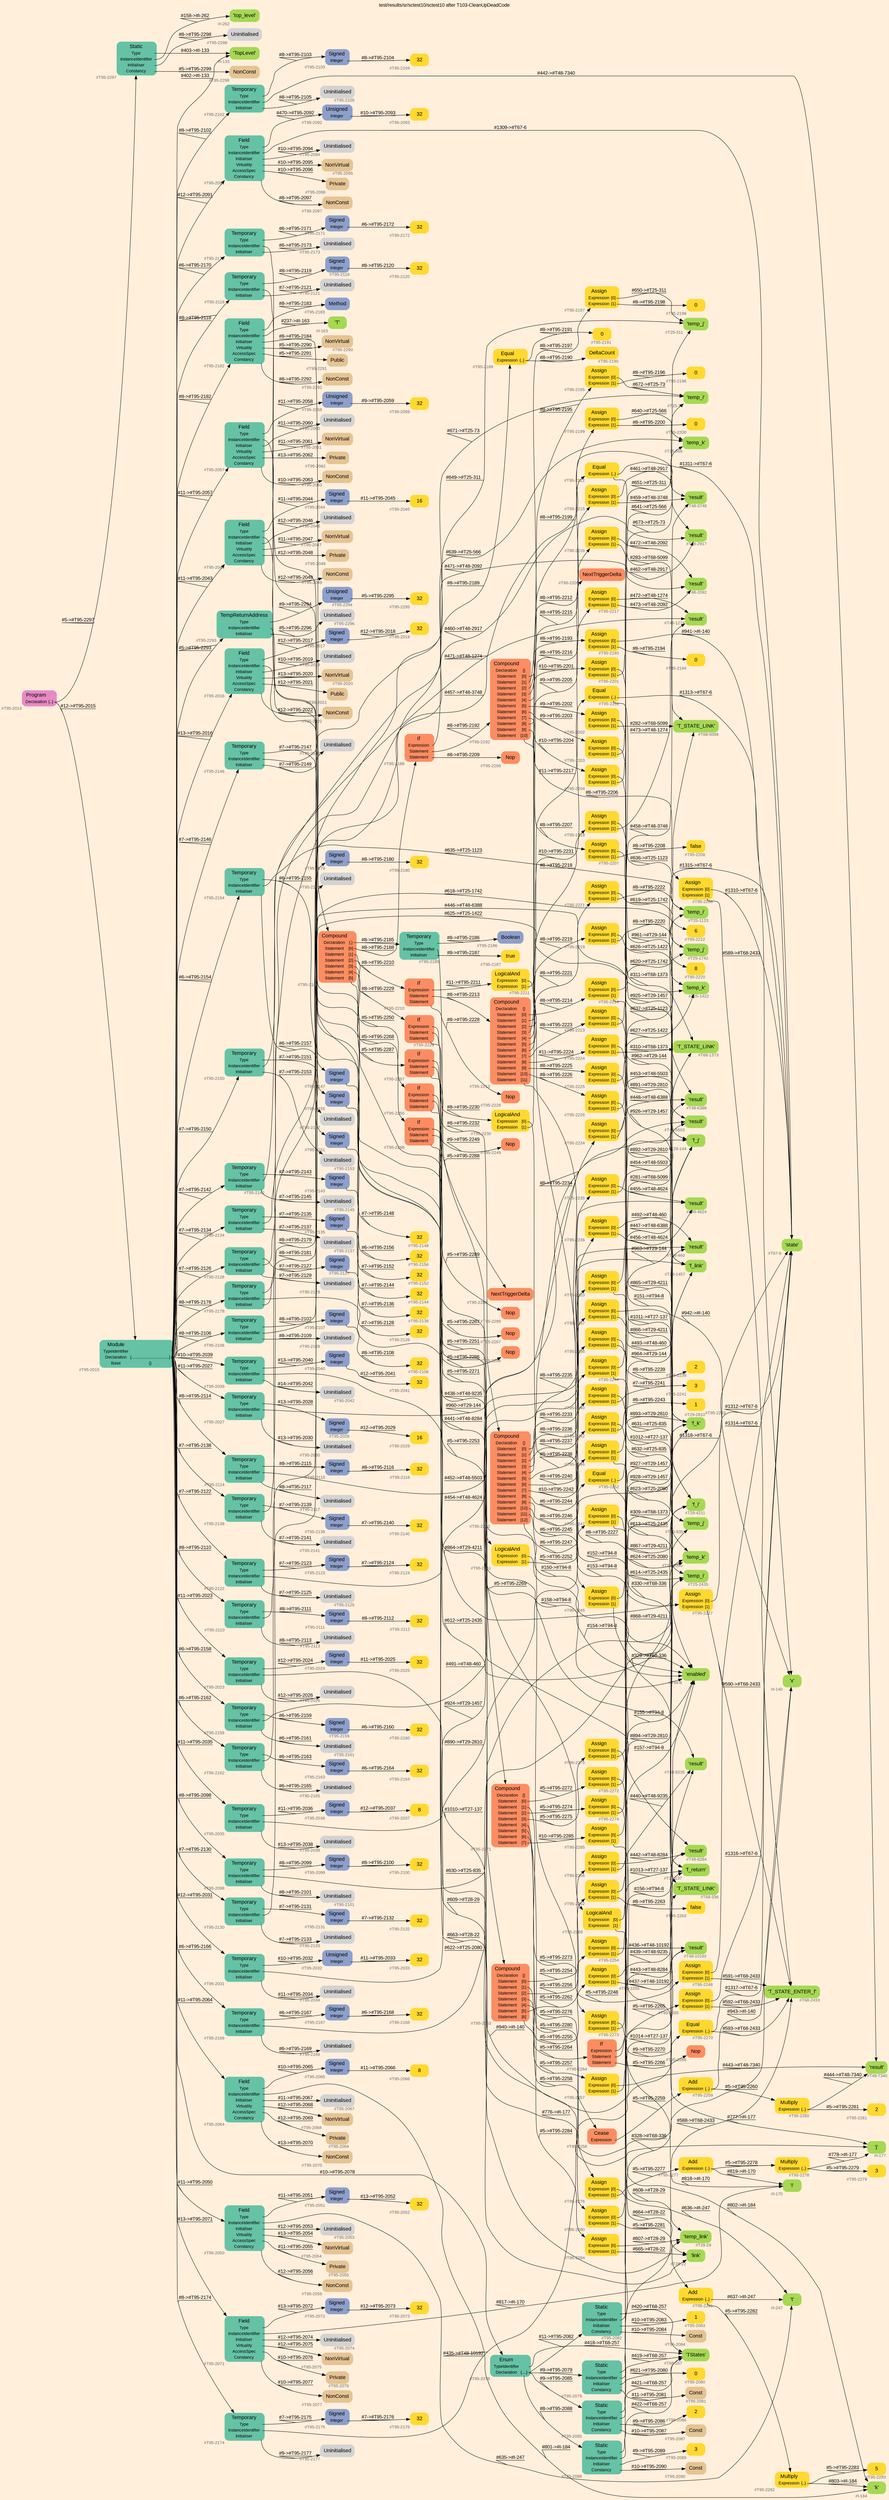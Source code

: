 digraph "test/results/sr/sctest10/sctest10 after T103-CleanUpDeadCode" {
label = "test/results/sr/sctest10/sctest10 after T103-CleanUpDeadCode"
labelloc = t
graph [
    rankdir = "LR"
    ranksep = 0.3
    bgcolor = antiquewhite1
    color = black
    fontcolor = black
    fontname = "Arial"
];
node [
    fontname = "Arial"
];
edge [
    fontname = "Arial"
];

// -------------------- node figure --------------------
// -------- block #T95-2014 ----------
"#T95-2014" [
    fillcolor = "/set28/4"
    xlabel = "#T95-2014"
    fontsize = "12"
    fontcolor = grey40
    shape = "plaintext"
    label = <<TABLE BORDER="0" CELLBORDER="0" CELLSPACING="0">
     <TR><TD><FONT COLOR="black" POINT-SIZE="15">Program</FONT></TD></TR>
     <TR><TD><FONT COLOR="black" POINT-SIZE="12">Declaration</FONT></TD><TD PORT="port0"><FONT COLOR="black" POINT-SIZE="12">{..}</FONT></TD></TR>
    </TABLE>>
    style = "rounded,filled"
];

// -------- block #T95-2015 ----------
"#T95-2015" [
    fillcolor = "/set28/1"
    xlabel = "#T95-2015"
    fontsize = "12"
    fontcolor = grey40
    shape = "plaintext"
    label = <<TABLE BORDER="0" CELLBORDER="0" CELLSPACING="0">
     <TR><TD><FONT COLOR="black" POINT-SIZE="15">Module</FONT></TD></TR>
     <TR><TD><FONT COLOR="black" POINT-SIZE="12">TypeIdentifier</FONT></TD><TD PORT="port0"></TD></TR>
     <TR><TD><FONT COLOR="black" POINT-SIZE="12">Declaration</FONT></TD><TD PORT="port1"><FONT COLOR="black" POINT-SIZE="12">{....................................}</FONT></TD></TR>
     <TR><TD><FONT COLOR="black" POINT-SIZE="12">Base</FONT></TD><TD PORT="port2"><FONT COLOR="black" POINT-SIZE="12">{}</FONT></TD></TR>
    </TABLE>>
    style = "rounded,filled"
];

// -------- block #I-133 ----------
"#I-133" [
    fillcolor = "/set28/5"
    xlabel = "#I-133"
    fontsize = "12"
    fontcolor = grey40
    shape = "plaintext"
    label = <<TABLE BORDER="0" CELLBORDER="0" CELLSPACING="0">
     <TR><TD><FONT COLOR="black" POINT-SIZE="15">'TopLevel'</FONT></TD></TR>
    </TABLE>>
    style = "rounded,filled"
];

// -------- block #T95-2016 ----------
"#T95-2016" [
    fillcolor = "/set28/1"
    xlabel = "#T95-2016"
    fontsize = "12"
    fontcolor = grey40
    shape = "plaintext"
    label = <<TABLE BORDER="0" CELLBORDER="0" CELLSPACING="0">
     <TR><TD><FONT COLOR="black" POINT-SIZE="15">Field</FONT></TD></TR>
     <TR><TD><FONT COLOR="black" POINT-SIZE="12">Type</FONT></TD><TD PORT="port0"></TD></TR>
     <TR><TD><FONT COLOR="black" POINT-SIZE="12">InstanceIdentifier</FONT></TD><TD PORT="port1"></TD></TR>
     <TR><TD><FONT COLOR="black" POINT-SIZE="12">Initialiser</FONT></TD><TD PORT="port2"></TD></TR>
     <TR><TD><FONT COLOR="black" POINT-SIZE="12">Virtuality</FONT></TD><TD PORT="port3"></TD></TR>
     <TR><TD><FONT COLOR="black" POINT-SIZE="12">AccessSpec</FONT></TD><TD PORT="port4"></TD></TR>
     <TR><TD><FONT COLOR="black" POINT-SIZE="12">Constancy</FONT></TD><TD PORT="port5"></TD></TR>
    </TABLE>>
    style = "rounded,filled"
];

// -------- block #T95-2017 ----------
"#T95-2017" [
    fillcolor = "/set28/3"
    xlabel = "#T95-2017"
    fontsize = "12"
    fontcolor = grey40
    shape = "plaintext"
    label = <<TABLE BORDER="0" CELLBORDER="0" CELLSPACING="0">
     <TR><TD><FONT COLOR="black" POINT-SIZE="15">Signed</FONT></TD></TR>
     <TR><TD><FONT COLOR="black" POINT-SIZE="12">Integer</FONT></TD><TD PORT="port0"></TD></TR>
    </TABLE>>
    style = "rounded,filled"
];

// -------- block #T95-2018 ----------
"#T95-2018" [
    fillcolor = "/set28/6"
    xlabel = "#T95-2018"
    fontsize = "12"
    fontcolor = grey40
    shape = "plaintext"
    label = <<TABLE BORDER="0" CELLBORDER="0" CELLSPACING="0">
     <TR><TD><FONT COLOR="black" POINT-SIZE="15">32</FONT></TD></TR>
    </TABLE>>
    style = "rounded,filled"
];

// -------- block #I-140 ----------
"#I-140" [
    fillcolor = "/set28/5"
    xlabel = "#I-140"
    fontsize = "12"
    fontcolor = grey40
    shape = "plaintext"
    label = <<TABLE BORDER="0" CELLBORDER="0" CELLSPACING="0">
     <TR><TD><FONT COLOR="black" POINT-SIZE="15">'x'</FONT></TD></TR>
    </TABLE>>
    style = "rounded,filled"
];

// -------- block #T95-2019 ----------
"#T95-2019" [
    xlabel = "#T95-2019"
    fontsize = "12"
    fontcolor = grey40
    shape = "plaintext"
    label = <<TABLE BORDER="0" CELLBORDER="0" CELLSPACING="0">
     <TR><TD><FONT COLOR="black" POINT-SIZE="15">Uninitialised</FONT></TD></TR>
    </TABLE>>
    style = "rounded,filled"
];

// -------- block #T95-2020 ----------
"#T95-2020" [
    fillcolor = "/set28/7"
    xlabel = "#T95-2020"
    fontsize = "12"
    fontcolor = grey40
    shape = "plaintext"
    label = <<TABLE BORDER="0" CELLBORDER="0" CELLSPACING="0">
     <TR><TD><FONT COLOR="black" POINT-SIZE="15">NonVirtual</FONT></TD></TR>
    </TABLE>>
    style = "rounded,filled"
];

// -------- block #T95-2021 ----------
"#T95-2021" [
    fillcolor = "/set28/7"
    xlabel = "#T95-2021"
    fontsize = "12"
    fontcolor = grey40
    shape = "plaintext"
    label = <<TABLE BORDER="0" CELLBORDER="0" CELLSPACING="0">
     <TR><TD><FONT COLOR="black" POINT-SIZE="15">Public</FONT></TD></TR>
    </TABLE>>
    style = "rounded,filled"
];

// -------- block #T95-2022 ----------
"#T95-2022" [
    fillcolor = "/set28/7"
    xlabel = "#T95-2022"
    fontsize = "12"
    fontcolor = grey40
    shape = "plaintext"
    label = <<TABLE BORDER="0" CELLBORDER="0" CELLSPACING="0">
     <TR><TD><FONT COLOR="black" POINT-SIZE="15">NonConst</FONT></TD></TR>
    </TABLE>>
    style = "rounded,filled"
];

// -------- block #T95-2023 ----------
"#T95-2023" [
    fillcolor = "/set28/1"
    xlabel = "#T95-2023"
    fontsize = "12"
    fontcolor = grey40
    shape = "plaintext"
    label = <<TABLE BORDER="0" CELLBORDER="0" CELLSPACING="0">
     <TR><TD><FONT COLOR="black" POINT-SIZE="15">Temporary</FONT></TD></TR>
     <TR><TD><FONT COLOR="black" POINT-SIZE="12">Type</FONT></TD><TD PORT="port0"></TD></TR>
     <TR><TD><FONT COLOR="black" POINT-SIZE="12">InstanceIdentifier</FONT></TD><TD PORT="port1"></TD></TR>
     <TR><TD><FONT COLOR="black" POINT-SIZE="12">Initialiser</FONT></TD><TD PORT="port2"></TD></TR>
    </TABLE>>
    style = "rounded,filled"
];

// -------- block #T95-2024 ----------
"#T95-2024" [
    fillcolor = "/set28/3"
    xlabel = "#T95-2024"
    fontsize = "12"
    fontcolor = grey40
    shape = "plaintext"
    label = <<TABLE BORDER="0" CELLBORDER="0" CELLSPACING="0">
     <TR><TD><FONT COLOR="black" POINT-SIZE="15">Signed</FONT></TD></TR>
     <TR><TD><FONT COLOR="black" POINT-SIZE="12">Integer</FONT></TD><TD PORT="port0"></TD></TR>
    </TABLE>>
    style = "rounded,filled"
];

// -------- block #T95-2025 ----------
"#T95-2025" [
    fillcolor = "/set28/6"
    xlabel = "#T95-2025"
    fontsize = "12"
    fontcolor = grey40
    shape = "plaintext"
    label = <<TABLE BORDER="0" CELLBORDER="0" CELLSPACING="0">
     <TR><TD><FONT COLOR="black" POINT-SIZE="15">32</FONT></TD></TR>
    </TABLE>>
    style = "rounded,filled"
];

// -------- block #T27-137 ----------
"#T27-137" [
    fillcolor = "/set28/5"
    xlabel = "#T27-137"
    fontsize = "12"
    fontcolor = grey40
    shape = "plaintext"
    label = <<TABLE BORDER="0" CELLBORDER="0" CELLSPACING="0">
     <TR><TD><FONT COLOR="black" POINT-SIZE="15">'f_return'</FONT></TD></TR>
    </TABLE>>
    style = "rounded,filled"
];

// -------- block #T95-2026 ----------
"#T95-2026" [
    xlabel = "#T95-2026"
    fontsize = "12"
    fontcolor = grey40
    shape = "plaintext"
    label = <<TABLE BORDER="0" CELLBORDER="0" CELLSPACING="0">
     <TR><TD><FONT COLOR="black" POINT-SIZE="15">Uninitialised</FONT></TD></TR>
    </TABLE>>
    style = "rounded,filled"
];

// -------- block #T95-2027 ----------
"#T95-2027" [
    fillcolor = "/set28/1"
    xlabel = "#T95-2027"
    fontsize = "12"
    fontcolor = grey40
    shape = "plaintext"
    label = <<TABLE BORDER="0" CELLBORDER="0" CELLSPACING="0">
     <TR><TD><FONT COLOR="black" POINT-SIZE="15">Temporary</FONT></TD></TR>
     <TR><TD><FONT COLOR="black" POINT-SIZE="12">Type</FONT></TD><TD PORT="port0"></TD></TR>
     <TR><TD><FONT COLOR="black" POINT-SIZE="12">InstanceIdentifier</FONT></TD><TD PORT="port1"></TD></TR>
     <TR><TD><FONT COLOR="black" POINT-SIZE="12">Initialiser</FONT></TD><TD PORT="port2"></TD></TR>
    </TABLE>>
    style = "rounded,filled"
];

// -------- block #T95-2028 ----------
"#T95-2028" [
    fillcolor = "/set28/3"
    xlabel = "#T95-2028"
    fontsize = "12"
    fontcolor = grey40
    shape = "plaintext"
    label = <<TABLE BORDER="0" CELLBORDER="0" CELLSPACING="0">
     <TR><TD><FONT COLOR="black" POINT-SIZE="15">Signed</FONT></TD></TR>
     <TR><TD><FONT COLOR="black" POINT-SIZE="12">Integer</FONT></TD><TD PORT="port0"></TD></TR>
    </TABLE>>
    style = "rounded,filled"
];

// -------- block #T95-2029 ----------
"#T95-2029" [
    fillcolor = "/set28/6"
    xlabel = "#T95-2029"
    fontsize = "12"
    fontcolor = grey40
    shape = "plaintext"
    label = <<TABLE BORDER="0" CELLBORDER="0" CELLSPACING="0">
     <TR><TD><FONT COLOR="black" POINT-SIZE="15">16</FONT></TD></TR>
    </TABLE>>
    style = "rounded,filled"
];

// -------- block #T29-144 ----------
"#T29-144" [
    fillcolor = "/set28/5"
    xlabel = "#T29-144"
    fontsize = "12"
    fontcolor = grey40
    shape = "plaintext"
    label = <<TABLE BORDER="0" CELLBORDER="0" CELLSPACING="0">
     <TR><TD><FONT COLOR="black" POINT-SIZE="15">'f_j'</FONT></TD></TR>
    </TABLE>>
    style = "rounded,filled"
];

// -------- block #T95-2030 ----------
"#T95-2030" [
    xlabel = "#T95-2030"
    fontsize = "12"
    fontcolor = grey40
    shape = "plaintext"
    label = <<TABLE BORDER="0" CELLBORDER="0" CELLSPACING="0">
     <TR><TD><FONT COLOR="black" POINT-SIZE="15">Uninitialised</FONT></TD></TR>
    </TABLE>>
    style = "rounded,filled"
];

// -------- block #T95-2031 ----------
"#T95-2031" [
    fillcolor = "/set28/1"
    xlabel = "#T95-2031"
    fontsize = "12"
    fontcolor = grey40
    shape = "plaintext"
    label = <<TABLE BORDER="0" CELLBORDER="0" CELLSPACING="0">
     <TR><TD><FONT COLOR="black" POINT-SIZE="15">Temporary</FONT></TD></TR>
     <TR><TD><FONT COLOR="black" POINT-SIZE="12">Type</FONT></TD><TD PORT="port0"></TD></TR>
     <TR><TD><FONT COLOR="black" POINT-SIZE="12">InstanceIdentifier</FONT></TD><TD PORT="port1"></TD></TR>
     <TR><TD><FONT COLOR="black" POINT-SIZE="12">Initialiser</FONT></TD><TD PORT="port2"></TD></TR>
    </TABLE>>
    style = "rounded,filled"
];

// -------- block #T95-2032 ----------
"#T95-2032" [
    fillcolor = "/set28/3"
    xlabel = "#T95-2032"
    fontsize = "12"
    fontcolor = grey40
    shape = "plaintext"
    label = <<TABLE BORDER="0" CELLBORDER="0" CELLSPACING="0">
     <TR><TD><FONT COLOR="black" POINT-SIZE="15">Unsigned</FONT></TD></TR>
     <TR><TD><FONT COLOR="black" POINT-SIZE="12">Integer</FONT></TD><TD PORT="port0"></TD></TR>
    </TABLE>>
    style = "rounded,filled"
];

// -------- block #T95-2033 ----------
"#T95-2033" [
    fillcolor = "/set28/6"
    xlabel = "#T95-2033"
    fontsize = "12"
    fontcolor = grey40
    shape = "plaintext"
    label = <<TABLE BORDER="0" CELLBORDER="0" CELLSPACING="0">
     <TR><TD><FONT COLOR="black" POINT-SIZE="15">32</FONT></TD></TR>
    </TABLE>>
    style = "rounded,filled"
];

// -------- block #T29-1457 ----------
"#T29-1457" [
    fillcolor = "/set28/5"
    xlabel = "#T29-1457"
    fontsize = "12"
    fontcolor = grey40
    shape = "plaintext"
    label = <<TABLE BORDER="0" CELLBORDER="0" CELLSPACING="0">
     <TR><TD><FONT COLOR="black" POINT-SIZE="15">'f_link'</FONT></TD></TR>
    </TABLE>>
    style = "rounded,filled"
];

// -------- block #T95-2034 ----------
"#T95-2034" [
    xlabel = "#T95-2034"
    fontsize = "12"
    fontcolor = grey40
    shape = "plaintext"
    label = <<TABLE BORDER="0" CELLBORDER="0" CELLSPACING="0">
     <TR><TD><FONT COLOR="black" POINT-SIZE="15">Uninitialised</FONT></TD></TR>
    </TABLE>>
    style = "rounded,filled"
];

// -------- block #T95-2035 ----------
"#T95-2035" [
    fillcolor = "/set28/1"
    xlabel = "#T95-2035"
    fontsize = "12"
    fontcolor = grey40
    shape = "plaintext"
    label = <<TABLE BORDER="0" CELLBORDER="0" CELLSPACING="0">
     <TR><TD><FONT COLOR="black" POINT-SIZE="15">Temporary</FONT></TD></TR>
     <TR><TD><FONT COLOR="black" POINT-SIZE="12">Type</FONT></TD><TD PORT="port0"></TD></TR>
     <TR><TD><FONT COLOR="black" POINT-SIZE="12">InstanceIdentifier</FONT></TD><TD PORT="port1"></TD></TR>
     <TR><TD><FONT COLOR="black" POINT-SIZE="12">Initialiser</FONT></TD><TD PORT="port2"></TD></TR>
    </TABLE>>
    style = "rounded,filled"
];

// -------- block #T95-2036 ----------
"#T95-2036" [
    fillcolor = "/set28/3"
    xlabel = "#T95-2036"
    fontsize = "12"
    fontcolor = grey40
    shape = "plaintext"
    label = <<TABLE BORDER="0" CELLBORDER="0" CELLSPACING="0">
     <TR><TD><FONT COLOR="black" POINT-SIZE="15">Signed</FONT></TD></TR>
     <TR><TD><FONT COLOR="black" POINT-SIZE="12">Integer</FONT></TD><TD PORT="port0"></TD></TR>
    </TABLE>>
    style = "rounded,filled"
];

// -------- block #T95-2037 ----------
"#T95-2037" [
    fillcolor = "/set28/6"
    xlabel = "#T95-2037"
    fontsize = "12"
    fontcolor = grey40
    shape = "plaintext"
    label = <<TABLE BORDER="0" CELLBORDER="0" CELLSPACING="0">
     <TR><TD><FONT COLOR="black" POINT-SIZE="15">8</FONT></TD></TR>
    </TABLE>>
    style = "rounded,filled"
];

// -------- block #T29-2810 ----------
"#T29-2810" [
    fillcolor = "/set28/5"
    xlabel = "#T29-2810"
    fontsize = "12"
    fontcolor = grey40
    shape = "plaintext"
    label = <<TABLE BORDER="0" CELLBORDER="0" CELLSPACING="0">
     <TR><TD><FONT COLOR="black" POINT-SIZE="15">'f_k'</FONT></TD></TR>
    </TABLE>>
    style = "rounded,filled"
];

// -------- block #T95-2038 ----------
"#T95-2038" [
    xlabel = "#T95-2038"
    fontsize = "12"
    fontcolor = grey40
    shape = "plaintext"
    label = <<TABLE BORDER="0" CELLBORDER="0" CELLSPACING="0">
     <TR><TD><FONT COLOR="black" POINT-SIZE="15">Uninitialised</FONT></TD></TR>
    </TABLE>>
    style = "rounded,filled"
];

// -------- block #T95-2039 ----------
"#T95-2039" [
    fillcolor = "/set28/1"
    xlabel = "#T95-2039"
    fontsize = "12"
    fontcolor = grey40
    shape = "plaintext"
    label = <<TABLE BORDER="0" CELLBORDER="0" CELLSPACING="0">
     <TR><TD><FONT COLOR="black" POINT-SIZE="15">Temporary</FONT></TD></TR>
     <TR><TD><FONT COLOR="black" POINT-SIZE="12">Type</FONT></TD><TD PORT="port0"></TD></TR>
     <TR><TD><FONT COLOR="black" POINT-SIZE="12">InstanceIdentifier</FONT></TD><TD PORT="port1"></TD></TR>
     <TR><TD><FONT COLOR="black" POINT-SIZE="12">Initialiser</FONT></TD><TD PORT="port2"></TD></TR>
    </TABLE>>
    style = "rounded,filled"
];

// -------- block #T95-2040 ----------
"#T95-2040" [
    fillcolor = "/set28/3"
    xlabel = "#T95-2040"
    fontsize = "12"
    fontcolor = grey40
    shape = "plaintext"
    label = <<TABLE BORDER="0" CELLBORDER="0" CELLSPACING="0">
     <TR><TD><FONT COLOR="black" POINT-SIZE="15">Signed</FONT></TD></TR>
     <TR><TD><FONT COLOR="black" POINT-SIZE="12">Integer</FONT></TD><TD PORT="port0"></TD></TR>
    </TABLE>>
    style = "rounded,filled"
];

// -------- block #T95-2041 ----------
"#T95-2041" [
    fillcolor = "/set28/6"
    xlabel = "#T95-2041"
    fontsize = "12"
    fontcolor = grey40
    shape = "plaintext"
    label = <<TABLE BORDER="0" CELLBORDER="0" CELLSPACING="0">
     <TR><TD><FONT COLOR="black" POINT-SIZE="15">32</FONT></TD></TR>
    </TABLE>>
    style = "rounded,filled"
];

// -------- block #T29-4211 ----------
"#T29-4211" [
    fillcolor = "/set28/5"
    xlabel = "#T29-4211"
    fontsize = "12"
    fontcolor = grey40
    shape = "plaintext"
    label = <<TABLE BORDER="0" CELLBORDER="0" CELLSPACING="0">
     <TR><TD><FONT COLOR="black" POINT-SIZE="15">'f_i'</FONT></TD></TR>
    </TABLE>>
    style = "rounded,filled"
];

// -------- block #T95-2042 ----------
"#T95-2042" [
    xlabel = "#T95-2042"
    fontsize = "12"
    fontcolor = grey40
    shape = "plaintext"
    label = <<TABLE BORDER="0" CELLBORDER="0" CELLSPACING="0">
     <TR><TD><FONT COLOR="black" POINT-SIZE="15">Uninitialised</FONT></TD></TR>
    </TABLE>>
    style = "rounded,filled"
];

// -------- block #T95-2043 ----------
"#T95-2043" [
    fillcolor = "/set28/1"
    xlabel = "#T95-2043"
    fontsize = "12"
    fontcolor = grey40
    shape = "plaintext"
    label = <<TABLE BORDER="0" CELLBORDER="0" CELLSPACING="0">
     <TR><TD><FONT COLOR="black" POINT-SIZE="15">Field</FONT></TD></TR>
     <TR><TD><FONT COLOR="black" POINT-SIZE="12">Type</FONT></TD><TD PORT="port0"></TD></TR>
     <TR><TD><FONT COLOR="black" POINT-SIZE="12">InstanceIdentifier</FONT></TD><TD PORT="port1"></TD></TR>
     <TR><TD><FONT COLOR="black" POINT-SIZE="12">Initialiser</FONT></TD><TD PORT="port2"></TD></TR>
     <TR><TD><FONT COLOR="black" POINT-SIZE="12">Virtuality</FONT></TD><TD PORT="port3"></TD></TR>
     <TR><TD><FONT COLOR="black" POINT-SIZE="12">AccessSpec</FONT></TD><TD PORT="port4"></TD></TR>
     <TR><TD><FONT COLOR="black" POINT-SIZE="12">Constancy</FONT></TD><TD PORT="port5"></TD></TR>
    </TABLE>>
    style = "rounded,filled"
];

// -------- block #T95-2044 ----------
"#T95-2044" [
    fillcolor = "/set28/3"
    xlabel = "#T95-2044"
    fontsize = "12"
    fontcolor = grey40
    shape = "plaintext"
    label = <<TABLE BORDER="0" CELLBORDER="0" CELLSPACING="0">
     <TR><TD><FONT COLOR="black" POINT-SIZE="15">Signed</FONT></TD></TR>
     <TR><TD><FONT COLOR="black" POINT-SIZE="12">Integer</FONT></TD><TD PORT="port0"></TD></TR>
    </TABLE>>
    style = "rounded,filled"
];

// -------- block #T95-2045 ----------
"#T95-2045" [
    fillcolor = "/set28/6"
    xlabel = "#T95-2045"
    fontsize = "12"
    fontcolor = grey40
    shape = "plaintext"
    label = <<TABLE BORDER="0" CELLBORDER="0" CELLSPACING="0">
     <TR><TD><FONT COLOR="black" POINT-SIZE="15">16</FONT></TD></TR>
    </TABLE>>
    style = "rounded,filled"
];

// -------- block #I-177 ----------
"#I-177" [
    fillcolor = "/set28/5"
    xlabel = "#I-177"
    fontsize = "12"
    fontcolor = grey40
    shape = "plaintext"
    label = <<TABLE BORDER="0" CELLBORDER="0" CELLSPACING="0">
     <TR><TD><FONT COLOR="black" POINT-SIZE="15">'j'</FONT></TD></TR>
    </TABLE>>
    style = "rounded,filled"
];

// -------- block #T95-2046 ----------
"#T95-2046" [
    xlabel = "#T95-2046"
    fontsize = "12"
    fontcolor = grey40
    shape = "plaintext"
    label = <<TABLE BORDER="0" CELLBORDER="0" CELLSPACING="0">
     <TR><TD><FONT COLOR="black" POINT-SIZE="15">Uninitialised</FONT></TD></TR>
    </TABLE>>
    style = "rounded,filled"
];

// -------- block #T95-2047 ----------
"#T95-2047" [
    fillcolor = "/set28/7"
    xlabel = "#T95-2047"
    fontsize = "12"
    fontcolor = grey40
    shape = "plaintext"
    label = <<TABLE BORDER="0" CELLBORDER="0" CELLSPACING="0">
     <TR><TD><FONT COLOR="black" POINT-SIZE="15">NonVirtual</FONT></TD></TR>
    </TABLE>>
    style = "rounded,filled"
];

// -------- block #T95-2048 ----------
"#T95-2048" [
    fillcolor = "/set28/7"
    xlabel = "#T95-2048"
    fontsize = "12"
    fontcolor = grey40
    shape = "plaintext"
    label = <<TABLE BORDER="0" CELLBORDER="0" CELLSPACING="0">
     <TR><TD><FONT COLOR="black" POINT-SIZE="15">Private</FONT></TD></TR>
    </TABLE>>
    style = "rounded,filled"
];

// -------- block #T95-2049 ----------
"#T95-2049" [
    fillcolor = "/set28/7"
    xlabel = "#T95-2049"
    fontsize = "12"
    fontcolor = grey40
    shape = "plaintext"
    label = <<TABLE BORDER="0" CELLBORDER="0" CELLSPACING="0">
     <TR><TD><FONT COLOR="black" POINT-SIZE="15">NonConst</FONT></TD></TR>
    </TABLE>>
    style = "rounded,filled"
];

// -------- block #T95-2050 ----------
"#T95-2050" [
    fillcolor = "/set28/1"
    xlabel = "#T95-2050"
    fontsize = "12"
    fontcolor = grey40
    shape = "plaintext"
    label = <<TABLE BORDER="0" CELLBORDER="0" CELLSPACING="0">
     <TR><TD><FONT COLOR="black" POINT-SIZE="15">Field</FONT></TD></TR>
     <TR><TD><FONT COLOR="black" POINT-SIZE="12">Type</FONT></TD><TD PORT="port0"></TD></TR>
     <TR><TD><FONT COLOR="black" POINT-SIZE="12">InstanceIdentifier</FONT></TD><TD PORT="port1"></TD></TR>
     <TR><TD><FONT COLOR="black" POINT-SIZE="12">Initialiser</FONT></TD><TD PORT="port2"></TD></TR>
     <TR><TD><FONT COLOR="black" POINT-SIZE="12">Virtuality</FONT></TD><TD PORT="port3"></TD></TR>
     <TR><TD><FONT COLOR="black" POINT-SIZE="12">AccessSpec</FONT></TD><TD PORT="port4"></TD></TR>
     <TR><TD><FONT COLOR="black" POINT-SIZE="12">Constancy</FONT></TD><TD PORT="port5"></TD></TR>
    </TABLE>>
    style = "rounded,filled"
];

// -------- block #T95-2051 ----------
"#T95-2051" [
    fillcolor = "/set28/3"
    xlabel = "#T95-2051"
    fontsize = "12"
    fontcolor = grey40
    shape = "plaintext"
    label = <<TABLE BORDER="0" CELLBORDER="0" CELLSPACING="0">
     <TR><TD><FONT COLOR="black" POINT-SIZE="15">Signed</FONT></TD></TR>
     <TR><TD><FONT COLOR="black" POINT-SIZE="12">Integer</FONT></TD><TD PORT="port0"></TD></TR>
    </TABLE>>
    style = "rounded,filled"
];

// -------- block #T95-2052 ----------
"#T95-2052" [
    fillcolor = "/set28/6"
    xlabel = "#T95-2052"
    fontsize = "12"
    fontcolor = grey40
    shape = "plaintext"
    label = <<TABLE BORDER="0" CELLBORDER="0" CELLSPACING="0">
     <TR><TD><FONT COLOR="black" POINT-SIZE="15">32</FONT></TD></TR>
    </TABLE>>
    style = "rounded,filled"
];

// -------- block #I-247 ----------
"#I-247" [
    fillcolor = "/set28/5"
    xlabel = "#I-247"
    fontsize = "12"
    fontcolor = grey40
    shape = "plaintext"
    label = <<TABLE BORDER="0" CELLBORDER="0" CELLSPACING="0">
     <TR><TD><FONT COLOR="black" POINT-SIZE="15">'t'</FONT></TD></TR>
    </TABLE>>
    style = "rounded,filled"
];

// -------- block #T95-2053 ----------
"#T95-2053" [
    xlabel = "#T95-2053"
    fontsize = "12"
    fontcolor = grey40
    shape = "plaintext"
    label = <<TABLE BORDER="0" CELLBORDER="0" CELLSPACING="0">
     <TR><TD><FONT COLOR="black" POINT-SIZE="15">Uninitialised</FONT></TD></TR>
    </TABLE>>
    style = "rounded,filled"
];

// -------- block #T95-2054 ----------
"#T95-2054" [
    fillcolor = "/set28/7"
    xlabel = "#T95-2054"
    fontsize = "12"
    fontcolor = grey40
    shape = "plaintext"
    label = <<TABLE BORDER="0" CELLBORDER="0" CELLSPACING="0">
     <TR><TD><FONT COLOR="black" POINT-SIZE="15">NonVirtual</FONT></TD></TR>
    </TABLE>>
    style = "rounded,filled"
];

// -------- block #T95-2055 ----------
"#T95-2055" [
    fillcolor = "/set28/7"
    xlabel = "#T95-2055"
    fontsize = "12"
    fontcolor = grey40
    shape = "plaintext"
    label = <<TABLE BORDER="0" CELLBORDER="0" CELLSPACING="0">
     <TR><TD><FONT COLOR="black" POINT-SIZE="15">Private</FONT></TD></TR>
    </TABLE>>
    style = "rounded,filled"
];

// -------- block #T95-2056 ----------
"#T95-2056" [
    fillcolor = "/set28/7"
    xlabel = "#T95-2056"
    fontsize = "12"
    fontcolor = grey40
    shape = "plaintext"
    label = <<TABLE BORDER="0" CELLBORDER="0" CELLSPACING="0">
     <TR><TD><FONT COLOR="black" POINT-SIZE="15">NonConst</FONT></TD></TR>
    </TABLE>>
    style = "rounded,filled"
];

// -------- block #T95-2057 ----------
"#T95-2057" [
    fillcolor = "/set28/1"
    xlabel = "#T95-2057"
    fontsize = "12"
    fontcolor = grey40
    shape = "plaintext"
    label = <<TABLE BORDER="0" CELLBORDER="0" CELLSPACING="0">
     <TR><TD><FONT COLOR="black" POINT-SIZE="15">Field</FONT></TD></TR>
     <TR><TD><FONT COLOR="black" POINT-SIZE="12">Type</FONT></TD><TD PORT="port0"></TD></TR>
     <TR><TD><FONT COLOR="black" POINT-SIZE="12">InstanceIdentifier</FONT></TD><TD PORT="port1"></TD></TR>
     <TR><TD><FONT COLOR="black" POINT-SIZE="12">Initialiser</FONT></TD><TD PORT="port2"></TD></TR>
     <TR><TD><FONT COLOR="black" POINT-SIZE="12">Virtuality</FONT></TD><TD PORT="port3"></TD></TR>
     <TR><TD><FONT COLOR="black" POINT-SIZE="12">AccessSpec</FONT></TD><TD PORT="port4"></TD></TR>
     <TR><TD><FONT COLOR="black" POINT-SIZE="12">Constancy</FONT></TD><TD PORT="port5"></TD></TR>
    </TABLE>>
    style = "rounded,filled"
];

// -------- block #T95-2058 ----------
"#T95-2058" [
    fillcolor = "/set28/3"
    xlabel = "#T95-2058"
    fontsize = "12"
    fontcolor = grey40
    shape = "plaintext"
    label = <<TABLE BORDER="0" CELLBORDER="0" CELLSPACING="0">
     <TR><TD><FONT COLOR="black" POINT-SIZE="15">Unsigned</FONT></TD></TR>
     <TR><TD><FONT COLOR="black" POINT-SIZE="12">Integer</FONT></TD><TD PORT="port0"></TD></TR>
    </TABLE>>
    style = "rounded,filled"
];

// -------- block #T95-2059 ----------
"#T95-2059" [
    fillcolor = "/set28/6"
    xlabel = "#T95-2059"
    fontsize = "12"
    fontcolor = grey40
    shape = "plaintext"
    label = <<TABLE BORDER="0" CELLBORDER="0" CELLSPACING="0">
     <TR><TD><FONT COLOR="black" POINT-SIZE="15">32</FONT></TD></TR>
    </TABLE>>
    style = "rounded,filled"
];

// -------- block #T28-22 ----------
"#T28-22" [
    fillcolor = "/set28/5"
    xlabel = "#T28-22"
    fontsize = "12"
    fontcolor = grey40
    shape = "plaintext"
    label = <<TABLE BORDER="0" CELLBORDER="0" CELLSPACING="0">
     <TR><TD><FONT COLOR="black" POINT-SIZE="15">'link'</FONT></TD></TR>
    </TABLE>>
    style = "rounded,filled"
];

// -------- block #T95-2060 ----------
"#T95-2060" [
    xlabel = "#T95-2060"
    fontsize = "12"
    fontcolor = grey40
    shape = "plaintext"
    label = <<TABLE BORDER="0" CELLBORDER="0" CELLSPACING="0">
     <TR><TD><FONT COLOR="black" POINT-SIZE="15">Uninitialised</FONT></TD></TR>
    </TABLE>>
    style = "rounded,filled"
];

// -------- block #T95-2061 ----------
"#T95-2061" [
    fillcolor = "/set28/7"
    xlabel = "#T95-2061"
    fontsize = "12"
    fontcolor = grey40
    shape = "plaintext"
    label = <<TABLE BORDER="0" CELLBORDER="0" CELLSPACING="0">
     <TR><TD><FONT COLOR="black" POINT-SIZE="15">NonVirtual</FONT></TD></TR>
    </TABLE>>
    style = "rounded,filled"
];

// -------- block #T95-2062 ----------
"#T95-2062" [
    fillcolor = "/set28/7"
    xlabel = "#T95-2062"
    fontsize = "12"
    fontcolor = grey40
    shape = "plaintext"
    label = <<TABLE BORDER="0" CELLBORDER="0" CELLSPACING="0">
     <TR><TD><FONT COLOR="black" POINT-SIZE="15">Private</FONT></TD></TR>
    </TABLE>>
    style = "rounded,filled"
];

// -------- block #T95-2063 ----------
"#T95-2063" [
    fillcolor = "/set28/7"
    xlabel = "#T95-2063"
    fontsize = "12"
    fontcolor = grey40
    shape = "plaintext"
    label = <<TABLE BORDER="0" CELLBORDER="0" CELLSPACING="0">
     <TR><TD><FONT COLOR="black" POINT-SIZE="15">NonConst</FONT></TD></TR>
    </TABLE>>
    style = "rounded,filled"
];

// -------- block #T95-2064 ----------
"#T95-2064" [
    fillcolor = "/set28/1"
    xlabel = "#T95-2064"
    fontsize = "12"
    fontcolor = grey40
    shape = "plaintext"
    label = <<TABLE BORDER="0" CELLBORDER="0" CELLSPACING="0">
     <TR><TD><FONT COLOR="black" POINT-SIZE="15">Field</FONT></TD></TR>
     <TR><TD><FONT COLOR="black" POINT-SIZE="12">Type</FONT></TD><TD PORT="port0"></TD></TR>
     <TR><TD><FONT COLOR="black" POINT-SIZE="12">InstanceIdentifier</FONT></TD><TD PORT="port1"></TD></TR>
     <TR><TD><FONT COLOR="black" POINT-SIZE="12">Initialiser</FONT></TD><TD PORT="port2"></TD></TR>
     <TR><TD><FONT COLOR="black" POINT-SIZE="12">Virtuality</FONT></TD><TD PORT="port3"></TD></TR>
     <TR><TD><FONT COLOR="black" POINT-SIZE="12">AccessSpec</FONT></TD><TD PORT="port4"></TD></TR>
     <TR><TD><FONT COLOR="black" POINT-SIZE="12">Constancy</FONT></TD><TD PORT="port5"></TD></TR>
    </TABLE>>
    style = "rounded,filled"
];

// -------- block #T95-2065 ----------
"#T95-2065" [
    fillcolor = "/set28/3"
    xlabel = "#T95-2065"
    fontsize = "12"
    fontcolor = grey40
    shape = "plaintext"
    label = <<TABLE BORDER="0" CELLBORDER="0" CELLSPACING="0">
     <TR><TD><FONT COLOR="black" POINT-SIZE="15">Signed</FONT></TD></TR>
     <TR><TD><FONT COLOR="black" POINT-SIZE="12">Integer</FONT></TD><TD PORT="port0"></TD></TR>
    </TABLE>>
    style = "rounded,filled"
];

// -------- block #T95-2066 ----------
"#T95-2066" [
    fillcolor = "/set28/6"
    xlabel = "#T95-2066"
    fontsize = "12"
    fontcolor = grey40
    shape = "plaintext"
    label = <<TABLE BORDER="0" CELLBORDER="0" CELLSPACING="0">
     <TR><TD><FONT COLOR="black" POINT-SIZE="15">8</FONT></TD></TR>
    </TABLE>>
    style = "rounded,filled"
];

// -------- block #I-184 ----------
"#I-184" [
    fillcolor = "/set28/5"
    xlabel = "#I-184"
    fontsize = "12"
    fontcolor = grey40
    shape = "plaintext"
    label = <<TABLE BORDER="0" CELLBORDER="0" CELLSPACING="0">
     <TR><TD><FONT COLOR="black" POINT-SIZE="15">'k'</FONT></TD></TR>
    </TABLE>>
    style = "rounded,filled"
];

// -------- block #T95-2067 ----------
"#T95-2067" [
    xlabel = "#T95-2067"
    fontsize = "12"
    fontcolor = grey40
    shape = "plaintext"
    label = <<TABLE BORDER="0" CELLBORDER="0" CELLSPACING="0">
     <TR><TD><FONT COLOR="black" POINT-SIZE="15">Uninitialised</FONT></TD></TR>
    </TABLE>>
    style = "rounded,filled"
];

// -------- block #T95-2068 ----------
"#T95-2068" [
    fillcolor = "/set28/7"
    xlabel = "#T95-2068"
    fontsize = "12"
    fontcolor = grey40
    shape = "plaintext"
    label = <<TABLE BORDER="0" CELLBORDER="0" CELLSPACING="0">
     <TR><TD><FONT COLOR="black" POINT-SIZE="15">NonVirtual</FONT></TD></TR>
    </TABLE>>
    style = "rounded,filled"
];

// -------- block #T95-2069 ----------
"#T95-2069" [
    fillcolor = "/set28/7"
    xlabel = "#T95-2069"
    fontsize = "12"
    fontcolor = grey40
    shape = "plaintext"
    label = <<TABLE BORDER="0" CELLBORDER="0" CELLSPACING="0">
     <TR><TD><FONT COLOR="black" POINT-SIZE="15">Private</FONT></TD></TR>
    </TABLE>>
    style = "rounded,filled"
];

// -------- block #T95-2070 ----------
"#T95-2070" [
    fillcolor = "/set28/7"
    xlabel = "#T95-2070"
    fontsize = "12"
    fontcolor = grey40
    shape = "plaintext"
    label = <<TABLE BORDER="0" CELLBORDER="0" CELLSPACING="0">
     <TR><TD><FONT COLOR="black" POINT-SIZE="15">NonConst</FONT></TD></TR>
    </TABLE>>
    style = "rounded,filled"
];

// -------- block #T95-2071 ----------
"#T95-2071" [
    fillcolor = "/set28/1"
    xlabel = "#T95-2071"
    fontsize = "12"
    fontcolor = grey40
    shape = "plaintext"
    label = <<TABLE BORDER="0" CELLBORDER="0" CELLSPACING="0">
     <TR><TD><FONT COLOR="black" POINT-SIZE="15">Field</FONT></TD></TR>
     <TR><TD><FONT COLOR="black" POINT-SIZE="12">Type</FONT></TD><TD PORT="port0"></TD></TR>
     <TR><TD><FONT COLOR="black" POINT-SIZE="12">InstanceIdentifier</FONT></TD><TD PORT="port1"></TD></TR>
     <TR><TD><FONT COLOR="black" POINT-SIZE="12">Initialiser</FONT></TD><TD PORT="port2"></TD></TR>
     <TR><TD><FONT COLOR="black" POINT-SIZE="12">Virtuality</FONT></TD><TD PORT="port3"></TD></TR>
     <TR><TD><FONT COLOR="black" POINT-SIZE="12">AccessSpec</FONT></TD><TD PORT="port4"></TD></TR>
     <TR><TD><FONT COLOR="black" POINT-SIZE="12">Constancy</FONT></TD><TD PORT="port5"></TD></TR>
    </TABLE>>
    style = "rounded,filled"
];

// -------- block #T95-2072 ----------
"#T95-2072" [
    fillcolor = "/set28/3"
    xlabel = "#T95-2072"
    fontsize = "12"
    fontcolor = grey40
    shape = "plaintext"
    label = <<TABLE BORDER="0" CELLBORDER="0" CELLSPACING="0">
     <TR><TD><FONT COLOR="black" POINT-SIZE="15">Signed</FONT></TD></TR>
     <TR><TD><FONT COLOR="black" POINT-SIZE="12">Integer</FONT></TD><TD PORT="port0"></TD></TR>
    </TABLE>>
    style = "rounded,filled"
];

// -------- block #T95-2073 ----------
"#T95-2073" [
    fillcolor = "/set28/6"
    xlabel = "#T95-2073"
    fontsize = "12"
    fontcolor = grey40
    shape = "plaintext"
    label = <<TABLE BORDER="0" CELLBORDER="0" CELLSPACING="0">
     <TR><TD><FONT COLOR="black" POINT-SIZE="15">32</FONT></TD></TR>
    </TABLE>>
    style = "rounded,filled"
];

// -------- block #I-170 ----------
"#I-170" [
    fillcolor = "/set28/5"
    xlabel = "#I-170"
    fontsize = "12"
    fontcolor = grey40
    shape = "plaintext"
    label = <<TABLE BORDER="0" CELLBORDER="0" CELLSPACING="0">
     <TR><TD><FONT COLOR="black" POINT-SIZE="15">'i'</FONT></TD></TR>
    </TABLE>>
    style = "rounded,filled"
];

// -------- block #T95-2074 ----------
"#T95-2074" [
    xlabel = "#T95-2074"
    fontsize = "12"
    fontcolor = grey40
    shape = "plaintext"
    label = <<TABLE BORDER="0" CELLBORDER="0" CELLSPACING="0">
     <TR><TD><FONT COLOR="black" POINT-SIZE="15">Uninitialised</FONT></TD></TR>
    </TABLE>>
    style = "rounded,filled"
];

// -------- block #T95-2075 ----------
"#T95-2075" [
    fillcolor = "/set28/7"
    xlabel = "#T95-2075"
    fontsize = "12"
    fontcolor = grey40
    shape = "plaintext"
    label = <<TABLE BORDER="0" CELLBORDER="0" CELLSPACING="0">
     <TR><TD><FONT COLOR="black" POINT-SIZE="15">NonVirtual</FONT></TD></TR>
    </TABLE>>
    style = "rounded,filled"
];

// -------- block #T95-2076 ----------
"#T95-2076" [
    fillcolor = "/set28/7"
    xlabel = "#T95-2076"
    fontsize = "12"
    fontcolor = grey40
    shape = "plaintext"
    label = <<TABLE BORDER="0" CELLBORDER="0" CELLSPACING="0">
     <TR><TD><FONT COLOR="black" POINT-SIZE="15">Private</FONT></TD></TR>
    </TABLE>>
    style = "rounded,filled"
];

// -------- block #T95-2077 ----------
"#T95-2077" [
    fillcolor = "/set28/7"
    xlabel = "#T95-2077"
    fontsize = "12"
    fontcolor = grey40
    shape = "plaintext"
    label = <<TABLE BORDER="0" CELLBORDER="0" CELLSPACING="0">
     <TR><TD><FONT COLOR="black" POINT-SIZE="15">NonConst</FONT></TD></TR>
    </TABLE>>
    style = "rounded,filled"
];

// -------- block #T95-2078 ----------
"#T95-2078" [
    fillcolor = "/set28/1"
    xlabel = "#T95-2078"
    fontsize = "12"
    fontcolor = grey40
    shape = "plaintext"
    label = <<TABLE BORDER="0" CELLBORDER="0" CELLSPACING="0">
     <TR><TD><FONT COLOR="black" POINT-SIZE="15">Enum</FONT></TD></TR>
     <TR><TD><FONT COLOR="black" POINT-SIZE="12">TypeIdentifier</FONT></TD><TD PORT="port0"></TD></TR>
     <TR><TD><FONT COLOR="black" POINT-SIZE="12">Declaration</FONT></TD><TD PORT="port1"><FONT COLOR="black" POINT-SIZE="12">{....}</FONT></TD></TR>
    </TABLE>>
    style = "rounded,filled"
];

// -------- block #T68-257 ----------
"#T68-257" [
    fillcolor = "/set28/5"
    xlabel = "#T68-257"
    fontsize = "12"
    fontcolor = grey40
    shape = "plaintext"
    label = <<TABLE BORDER="0" CELLBORDER="0" CELLSPACING="0">
     <TR><TD><FONT COLOR="black" POINT-SIZE="15">'TStates'</FONT></TD></TR>
    </TABLE>>
    style = "rounded,filled"
];

// -------- block #T95-2079 ----------
"#T95-2079" [
    fillcolor = "/set28/1"
    xlabel = "#T95-2079"
    fontsize = "12"
    fontcolor = grey40
    shape = "plaintext"
    label = <<TABLE BORDER="0" CELLBORDER="0" CELLSPACING="0">
     <TR><TD><FONT COLOR="black" POINT-SIZE="15">Static</FONT></TD></TR>
     <TR><TD><FONT COLOR="black" POINT-SIZE="12">Type</FONT></TD><TD PORT="port0"></TD></TR>
     <TR><TD><FONT COLOR="black" POINT-SIZE="12">InstanceIdentifier</FONT></TD><TD PORT="port1"></TD></TR>
     <TR><TD><FONT COLOR="black" POINT-SIZE="12">Initialiser</FONT></TD><TD PORT="port2"></TD></TR>
     <TR><TD><FONT COLOR="black" POINT-SIZE="12">Constancy</FONT></TD><TD PORT="port3"></TD></TR>
    </TABLE>>
    style = "rounded,filled"
];

// -------- block #T68-336 ----------
"#T68-336" [
    fillcolor = "/set28/5"
    xlabel = "#T68-336"
    fontsize = "12"
    fontcolor = grey40
    shape = "plaintext"
    label = <<TABLE BORDER="0" CELLBORDER="0" CELLSPACING="0">
     <TR><TD><FONT COLOR="black" POINT-SIZE="15">'T_STATE_LINK'</FONT></TD></TR>
    </TABLE>>
    style = "rounded,filled"
];

// -------- block #T95-2080 ----------
"#T95-2080" [
    fillcolor = "/set28/6"
    xlabel = "#T95-2080"
    fontsize = "12"
    fontcolor = grey40
    shape = "plaintext"
    label = <<TABLE BORDER="0" CELLBORDER="0" CELLSPACING="0">
     <TR><TD><FONT COLOR="black" POINT-SIZE="15">0</FONT></TD></TR>
    </TABLE>>
    style = "rounded,filled"
];

// -------- block #T95-2081 ----------
"#T95-2081" [
    fillcolor = "/set28/7"
    xlabel = "#T95-2081"
    fontsize = "12"
    fontcolor = grey40
    shape = "plaintext"
    label = <<TABLE BORDER="0" CELLBORDER="0" CELLSPACING="0">
     <TR><TD><FONT COLOR="black" POINT-SIZE="15">Const</FONT></TD></TR>
    </TABLE>>
    style = "rounded,filled"
];

// -------- block #T95-2082 ----------
"#T95-2082" [
    fillcolor = "/set28/1"
    xlabel = "#T95-2082"
    fontsize = "12"
    fontcolor = grey40
    shape = "plaintext"
    label = <<TABLE BORDER="0" CELLBORDER="0" CELLSPACING="0">
     <TR><TD><FONT COLOR="black" POINT-SIZE="15">Static</FONT></TD></TR>
     <TR><TD><FONT COLOR="black" POINT-SIZE="12">Type</FONT></TD><TD PORT="port0"></TD></TR>
     <TR><TD><FONT COLOR="black" POINT-SIZE="12">InstanceIdentifier</FONT></TD><TD PORT="port1"></TD></TR>
     <TR><TD><FONT COLOR="black" POINT-SIZE="12">Initialiser</FONT></TD><TD PORT="port2"></TD></TR>
     <TR><TD><FONT COLOR="black" POINT-SIZE="12">Constancy</FONT></TD><TD PORT="port3"></TD></TR>
    </TABLE>>
    style = "rounded,filled"
];

// -------- block #T68-1373 ----------
"#T68-1373" [
    fillcolor = "/set28/5"
    xlabel = "#T68-1373"
    fontsize = "12"
    fontcolor = grey40
    shape = "plaintext"
    label = <<TABLE BORDER="0" CELLBORDER="0" CELLSPACING="0">
     <TR><TD><FONT COLOR="black" POINT-SIZE="15">'T_STATE_LINK'</FONT></TD></TR>
    </TABLE>>
    style = "rounded,filled"
];

// -------- block #T95-2083 ----------
"#T95-2083" [
    fillcolor = "/set28/6"
    xlabel = "#T95-2083"
    fontsize = "12"
    fontcolor = grey40
    shape = "plaintext"
    label = <<TABLE BORDER="0" CELLBORDER="0" CELLSPACING="0">
     <TR><TD><FONT COLOR="black" POINT-SIZE="15">1</FONT></TD></TR>
    </TABLE>>
    style = "rounded,filled"
];

// -------- block #T95-2084 ----------
"#T95-2084" [
    fillcolor = "/set28/7"
    xlabel = "#T95-2084"
    fontsize = "12"
    fontcolor = grey40
    shape = "plaintext"
    label = <<TABLE BORDER="0" CELLBORDER="0" CELLSPACING="0">
     <TR><TD><FONT COLOR="black" POINT-SIZE="15">Const</FONT></TD></TR>
    </TABLE>>
    style = "rounded,filled"
];

// -------- block #T95-2085 ----------
"#T95-2085" [
    fillcolor = "/set28/1"
    xlabel = "#T95-2085"
    fontsize = "12"
    fontcolor = grey40
    shape = "plaintext"
    label = <<TABLE BORDER="0" CELLBORDER="0" CELLSPACING="0">
     <TR><TD><FONT COLOR="black" POINT-SIZE="15">Static</FONT></TD></TR>
     <TR><TD><FONT COLOR="black" POINT-SIZE="12">Type</FONT></TD><TD PORT="port0"></TD></TR>
     <TR><TD><FONT COLOR="black" POINT-SIZE="12">InstanceIdentifier</FONT></TD><TD PORT="port1"></TD></TR>
     <TR><TD><FONT COLOR="black" POINT-SIZE="12">Initialiser</FONT></TD><TD PORT="port2"></TD></TR>
     <TR><TD><FONT COLOR="black" POINT-SIZE="12">Constancy</FONT></TD><TD PORT="port3"></TD></TR>
    </TABLE>>
    style = "rounded,filled"
];

// -------- block #T68-2433 ----------
"#T68-2433" [
    fillcolor = "/set28/5"
    xlabel = "#T68-2433"
    fontsize = "12"
    fontcolor = grey40
    shape = "plaintext"
    label = <<TABLE BORDER="0" CELLBORDER="0" CELLSPACING="0">
     <TR><TD><FONT COLOR="black" POINT-SIZE="15">'T_STATE_ENTER_f'</FONT></TD></TR>
    </TABLE>>
    style = "rounded,filled"
];

// -------- block #T95-2086 ----------
"#T95-2086" [
    fillcolor = "/set28/6"
    xlabel = "#T95-2086"
    fontsize = "12"
    fontcolor = grey40
    shape = "plaintext"
    label = <<TABLE BORDER="0" CELLBORDER="0" CELLSPACING="0">
     <TR><TD><FONT COLOR="black" POINT-SIZE="15">2</FONT></TD></TR>
    </TABLE>>
    style = "rounded,filled"
];

// -------- block #T95-2087 ----------
"#T95-2087" [
    fillcolor = "/set28/7"
    xlabel = "#T95-2087"
    fontsize = "12"
    fontcolor = grey40
    shape = "plaintext"
    label = <<TABLE BORDER="0" CELLBORDER="0" CELLSPACING="0">
     <TR><TD><FONT COLOR="black" POINT-SIZE="15">Const</FONT></TD></TR>
    </TABLE>>
    style = "rounded,filled"
];

// -------- block #T95-2088 ----------
"#T95-2088" [
    fillcolor = "/set28/1"
    xlabel = "#T95-2088"
    fontsize = "12"
    fontcolor = grey40
    shape = "plaintext"
    label = <<TABLE BORDER="0" CELLBORDER="0" CELLSPACING="0">
     <TR><TD><FONT COLOR="black" POINT-SIZE="15">Static</FONT></TD></TR>
     <TR><TD><FONT COLOR="black" POINT-SIZE="12">Type</FONT></TD><TD PORT="port0"></TD></TR>
     <TR><TD><FONT COLOR="black" POINT-SIZE="12">InstanceIdentifier</FONT></TD><TD PORT="port1"></TD></TR>
     <TR><TD><FONT COLOR="black" POINT-SIZE="12">Initialiser</FONT></TD><TD PORT="port2"></TD></TR>
     <TR><TD><FONT COLOR="black" POINT-SIZE="12">Constancy</FONT></TD><TD PORT="port3"></TD></TR>
    </TABLE>>
    style = "rounded,filled"
];

// -------- block #T68-5099 ----------
"#T68-5099" [
    fillcolor = "/set28/5"
    xlabel = "#T68-5099"
    fontsize = "12"
    fontcolor = grey40
    shape = "plaintext"
    label = <<TABLE BORDER="0" CELLBORDER="0" CELLSPACING="0">
     <TR><TD><FONT COLOR="black" POINT-SIZE="15">'T_STATE_LINK'</FONT></TD></TR>
    </TABLE>>
    style = "rounded,filled"
];

// -------- block #T95-2089 ----------
"#T95-2089" [
    fillcolor = "/set28/6"
    xlabel = "#T95-2089"
    fontsize = "12"
    fontcolor = grey40
    shape = "plaintext"
    label = <<TABLE BORDER="0" CELLBORDER="0" CELLSPACING="0">
     <TR><TD><FONT COLOR="black" POINT-SIZE="15">3</FONT></TD></TR>
    </TABLE>>
    style = "rounded,filled"
];

// -------- block #T95-2090 ----------
"#T95-2090" [
    fillcolor = "/set28/7"
    xlabel = "#T95-2090"
    fontsize = "12"
    fontcolor = grey40
    shape = "plaintext"
    label = <<TABLE BORDER="0" CELLBORDER="0" CELLSPACING="0">
     <TR><TD><FONT COLOR="black" POINT-SIZE="15">Const</FONT></TD></TR>
    </TABLE>>
    style = "rounded,filled"
];

// -------- block #T95-2091 ----------
"#T95-2091" [
    fillcolor = "/set28/1"
    xlabel = "#T95-2091"
    fontsize = "12"
    fontcolor = grey40
    shape = "plaintext"
    label = <<TABLE BORDER="0" CELLBORDER="0" CELLSPACING="0">
     <TR><TD><FONT COLOR="black" POINT-SIZE="15">Field</FONT></TD></TR>
     <TR><TD><FONT COLOR="black" POINT-SIZE="12">Type</FONT></TD><TD PORT="port0"></TD></TR>
     <TR><TD><FONT COLOR="black" POINT-SIZE="12">InstanceIdentifier</FONT></TD><TD PORT="port1"></TD></TR>
     <TR><TD><FONT COLOR="black" POINT-SIZE="12">Initialiser</FONT></TD><TD PORT="port2"></TD></TR>
     <TR><TD><FONT COLOR="black" POINT-SIZE="12">Virtuality</FONT></TD><TD PORT="port3"></TD></TR>
     <TR><TD><FONT COLOR="black" POINT-SIZE="12">AccessSpec</FONT></TD><TD PORT="port4"></TD></TR>
     <TR><TD><FONT COLOR="black" POINT-SIZE="12">Constancy</FONT></TD><TD PORT="port5"></TD></TR>
    </TABLE>>
    style = "rounded,filled"
];

// -------- block #T95-2092 ----------
"#T95-2092" [
    fillcolor = "/set28/3"
    xlabel = "#T95-2092"
    fontsize = "12"
    fontcolor = grey40
    shape = "plaintext"
    label = <<TABLE BORDER="0" CELLBORDER="0" CELLSPACING="0">
     <TR><TD><FONT COLOR="black" POINT-SIZE="15">Unsigned</FONT></TD></TR>
     <TR><TD><FONT COLOR="black" POINT-SIZE="12">Integer</FONT></TD><TD PORT="port0"></TD></TR>
    </TABLE>>
    style = "rounded,filled"
];

// -------- block #T95-2093 ----------
"#T95-2093" [
    fillcolor = "/set28/6"
    xlabel = "#T95-2093"
    fontsize = "12"
    fontcolor = grey40
    shape = "plaintext"
    label = <<TABLE BORDER="0" CELLBORDER="0" CELLSPACING="0">
     <TR><TD><FONT COLOR="black" POINT-SIZE="15">32</FONT></TD></TR>
    </TABLE>>
    style = "rounded,filled"
];

// -------- block #T67-6 ----------
"#T67-6" [
    fillcolor = "/set28/5"
    xlabel = "#T67-6"
    fontsize = "12"
    fontcolor = grey40
    shape = "plaintext"
    label = <<TABLE BORDER="0" CELLBORDER="0" CELLSPACING="0">
     <TR><TD><FONT COLOR="black" POINT-SIZE="15">'state'</FONT></TD></TR>
    </TABLE>>
    style = "rounded,filled"
];

// -------- block #T95-2094 ----------
"#T95-2094" [
    xlabel = "#T95-2094"
    fontsize = "12"
    fontcolor = grey40
    shape = "plaintext"
    label = <<TABLE BORDER="0" CELLBORDER="0" CELLSPACING="0">
     <TR><TD><FONT COLOR="black" POINT-SIZE="15">Uninitialised</FONT></TD></TR>
    </TABLE>>
    style = "rounded,filled"
];

// -------- block #T95-2095 ----------
"#T95-2095" [
    fillcolor = "/set28/7"
    xlabel = "#T95-2095"
    fontsize = "12"
    fontcolor = grey40
    shape = "plaintext"
    label = <<TABLE BORDER="0" CELLBORDER="0" CELLSPACING="0">
     <TR><TD><FONT COLOR="black" POINT-SIZE="15">NonVirtual</FONT></TD></TR>
    </TABLE>>
    style = "rounded,filled"
];

// -------- block #T95-2096 ----------
"#T95-2096" [
    fillcolor = "/set28/7"
    xlabel = "#T95-2096"
    fontsize = "12"
    fontcolor = grey40
    shape = "plaintext"
    label = <<TABLE BORDER="0" CELLBORDER="0" CELLSPACING="0">
     <TR><TD><FONT COLOR="black" POINT-SIZE="15">Private</FONT></TD></TR>
    </TABLE>>
    style = "rounded,filled"
];

// -------- block #T95-2097 ----------
"#T95-2097" [
    fillcolor = "/set28/7"
    xlabel = "#T95-2097"
    fontsize = "12"
    fontcolor = grey40
    shape = "plaintext"
    label = <<TABLE BORDER="0" CELLBORDER="0" CELLSPACING="0">
     <TR><TD><FONT COLOR="black" POINT-SIZE="15">NonConst</FONT></TD></TR>
    </TABLE>>
    style = "rounded,filled"
];

// -------- block #T95-2098 ----------
"#T95-2098" [
    fillcolor = "/set28/1"
    xlabel = "#T95-2098"
    fontsize = "12"
    fontcolor = grey40
    shape = "plaintext"
    label = <<TABLE BORDER="0" CELLBORDER="0" CELLSPACING="0">
     <TR><TD><FONT COLOR="black" POINT-SIZE="15">Temporary</FONT></TD></TR>
     <TR><TD><FONT COLOR="black" POINT-SIZE="12">Type</FONT></TD><TD PORT="port0"></TD></TR>
     <TR><TD><FONT COLOR="black" POINT-SIZE="12">InstanceIdentifier</FONT></TD><TD PORT="port1"></TD></TR>
     <TR><TD><FONT COLOR="black" POINT-SIZE="12">Initialiser</FONT></TD><TD PORT="port2"></TD></TR>
    </TABLE>>
    style = "rounded,filled"
];

// -------- block #T95-2099 ----------
"#T95-2099" [
    fillcolor = "/set28/3"
    xlabel = "#T95-2099"
    fontsize = "12"
    fontcolor = grey40
    shape = "plaintext"
    label = <<TABLE BORDER="0" CELLBORDER="0" CELLSPACING="0">
     <TR><TD><FONT COLOR="black" POINT-SIZE="15">Signed</FONT></TD></TR>
     <TR><TD><FONT COLOR="black" POINT-SIZE="12">Integer</FONT></TD><TD PORT="port0"></TD></TR>
    </TABLE>>
    style = "rounded,filled"
];

// -------- block #T95-2100 ----------
"#T95-2100" [
    fillcolor = "/set28/6"
    xlabel = "#T95-2100"
    fontsize = "12"
    fontcolor = grey40
    shape = "plaintext"
    label = <<TABLE BORDER="0" CELLBORDER="0" CELLSPACING="0">
     <TR><TD><FONT COLOR="black" POINT-SIZE="15">32</FONT></TD></TR>
    </TABLE>>
    style = "rounded,filled"
];

// -------- block #T25-835 ----------
"#T25-835" [
    fillcolor = "/set28/5"
    xlabel = "#T25-835"
    fontsize = "12"
    fontcolor = grey40
    shape = "plaintext"
    label = <<TABLE BORDER="0" CELLBORDER="0" CELLSPACING="0">
     <TR><TD><FONT COLOR="black" POINT-SIZE="15">'temp_j'</FONT></TD></TR>
    </TABLE>>
    style = "rounded,filled"
];

// -------- block #T95-2101 ----------
"#T95-2101" [
    xlabel = "#T95-2101"
    fontsize = "12"
    fontcolor = grey40
    shape = "plaintext"
    label = <<TABLE BORDER="0" CELLBORDER="0" CELLSPACING="0">
     <TR><TD><FONT COLOR="black" POINT-SIZE="15">Uninitialised</FONT></TD></TR>
    </TABLE>>
    style = "rounded,filled"
];

// -------- block #T95-2102 ----------
"#T95-2102" [
    fillcolor = "/set28/1"
    xlabel = "#T95-2102"
    fontsize = "12"
    fontcolor = grey40
    shape = "plaintext"
    label = <<TABLE BORDER="0" CELLBORDER="0" CELLSPACING="0">
     <TR><TD><FONT COLOR="black" POINT-SIZE="15">Temporary</FONT></TD></TR>
     <TR><TD><FONT COLOR="black" POINT-SIZE="12">Type</FONT></TD><TD PORT="port0"></TD></TR>
     <TR><TD><FONT COLOR="black" POINT-SIZE="12">InstanceIdentifier</FONT></TD><TD PORT="port1"></TD></TR>
     <TR><TD><FONT COLOR="black" POINT-SIZE="12">Initialiser</FONT></TD><TD PORT="port2"></TD></TR>
    </TABLE>>
    style = "rounded,filled"
];

// -------- block #T95-2103 ----------
"#T95-2103" [
    fillcolor = "/set28/3"
    xlabel = "#T95-2103"
    fontsize = "12"
    fontcolor = grey40
    shape = "plaintext"
    label = <<TABLE BORDER="0" CELLBORDER="0" CELLSPACING="0">
     <TR><TD><FONT COLOR="black" POINT-SIZE="15">Signed</FONT></TD></TR>
     <TR><TD><FONT COLOR="black" POINT-SIZE="12">Integer</FONT></TD><TD PORT="port0"></TD></TR>
    </TABLE>>
    style = "rounded,filled"
];

// -------- block #T95-2104 ----------
"#T95-2104" [
    fillcolor = "/set28/6"
    xlabel = "#T95-2104"
    fontsize = "12"
    fontcolor = grey40
    shape = "plaintext"
    label = <<TABLE BORDER="0" CELLBORDER="0" CELLSPACING="0">
     <TR><TD><FONT COLOR="black" POINT-SIZE="15">32</FONT></TD></TR>
    </TABLE>>
    style = "rounded,filled"
];

// -------- block #T48-7340 ----------
"#T48-7340" [
    fillcolor = "/set28/5"
    xlabel = "#T48-7340"
    fontsize = "12"
    fontcolor = grey40
    shape = "plaintext"
    label = <<TABLE BORDER="0" CELLBORDER="0" CELLSPACING="0">
     <TR><TD><FONT COLOR="black" POINT-SIZE="15">'result'</FONT></TD></TR>
    </TABLE>>
    style = "rounded,filled"
];

// -------- block #T95-2105 ----------
"#T95-2105" [
    xlabel = "#T95-2105"
    fontsize = "12"
    fontcolor = grey40
    shape = "plaintext"
    label = <<TABLE BORDER="0" CELLBORDER="0" CELLSPACING="0">
     <TR><TD><FONT COLOR="black" POINT-SIZE="15">Uninitialised</FONT></TD></TR>
    </TABLE>>
    style = "rounded,filled"
];

// -------- block #T95-2106 ----------
"#T95-2106" [
    fillcolor = "/set28/1"
    xlabel = "#T95-2106"
    fontsize = "12"
    fontcolor = grey40
    shape = "plaintext"
    label = <<TABLE BORDER="0" CELLBORDER="0" CELLSPACING="0">
     <TR><TD><FONT COLOR="black" POINT-SIZE="15">Temporary</FONT></TD></TR>
     <TR><TD><FONT COLOR="black" POINT-SIZE="12">Type</FONT></TD><TD PORT="port0"></TD></TR>
     <TR><TD><FONT COLOR="black" POINT-SIZE="12">InstanceIdentifier</FONT></TD><TD PORT="port1"></TD></TR>
     <TR><TD><FONT COLOR="black" POINT-SIZE="12">Initialiser</FONT></TD><TD PORT="port2"></TD></TR>
    </TABLE>>
    style = "rounded,filled"
];

// -------- block #T95-2107 ----------
"#T95-2107" [
    fillcolor = "/set28/3"
    xlabel = "#T95-2107"
    fontsize = "12"
    fontcolor = grey40
    shape = "plaintext"
    label = <<TABLE BORDER="0" CELLBORDER="0" CELLSPACING="0">
     <TR><TD><FONT COLOR="black" POINT-SIZE="15">Signed</FONT></TD></TR>
     <TR><TD><FONT COLOR="black" POINT-SIZE="12">Integer</FONT></TD><TD PORT="port0"></TD></TR>
    </TABLE>>
    style = "rounded,filled"
];

// -------- block #T95-2108 ----------
"#T95-2108" [
    fillcolor = "/set28/6"
    xlabel = "#T95-2108"
    fontsize = "12"
    fontcolor = grey40
    shape = "plaintext"
    label = <<TABLE BORDER="0" CELLBORDER="0" CELLSPACING="0">
     <TR><TD><FONT COLOR="black" POINT-SIZE="15">32</FONT></TD></TR>
    </TABLE>>
    style = "rounded,filled"
];

// -------- block #T48-6388 ----------
"#T48-6388" [
    fillcolor = "/set28/5"
    xlabel = "#T48-6388"
    fontsize = "12"
    fontcolor = grey40
    shape = "plaintext"
    label = <<TABLE BORDER="0" CELLBORDER="0" CELLSPACING="0">
     <TR><TD><FONT COLOR="black" POINT-SIZE="15">'result'</FONT></TD></TR>
    </TABLE>>
    style = "rounded,filled"
];

// -------- block #T95-2109 ----------
"#T95-2109" [
    xlabel = "#T95-2109"
    fontsize = "12"
    fontcolor = grey40
    shape = "plaintext"
    label = <<TABLE BORDER="0" CELLBORDER="0" CELLSPACING="0">
     <TR><TD><FONT COLOR="black" POINT-SIZE="15">Uninitialised</FONT></TD></TR>
    </TABLE>>
    style = "rounded,filled"
];

// -------- block #T95-2110 ----------
"#T95-2110" [
    fillcolor = "/set28/1"
    xlabel = "#T95-2110"
    fontsize = "12"
    fontcolor = grey40
    shape = "plaintext"
    label = <<TABLE BORDER="0" CELLBORDER="0" CELLSPACING="0">
     <TR><TD><FONT COLOR="black" POINT-SIZE="15">Temporary</FONT></TD></TR>
     <TR><TD><FONT COLOR="black" POINT-SIZE="12">Type</FONT></TD><TD PORT="port0"></TD></TR>
     <TR><TD><FONT COLOR="black" POINT-SIZE="12">InstanceIdentifier</FONT></TD><TD PORT="port1"></TD></TR>
     <TR><TD><FONT COLOR="black" POINT-SIZE="12">Initialiser</FONT></TD><TD PORT="port2"></TD></TR>
    </TABLE>>
    style = "rounded,filled"
];

// -------- block #T95-2111 ----------
"#T95-2111" [
    fillcolor = "/set28/3"
    xlabel = "#T95-2111"
    fontsize = "12"
    fontcolor = grey40
    shape = "plaintext"
    label = <<TABLE BORDER="0" CELLBORDER="0" CELLSPACING="0">
     <TR><TD><FONT COLOR="black" POINT-SIZE="15">Signed</FONT></TD></TR>
     <TR><TD><FONT COLOR="black" POINT-SIZE="12">Integer</FONT></TD><TD PORT="port0"></TD></TR>
    </TABLE>>
    style = "rounded,filled"
];

// -------- block #T95-2112 ----------
"#T95-2112" [
    fillcolor = "/set28/6"
    xlabel = "#T95-2112"
    fontsize = "12"
    fontcolor = grey40
    shape = "plaintext"
    label = <<TABLE BORDER="0" CELLBORDER="0" CELLSPACING="0">
     <TR><TD><FONT COLOR="black" POINT-SIZE="15">32</FONT></TD></TR>
    </TABLE>>
    style = "rounded,filled"
];

// -------- block #T25-1742 ----------
"#T25-1742" [
    fillcolor = "/set28/5"
    xlabel = "#T25-1742"
    fontsize = "12"
    fontcolor = grey40
    shape = "plaintext"
    label = <<TABLE BORDER="0" CELLBORDER="0" CELLSPACING="0">
     <TR><TD><FONT COLOR="black" POINT-SIZE="15">'temp_j'</FONT></TD></TR>
    </TABLE>>
    style = "rounded,filled"
];

// -------- block #T95-2113 ----------
"#T95-2113" [
    xlabel = "#T95-2113"
    fontsize = "12"
    fontcolor = grey40
    shape = "plaintext"
    label = <<TABLE BORDER="0" CELLBORDER="0" CELLSPACING="0">
     <TR><TD><FONT COLOR="black" POINT-SIZE="15">Uninitialised</FONT></TD></TR>
    </TABLE>>
    style = "rounded,filled"
];

// -------- block #T95-2114 ----------
"#T95-2114" [
    fillcolor = "/set28/1"
    xlabel = "#T95-2114"
    fontsize = "12"
    fontcolor = grey40
    shape = "plaintext"
    label = <<TABLE BORDER="0" CELLBORDER="0" CELLSPACING="0">
     <TR><TD><FONT COLOR="black" POINT-SIZE="15">Temporary</FONT></TD></TR>
     <TR><TD><FONT COLOR="black" POINT-SIZE="12">Type</FONT></TD><TD PORT="port0"></TD></TR>
     <TR><TD><FONT COLOR="black" POINT-SIZE="12">InstanceIdentifier</FONT></TD><TD PORT="port1"></TD></TR>
     <TR><TD><FONT COLOR="black" POINT-SIZE="12">Initialiser</FONT></TD><TD PORT="port2"></TD></TR>
    </TABLE>>
    style = "rounded,filled"
];

// -------- block #T95-2115 ----------
"#T95-2115" [
    fillcolor = "/set28/3"
    xlabel = "#T95-2115"
    fontsize = "12"
    fontcolor = grey40
    shape = "plaintext"
    label = <<TABLE BORDER="0" CELLBORDER="0" CELLSPACING="0">
     <TR><TD><FONT COLOR="black" POINT-SIZE="15">Signed</FONT></TD></TR>
     <TR><TD><FONT COLOR="black" POINT-SIZE="12">Integer</FONT></TD><TD PORT="port0"></TD></TR>
    </TABLE>>
    style = "rounded,filled"
];

// -------- block #T95-2116 ----------
"#T95-2116" [
    fillcolor = "/set28/6"
    xlabel = "#T95-2116"
    fontsize = "12"
    fontcolor = grey40
    shape = "plaintext"
    label = <<TABLE BORDER="0" CELLBORDER="0" CELLSPACING="0">
     <TR><TD><FONT COLOR="black" POINT-SIZE="15">32</FONT></TD></TR>
    </TABLE>>
    style = "rounded,filled"
];

// -------- block #T48-5503 ----------
"#T48-5503" [
    fillcolor = "/set28/5"
    xlabel = "#T48-5503"
    fontsize = "12"
    fontcolor = grey40
    shape = "plaintext"
    label = <<TABLE BORDER="0" CELLBORDER="0" CELLSPACING="0">
     <TR><TD><FONT COLOR="black" POINT-SIZE="15">'result'</FONT></TD></TR>
    </TABLE>>
    style = "rounded,filled"
];

// -------- block #T95-2117 ----------
"#T95-2117" [
    xlabel = "#T95-2117"
    fontsize = "12"
    fontcolor = grey40
    shape = "plaintext"
    label = <<TABLE BORDER="0" CELLBORDER="0" CELLSPACING="0">
     <TR><TD><FONT COLOR="black" POINT-SIZE="15">Uninitialised</FONT></TD></TR>
    </TABLE>>
    style = "rounded,filled"
];

// -------- block #T95-2118 ----------
"#T95-2118" [
    fillcolor = "/set28/1"
    xlabel = "#T95-2118"
    fontsize = "12"
    fontcolor = grey40
    shape = "plaintext"
    label = <<TABLE BORDER="0" CELLBORDER="0" CELLSPACING="0">
     <TR><TD><FONT COLOR="black" POINT-SIZE="15">Temporary</FONT></TD></TR>
     <TR><TD><FONT COLOR="black" POINT-SIZE="12">Type</FONT></TD><TD PORT="port0"></TD></TR>
     <TR><TD><FONT COLOR="black" POINT-SIZE="12">InstanceIdentifier</FONT></TD><TD PORT="port1"></TD></TR>
     <TR><TD><FONT COLOR="black" POINT-SIZE="12">Initialiser</FONT></TD><TD PORT="port2"></TD></TR>
    </TABLE>>
    style = "rounded,filled"
];

// -------- block #T95-2119 ----------
"#T95-2119" [
    fillcolor = "/set28/3"
    xlabel = "#T95-2119"
    fontsize = "12"
    fontcolor = grey40
    shape = "plaintext"
    label = <<TABLE BORDER="0" CELLBORDER="0" CELLSPACING="0">
     <TR><TD><FONT COLOR="black" POINT-SIZE="15">Signed</FONT></TD></TR>
     <TR><TD><FONT COLOR="black" POINT-SIZE="12">Integer</FONT></TD><TD PORT="port0"></TD></TR>
    </TABLE>>
    style = "rounded,filled"
];

// -------- block #T95-2120 ----------
"#T95-2120" [
    fillcolor = "/set28/6"
    xlabel = "#T95-2120"
    fontsize = "12"
    fontcolor = grey40
    shape = "plaintext"
    label = <<TABLE BORDER="0" CELLBORDER="0" CELLSPACING="0">
     <TR><TD><FONT COLOR="black" POINT-SIZE="15">32</FONT></TD></TR>
    </TABLE>>
    style = "rounded,filled"
];

// -------- block #T48-8284 ----------
"#T48-8284" [
    fillcolor = "/set28/5"
    xlabel = "#T48-8284"
    fontsize = "12"
    fontcolor = grey40
    shape = "plaintext"
    label = <<TABLE BORDER="0" CELLBORDER="0" CELLSPACING="0">
     <TR><TD><FONT COLOR="black" POINT-SIZE="15">'result'</FONT></TD></TR>
    </TABLE>>
    style = "rounded,filled"
];

// -------- block #T95-2121 ----------
"#T95-2121" [
    xlabel = "#T95-2121"
    fontsize = "12"
    fontcolor = grey40
    shape = "plaintext"
    label = <<TABLE BORDER="0" CELLBORDER="0" CELLSPACING="0">
     <TR><TD><FONT COLOR="black" POINT-SIZE="15">Uninitialised</FONT></TD></TR>
    </TABLE>>
    style = "rounded,filled"
];

// -------- block #T95-2122 ----------
"#T95-2122" [
    fillcolor = "/set28/1"
    xlabel = "#T95-2122"
    fontsize = "12"
    fontcolor = grey40
    shape = "plaintext"
    label = <<TABLE BORDER="0" CELLBORDER="0" CELLSPACING="0">
     <TR><TD><FONT COLOR="black" POINT-SIZE="15">Temporary</FONT></TD></TR>
     <TR><TD><FONT COLOR="black" POINT-SIZE="12">Type</FONT></TD><TD PORT="port0"></TD></TR>
     <TR><TD><FONT COLOR="black" POINT-SIZE="12">InstanceIdentifier</FONT></TD><TD PORT="port1"></TD></TR>
     <TR><TD><FONT COLOR="black" POINT-SIZE="12">Initialiser</FONT></TD><TD PORT="port2"></TD></TR>
    </TABLE>>
    style = "rounded,filled"
];

// -------- block #T95-2123 ----------
"#T95-2123" [
    fillcolor = "/set28/3"
    xlabel = "#T95-2123"
    fontsize = "12"
    fontcolor = grey40
    shape = "plaintext"
    label = <<TABLE BORDER="0" CELLBORDER="0" CELLSPACING="0">
     <TR><TD><FONT COLOR="black" POINT-SIZE="15">Signed</FONT></TD></TR>
     <TR><TD><FONT COLOR="black" POINT-SIZE="12">Integer</FONT></TD><TD PORT="port0"></TD></TR>
    </TABLE>>
    style = "rounded,filled"
];

// -------- block #T95-2124 ----------
"#T95-2124" [
    fillcolor = "/set28/6"
    xlabel = "#T95-2124"
    fontsize = "12"
    fontcolor = grey40
    shape = "plaintext"
    label = <<TABLE BORDER="0" CELLBORDER="0" CELLSPACING="0">
     <TR><TD><FONT COLOR="black" POINT-SIZE="15">32</FONT></TD></TR>
    </TABLE>>
    style = "rounded,filled"
];

// -------- block #T48-4624 ----------
"#T48-4624" [
    fillcolor = "/set28/5"
    xlabel = "#T48-4624"
    fontsize = "12"
    fontcolor = grey40
    shape = "plaintext"
    label = <<TABLE BORDER="0" CELLBORDER="0" CELLSPACING="0">
     <TR><TD><FONT COLOR="black" POINT-SIZE="15">'result'</FONT></TD></TR>
    </TABLE>>
    style = "rounded,filled"
];

// -------- block #T95-2125 ----------
"#T95-2125" [
    xlabel = "#T95-2125"
    fontsize = "12"
    fontcolor = grey40
    shape = "plaintext"
    label = <<TABLE BORDER="0" CELLBORDER="0" CELLSPACING="0">
     <TR><TD><FONT COLOR="black" POINT-SIZE="15">Uninitialised</FONT></TD></TR>
    </TABLE>>
    style = "rounded,filled"
];

// -------- block #T95-2126 ----------
"#T95-2126" [
    fillcolor = "/set28/1"
    xlabel = "#T95-2126"
    fontsize = "12"
    fontcolor = grey40
    shape = "plaintext"
    label = <<TABLE BORDER="0" CELLBORDER="0" CELLSPACING="0">
     <TR><TD><FONT COLOR="black" POINT-SIZE="15">Temporary</FONT></TD></TR>
     <TR><TD><FONT COLOR="black" POINT-SIZE="12">Type</FONT></TD><TD PORT="port0"></TD></TR>
     <TR><TD><FONT COLOR="black" POINT-SIZE="12">InstanceIdentifier</FONT></TD><TD PORT="port1"></TD></TR>
     <TR><TD><FONT COLOR="black" POINT-SIZE="12">Initialiser</FONT></TD><TD PORT="port2"></TD></TR>
    </TABLE>>
    style = "rounded,filled"
];

// -------- block #T95-2127 ----------
"#T95-2127" [
    fillcolor = "/set28/3"
    xlabel = "#T95-2127"
    fontsize = "12"
    fontcolor = grey40
    shape = "plaintext"
    label = <<TABLE BORDER="0" CELLBORDER="0" CELLSPACING="0">
     <TR><TD><FONT COLOR="black" POINT-SIZE="15">Signed</FONT></TD></TR>
     <TR><TD><FONT COLOR="black" POINT-SIZE="12">Integer</FONT></TD><TD PORT="port0"></TD></TR>
    </TABLE>>
    style = "rounded,filled"
];

// -------- block #T95-2128 ----------
"#T95-2128" [
    fillcolor = "/set28/6"
    xlabel = "#T95-2128"
    fontsize = "12"
    fontcolor = grey40
    shape = "plaintext"
    label = <<TABLE BORDER="0" CELLBORDER="0" CELLSPACING="0">
     <TR><TD><FONT COLOR="black" POINT-SIZE="15">32</FONT></TD></TR>
    </TABLE>>
    style = "rounded,filled"
];

// -------- block #T48-3748 ----------
"#T48-3748" [
    fillcolor = "/set28/5"
    xlabel = "#T48-3748"
    fontsize = "12"
    fontcolor = grey40
    shape = "plaintext"
    label = <<TABLE BORDER="0" CELLBORDER="0" CELLSPACING="0">
     <TR><TD><FONT COLOR="black" POINT-SIZE="15">'result'</FONT></TD></TR>
    </TABLE>>
    style = "rounded,filled"
];

// -------- block #T95-2129 ----------
"#T95-2129" [
    xlabel = "#T95-2129"
    fontsize = "12"
    fontcolor = grey40
    shape = "plaintext"
    label = <<TABLE BORDER="0" CELLBORDER="0" CELLSPACING="0">
     <TR><TD><FONT COLOR="black" POINT-SIZE="15">Uninitialised</FONT></TD></TR>
    </TABLE>>
    style = "rounded,filled"
];

// -------- block #T95-2130 ----------
"#T95-2130" [
    fillcolor = "/set28/1"
    xlabel = "#T95-2130"
    fontsize = "12"
    fontcolor = grey40
    shape = "plaintext"
    label = <<TABLE BORDER="0" CELLBORDER="0" CELLSPACING="0">
     <TR><TD><FONT COLOR="black" POINT-SIZE="15">Temporary</FONT></TD></TR>
     <TR><TD><FONT COLOR="black" POINT-SIZE="12">Type</FONT></TD><TD PORT="port0"></TD></TR>
     <TR><TD><FONT COLOR="black" POINT-SIZE="12">InstanceIdentifier</FONT></TD><TD PORT="port1"></TD></TR>
     <TR><TD><FONT COLOR="black" POINT-SIZE="12">Initialiser</FONT></TD><TD PORT="port2"></TD></TR>
    </TABLE>>
    style = "rounded,filled"
];

// -------- block #T95-2131 ----------
"#T95-2131" [
    fillcolor = "/set28/3"
    xlabel = "#T95-2131"
    fontsize = "12"
    fontcolor = grey40
    shape = "plaintext"
    label = <<TABLE BORDER="0" CELLBORDER="0" CELLSPACING="0">
     <TR><TD><FONT COLOR="black" POINT-SIZE="15">Signed</FONT></TD></TR>
     <TR><TD><FONT COLOR="black" POINT-SIZE="12">Integer</FONT></TD><TD PORT="port0"></TD></TR>
    </TABLE>>
    style = "rounded,filled"
];

// -------- block #T95-2132 ----------
"#T95-2132" [
    fillcolor = "/set28/6"
    xlabel = "#T95-2132"
    fontsize = "12"
    fontcolor = grey40
    shape = "plaintext"
    label = <<TABLE BORDER="0" CELLBORDER="0" CELLSPACING="0">
     <TR><TD><FONT COLOR="black" POINT-SIZE="15">32</FONT></TD></TR>
    </TABLE>>
    style = "rounded,filled"
];

// -------- block #T25-566 ----------
"#T25-566" [
    fillcolor = "/set28/5"
    xlabel = "#T25-566"
    fontsize = "12"
    fontcolor = grey40
    shape = "plaintext"
    label = <<TABLE BORDER="0" CELLBORDER="0" CELLSPACING="0">
     <TR><TD><FONT COLOR="black" POINT-SIZE="15">'temp_k'</FONT></TD></TR>
    </TABLE>>
    style = "rounded,filled"
];

// -------- block #T95-2133 ----------
"#T95-2133" [
    xlabel = "#T95-2133"
    fontsize = "12"
    fontcolor = grey40
    shape = "plaintext"
    label = <<TABLE BORDER="0" CELLBORDER="0" CELLSPACING="0">
     <TR><TD><FONT COLOR="black" POINT-SIZE="15">Uninitialised</FONT></TD></TR>
    </TABLE>>
    style = "rounded,filled"
];

// -------- block #T95-2134 ----------
"#T95-2134" [
    fillcolor = "/set28/1"
    xlabel = "#T95-2134"
    fontsize = "12"
    fontcolor = grey40
    shape = "plaintext"
    label = <<TABLE BORDER="0" CELLBORDER="0" CELLSPACING="0">
     <TR><TD><FONT COLOR="black" POINT-SIZE="15">Temporary</FONT></TD></TR>
     <TR><TD><FONT COLOR="black" POINT-SIZE="12">Type</FONT></TD><TD PORT="port0"></TD></TR>
     <TR><TD><FONT COLOR="black" POINT-SIZE="12">InstanceIdentifier</FONT></TD><TD PORT="port1"></TD></TR>
     <TR><TD><FONT COLOR="black" POINT-SIZE="12">Initialiser</FONT></TD><TD PORT="port2"></TD></TR>
    </TABLE>>
    style = "rounded,filled"
];

// -------- block #T95-2135 ----------
"#T95-2135" [
    fillcolor = "/set28/3"
    xlabel = "#T95-2135"
    fontsize = "12"
    fontcolor = grey40
    shape = "plaintext"
    label = <<TABLE BORDER="0" CELLBORDER="0" CELLSPACING="0">
     <TR><TD><FONT COLOR="black" POINT-SIZE="15">Signed</FONT></TD></TR>
     <TR><TD><FONT COLOR="black" POINT-SIZE="12">Integer</FONT></TD><TD PORT="port0"></TD></TR>
    </TABLE>>
    style = "rounded,filled"
];

// -------- block #T95-2136 ----------
"#T95-2136" [
    fillcolor = "/set28/6"
    xlabel = "#T95-2136"
    fontsize = "12"
    fontcolor = grey40
    shape = "plaintext"
    label = <<TABLE BORDER="0" CELLBORDER="0" CELLSPACING="0">
     <TR><TD><FONT COLOR="black" POINT-SIZE="15">32</FONT></TD></TR>
    </TABLE>>
    style = "rounded,filled"
];

// -------- block #T48-2917 ----------
"#T48-2917" [
    fillcolor = "/set28/5"
    xlabel = "#T48-2917"
    fontsize = "12"
    fontcolor = grey40
    shape = "plaintext"
    label = <<TABLE BORDER="0" CELLBORDER="0" CELLSPACING="0">
     <TR><TD><FONT COLOR="black" POINT-SIZE="15">'result'</FONT></TD></TR>
    </TABLE>>
    style = "rounded,filled"
];

// -------- block #T95-2137 ----------
"#T95-2137" [
    xlabel = "#T95-2137"
    fontsize = "12"
    fontcolor = grey40
    shape = "plaintext"
    label = <<TABLE BORDER="0" CELLBORDER="0" CELLSPACING="0">
     <TR><TD><FONT COLOR="black" POINT-SIZE="15">Uninitialised</FONT></TD></TR>
    </TABLE>>
    style = "rounded,filled"
];

// -------- block #T95-2138 ----------
"#T95-2138" [
    fillcolor = "/set28/1"
    xlabel = "#T95-2138"
    fontsize = "12"
    fontcolor = grey40
    shape = "plaintext"
    label = <<TABLE BORDER="0" CELLBORDER="0" CELLSPACING="0">
     <TR><TD><FONT COLOR="black" POINT-SIZE="15">Temporary</FONT></TD></TR>
     <TR><TD><FONT COLOR="black" POINT-SIZE="12">Type</FONT></TD><TD PORT="port0"></TD></TR>
     <TR><TD><FONT COLOR="black" POINT-SIZE="12">InstanceIdentifier</FONT></TD><TD PORT="port1"></TD></TR>
     <TR><TD><FONT COLOR="black" POINT-SIZE="12">Initialiser</FONT></TD><TD PORT="port2"></TD></TR>
    </TABLE>>
    style = "rounded,filled"
];

// -------- block #T95-2139 ----------
"#T95-2139" [
    fillcolor = "/set28/3"
    xlabel = "#T95-2139"
    fontsize = "12"
    fontcolor = grey40
    shape = "plaintext"
    label = <<TABLE BORDER="0" CELLBORDER="0" CELLSPACING="0">
     <TR><TD><FONT COLOR="black" POINT-SIZE="15">Signed</FONT></TD></TR>
     <TR><TD><FONT COLOR="black" POINT-SIZE="12">Integer</FONT></TD><TD PORT="port0"></TD></TR>
    </TABLE>>
    style = "rounded,filled"
];

// -------- block #T95-2140 ----------
"#T95-2140" [
    fillcolor = "/set28/6"
    xlabel = "#T95-2140"
    fontsize = "12"
    fontcolor = grey40
    shape = "plaintext"
    label = <<TABLE BORDER="0" CELLBORDER="0" CELLSPACING="0">
     <TR><TD><FONT COLOR="black" POINT-SIZE="15">32</FONT></TD></TR>
    </TABLE>>
    style = "rounded,filled"
];

// -------- block #T25-311 ----------
"#T25-311" [
    fillcolor = "/set28/5"
    xlabel = "#T25-311"
    fontsize = "12"
    fontcolor = grey40
    shape = "plaintext"
    label = <<TABLE BORDER="0" CELLBORDER="0" CELLSPACING="0">
     <TR><TD><FONT COLOR="black" POINT-SIZE="15">'temp_j'</FONT></TD></TR>
    </TABLE>>
    style = "rounded,filled"
];

// -------- block #T95-2141 ----------
"#T95-2141" [
    xlabel = "#T95-2141"
    fontsize = "12"
    fontcolor = grey40
    shape = "plaintext"
    label = <<TABLE BORDER="0" CELLBORDER="0" CELLSPACING="0">
     <TR><TD><FONT COLOR="black" POINT-SIZE="15">Uninitialised</FONT></TD></TR>
    </TABLE>>
    style = "rounded,filled"
];

// -------- block #T95-2142 ----------
"#T95-2142" [
    fillcolor = "/set28/1"
    xlabel = "#T95-2142"
    fontsize = "12"
    fontcolor = grey40
    shape = "plaintext"
    label = <<TABLE BORDER="0" CELLBORDER="0" CELLSPACING="0">
     <TR><TD><FONT COLOR="black" POINT-SIZE="15">Temporary</FONT></TD></TR>
     <TR><TD><FONT COLOR="black" POINT-SIZE="12">Type</FONT></TD><TD PORT="port0"></TD></TR>
     <TR><TD><FONT COLOR="black" POINT-SIZE="12">InstanceIdentifier</FONT></TD><TD PORT="port1"></TD></TR>
     <TR><TD><FONT COLOR="black" POINT-SIZE="12">Initialiser</FONT></TD><TD PORT="port2"></TD></TR>
    </TABLE>>
    style = "rounded,filled"
];

// -------- block #T95-2143 ----------
"#T95-2143" [
    fillcolor = "/set28/3"
    xlabel = "#T95-2143"
    fontsize = "12"
    fontcolor = grey40
    shape = "plaintext"
    label = <<TABLE BORDER="0" CELLBORDER="0" CELLSPACING="0">
     <TR><TD><FONT COLOR="black" POINT-SIZE="15">Signed</FONT></TD></TR>
     <TR><TD><FONT COLOR="black" POINT-SIZE="12">Integer</FONT></TD><TD PORT="port0"></TD></TR>
    </TABLE>>
    style = "rounded,filled"
];

// -------- block #T95-2144 ----------
"#T95-2144" [
    fillcolor = "/set28/6"
    xlabel = "#T95-2144"
    fontsize = "12"
    fontcolor = grey40
    shape = "plaintext"
    label = <<TABLE BORDER="0" CELLBORDER="0" CELLSPACING="0">
     <TR><TD><FONT COLOR="black" POINT-SIZE="15">32</FONT></TD></TR>
    </TABLE>>
    style = "rounded,filled"
];

// -------- block #T48-2092 ----------
"#T48-2092" [
    fillcolor = "/set28/5"
    xlabel = "#T48-2092"
    fontsize = "12"
    fontcolor = grey40
    shape = "plaintext"
    label = <<TABLE BORDER="0" CELLBORDER="0" CELLSPACING="0">
     <TR><TD><FONT COLOR="black" POINT-SIZE="15">'result'</FONT></TD></TR>
    </TABLE>>
    style = "rounded,filled"
];

// -------- block #T95-2145 ----------
"#T95-2145" [
    xlabel = "#T95-2145"
    fontsize = "12"
    fontcolor = grey40
    shape = "plaintext"
    label = <<TABLE BORDER="0" CELLBORDER="0" CELLSPACING="0">
     <TR><TD><FONT COLOR="black" POINT-SIZE="15">Uninitialised</FONT></TD></TR>
    </TABLE>>
    style = "rounded,filled"
];

// -------- block #T95-2146 ----------
"#T95-2146" [
    fillcolor = "/set28/1"
    xlabel = "#T95-2146"
    fontsize = "12"
    fontcolor = grey40
    shape = "plaintext"
    label = <<TABLE BORDER="0" CELLBORDER="0" CELLSPACING="0">
     <TR><TD><FONT COLOR="black" POINT-SIZE="15">Temporary</FONT></TD></TR>
     <TR><TD><FONT COLOR="black" POINT-SIZE="12">Type</FONT></TD><TD PORT="port0"></TD></TR>
     <TR><TD><FONT COLOR="black" POINT-SIZE="12">InstanceIdentifier</FONT></TD><TD PORT="port1"></TD></TR>
     <TR><TD><FONT COLOR="black" POINT-SIZE="12">Initialiser</FONT></TD><TD PORT="port2"></TD></TR>
    </TABLE>>
    style = "rounded,filled"
];

// -------- block #T95-2147 ----------
"#T95-2147" [
    fillcolor = "/set28/3"
    xlabel = "#T95-2147"
    fontsize = "12"
    fontcolor = grey40
    shape = "plaintext"
    label = <<TABLE BORDER="0" CELLBORDER="0" CELLSPACING="0">
     <TR><TD><FONT COLOR="black" POINT-SIZE="15">Signed</FONT></TD></TR>
     <TR><TD><FONT COLOR="black" POINT-SIZE="12">Integer</FONT></TD><TD PORT="port0"></TD></TR>
    </TABLE>>
    style = "rounded,filled"
];

// -------- block #T95-2148 ----------
"#T95-2148" [
    fillcolor = "/set28/6"
    xlabel = "#T95-2148"
    fontsize = "12"
    fontcolor = grey40
    shape = "plaintext"
    label = <<TABLE BORDER="0" CELLBORDER="0" CELLSPACING="0">
     <TR><TD><FONT COLOR="black" POINT-SIZE="15">32</FONT></TD></TR>
    </TABLE>>
    style = "rounded,filled"
];

// -------- block #T25-73 ----------
"#T25-73" [
    fillcolor = "/set28/5"
    xlabel = "#T25-73"
    fontsize = "12"
    fontcolor = grey40
    shape = "plaintext"
    label = <<TABLE BORDER="0" CELLBORDER="0" CELLSPACING="0">
     <TR><TD><FONT COLOR="black" POINT-SIZE="15">'temp_i'</FONT></TD></TR>
    </TABLE>>
    style = "rounded,filled"
];

// -------- block #T95-2149 ----------
"#T95-2149" [
    xlabel = "#T95-2149"
    fontsize = "12"
    fontcolor = grey40
    shape = "plaintext"
    label = <<TABLE BORDER="0" CELLBORDER="0" CELLSPACING="0">
     <TR><TD><FONT COLOR="black" POINT-SIZE="15">Uninitialised</FONT></TD></TR>
    </TABLE>>
    style = "rounded,filled"
];

// -------- block #T95-2150 ----------
"#T95-2150" [
    fillcolor = "/set28/1"
    xlabel = "#T95-2150"
    fontsize = "12"
    fontcolor = grey40
    shape = "plaintext"
    label = <<TABLE BORDER="0" CELLBORDER="0" CELLSPACING="0">
     <TR><TD><FONT COLOR="black" POINT-SIZE="15">Temporary</FONT></TD></TR>
     <TR><TD><FONT COLOR="black" POINT-SIZE="12">Type</FONT></TD><TD PORT="port0"></TD></TR>
     <TR><TD><FONT COLOR="black" POINT-SIZE="12">InstanceIdentifier</FONT></TD><TD PORT="port1"></TD></TR>
     <TR><TD><FONT COLOR="black" POINT-SIZE="12">Initialiser</FONT></TD><TD PORT="port2"></TD></TR>
    </TABLE>>
    style = "rounded,filled"
];

// -------- block #T95-2151 ----------
"#T95-2151" [
    fillcolor = "/set28/3"
    xlabel = "#T95-2151"
    fontsize = "12"
    fontcolor = grey40
    shape = "plaintext"
    label = <<TABLE BORDER="0" CELLBORDER="0" CELLSPACING="0">
     <TR><TD><FONT COLOR="black" POINT-SIZE="15">Signed</FONT></TD></TR>
     <TR><TD><FONT COLOR="black" POINT-SIZE="12">Integer</FONT></TD><TD PORT="port0"></TD></TR>
    </TABLE>>
    style = "rounded,filled"
];

// -------- block #T95-2152 ----------
"#T95-2152" [
    fillcolor = "/set28/6"
    xlabel = "#T95-2152"
    fontsize = "12"
    fontcolor = grey40
    shape = "plaintext"
    label = <<TABLE BORDER="0" CELLBORDER="0" CELLSPACING="0">
     <TR><TD><FONT COLOR="black" POINT-SIZE="15">32</FONT></TD></TR>
    </TABLE>>
    style = "rounded,filled"
];

// -------- block #T48-1274 ----------
"#T48-1274" [
    fillcolor = "/set28/5"
    xlabel = "#T48-1274"
    fontsize = "12"
    fontcolor = grey40
    shape = "plaintext"
    label = <<TABLE BORDER="0" CELLBORDER="0" CELLSPACING="0">
     <TR><TD><FONT COLOR="black" POINT-SIZE="15">'result'</FONT></TD></TR>
    </TABLE>>
    style = "rounded,filled"
];

// -------- block #T95-2153 ----------
"#T95-2153" [
    xlabel = "#T95-2153"
    fontsize = "12"
    fontcolor = grey40
    shape = "plaintext"
    label = <<TABLE BORDER="0" CELLBORDER="0" CELLSPACING="0">
     <TR><TD><FONT COLOR="black" POINT-SIZE="15">Uninitialised</FONT></TD></TR>
    </TABLE>>
    style = "rounded,filled"
];

// -------- block #T95-2154 ----------
"#T95-2154" [
    fillcolor = "/set28/1"
    xlabel = "#T95-2154"
    fontsize = "12"
    fontcolor = grey40
    shape = "plaintext"
    label = <<TABLE BORDER="0" CELLBORDER="0" CELLSPACING="0">
     <TR><TD><FONT COLOR="black" POINT-SIZE="15">Temporary</FONT></TD></TR>
     <TR><TD><FONT COLOR="black" POINT-SIZE="12">Type</FONT></TD><TD PORT="port0"></TD></TR>
     <TR><TD><FONT COLOR="black" POINT-SIZE="12">InstanceIdentifier</FONT></TD><TD PORT="port1"></TD></TR>
     <TR><TD><FONT COLOR="black" POINT-SIZE="12">Initialiser</FONT></TD><TD PORT="port2"></TD></TR>
    </TABLE>>
    style = "rounded,filled"
];

// -------- block #T95-2155 ----------
"#T95-2155" [
    fillcolor = "/set28/3"
    xlabel = "#T95-2155"
    fontsize = "12"
    fontcolor = grey40
    shape = "plaintext"
    label = <<TABLE BORDER="0" CELLBORDER="0" CELLSPACING="0">
     <TR><TD><FONT COLOR="black" POINT-SIZE="15">Signed</FONT></TD></TR>
     <TR><TD><FONT COLOR="black" POINT-SIZE="12">Integer</FONT></TD><TD PORT="port0"></TD></TR>
    </TABLE>>
    style = "rounded,filled"
];

// -------- block #T95-2156 ----------
"#T95-2156" [
    fillcolor = "/set28/6"
    xlabel = "#T95-2156"
    fontsize = "12"
    fontcolor = grey40
    shape = "plaintext"
    label = <<TABLE BORDER="0" CELLBORDER="0" CELLSPACING="0">
     <TR><TD><FONT COLOR="black" POINT-SIZE="15">32</FONT></TD></TR>
    </TABLE>>
    style = "rounded,filled"
];

// -------- block #T25-1123 ----------
"#T25-1123" [
    fillcolor = "/set28/5"
    xlabel = "#T25-1123"
    fontsize = "12"
    fontcolor = grey40
    shape = "plaintext"
    label = <<TABLE BORDER="0" CELLBORDER="0" CELLSPACING="0">
     <TR><TD><FONT COLOR="black" POINT-SIZE="15">'temp_i'</FONT></TD></TR>
    </TABLE>>
    style = "rounded,filled"
];

// -------- block #T95-2157 ----------
"#T95-2157" [
    xlabel = "#T95-2157"
    fontsize = "12"
    fontcolor = grey40
    shape = "plaintext"
    label = <<TABLE BORDER="0" CELLBORDER="0" CELLSPACING="0">
     <TR><TD><FONT COLOR="black" POINT-SIZE="15">Uninitialised</FONT></TD></TR>
    </TABLE>>
    style = "rounded,filled"
];

// -------- block #T95-2158 ----------
"#T95-2158" [
    fillcolor = "/set28/1"
    xlabel = "#T95-2158"
    fontsize = "12"
    fontcolor = grey40
    shape = "plaintext"
    label = <<TABLE BORDER="0" CELLBORDER="0" CELLSPACING="0">
     <TR><TD><FONT COLOR="black" POINT-SIZE="15">Temporary</FONT></TD></TR>
     <TR><TD><FONT COLOR="black" POINT-SIZE="12">Type</FONT></TD><TD PORT="port0"></TD></TR>
     <TR><TD><FONT COLOR="black" POINT-SIZE="12">InstanceIdentifier</FONT></TD><TD PORT="port1"></TD></TR>
     <TR><TD><FONT COLOR="black" POINT-SIZE="12">Initialiser</FONT></TD><TD PORT="port2"></TD></TR>
    </TABLE>>
    style = "rounded,filled"
];

// -------- block #T95-2159 ----------
"#T95-2159" [
    fillcolor = "/set28/3"
    xlabel = "#T95-2159"
    fontsize = "12"
    fontcolor = grey40
    shape = "plaintext"
    label = <<TABLE BORDER="0" CELLBORDER="0" CELLSPACING="0">
     <TR><TD><FONT COLOR="black" POINT-SIZE="15">Signed</FONT></TD></TR>
     <TR><TD><FONT COLOR="black" POINT-SIZE="12">Integer</FONT></TD><TD PORT="port0"></TD></TR>
    </TABLE>>
    style = "rounded,filled"
];

// -------- block #T95-2160 ----------
"#T95-2160" [
    fillcolor = "/set28/6"
    xlabel = "#T95-2160"
    fontsize = "12"
    fontcolor = grey40
    shape = "plaintext"
    label = <<TABLE BORDER="0" CELLBORDER="0" CELLSPACING="0">
     <TR><TD><FONT COLOR="black" POINT-SIZE="15">32</FONT></TD></TR>
    </TABLE>>
    style = "rounded,filled"
];

// -------- block #T48-460 ----------
"#T48-460" [
    fillcolor = "/set28/5"
    xlabel = "#T48-460"
    fontsize = "12"
    fontcolor = grey40
    shape = "plaintext"
    label = <<TABLE BORDER="0" CELLBORDER="0" CELLSPACING="0">
     <TR><TD><FONT COLOR="black" POINT-SIZE="15">'result'</FONT></TD></TR>
    </TABLE>>
    style = "rounded,filled"
];

// -------- block #T95-2161 ----------
"#T95-2161" [
    xlabel = "#T95-2161"
    fontsize = "12"
    fontcolor = grey40
    shape = "plaintext"
    label = <<TABLE BORDER="0" CELLBORDER="0" CELLSPACING="0">
     <TR><TD><FONT COLOR="black" POINT-SIZE="15">Uninitialised</FONT></TD></TR>
    </TABLE>>
    style = "rounded,filled"
];

// -------- block #T95-2162 ----------
"#T95-2162" [
    fillcolor = "/set28/1"
    xlabel = "#T95-2162"
    fontsize = "12"
    fontcolor = grey40
    shape = "plaintext"
    label = <<TABLE BORDER="0" CELLBORDER="0" CELLSPACING="0">
     <TR><TD><FONT COLOR="black" POINT-SIZE="15">Temporary</FONT></TD></TR>
     <TR><TD><FONT COLOR="black" POINT-SIZE="12">Type</FONT></TD><TD PORT="port0"></TD></TR>
     <TR><TD><FONT COLOR="black" POINT-SIZE="12">InstanceIdentifier</FONT></TD><TD PORT="port1"></TD></TR>
     <TR><TD><FONT COLOR="black" POINT-SIZE="12">Initialiser</FONT></TD><TD PORT="port2"></TD></TR>
    </TABLE>>
    style = "rounded,filled"
];

// -------- block #T95-2163 ----------
"#T95-2163" [
    fillcolor = "/set28/3"
    xlabel = "#T95-2163"
    fontsize = "12"
    fontcolor = grey40
    shape = "plaintext"
    label = <<TABLE BORDER="0" CELLBORDER="0" CELLSPACING="0">
     <TR><TD><FONT COLOR="black" POINT-SIZE="15">Signed</FONT></TD></TR>
     <TR><TD><FONT COLOR="black" POINT-SIZE="12">Integer</FONT></TD><TD PORT="port0"></TD></TR>
    </TABLE>>
    style = "rounded,filled"
];

// -------- block #T95-2164 ----------
"#T95-2164" [
    fillcolor = "/set28/6"
    xlabel = "#T95-2164"
    fontsize = "12"
    fontcolor = grey40
    shape = "plaintext"
    label = <<TABLE BORDER="0" CELLBORDER="0" CELLSPACING="0">
     <TR><TD><FONT COLOR="black" POINT-SIZE="15">32</FONT></TD></TR>
    </TABLE>>
    style = "rounded,filled"
];

// -------- block #T25-1422 ----------
"#T25-1422" [
    fillcolor = "/set28/5"
    xlabel = "#T25-1422"
    fontsize = "12"
    fontcolor = grey40
    shape = "plaintext"
    label = <<TABLE BORDER="0" CELLBORDER="0" CELLSPACING="0">
     <TR><TD><FONT COLOR="black" POINT-SIZE="15">'temp_k'</FONT></TD></TR>
    </TABLE>>
    style = "rounded,filled"
];

// -------- block #T95-2165 ----------
"#T95-2165" [
    xlabel = "#T95-2165"
    fontsize = "12"
    fontcolor = grey40
    shape = "plaintext"
    label = <<TABLE BORDER="0" CELLBORDER="0" CELLSPACING="0">
     <TR><TD><FONT COLOR="black" POINT-SIZE="15">Uninitialised</FONT></TD></TR>
    </TABLE>>
    style = "rounded,filled"
];

// -------- block #T95-2166 ----------
"#T95-2166" [
    fillcolor = "/set28/1"
    xlabel = "#T95-2166"
    fontsize = "12"
    fontcolor = grey40
    shape = "plaintext"
    label = <<TABLE BORDER="0" CELLBORDER="0" CELLSPACING="0">
     <TR><TD><FONT COLOR="black" POINT-SIZE="15">Temporary</FONT></TD></TR>
     <TR><TD><FONT COLOR="black" POINT-SIZE="12">Type</FONT></TD><TD PORT="port0"></TD></TR>
     <TR><TD><FONT COLOR="black" POINT-SIZE="12">InstanceIdentifier</FONT></TD><TD PORT="port1"></TD></TR>
     <TR><TD><FONT COLOR="black" POINT-SIZE="12">Initialiser</FONT></TD><TD PORT="port2"></TD></TR>
    </TABLE>>
    style = "rounded,filled"
];

// -------- block #T95-2167 ----------
"#T95-2167" [
    fillcolor = "/set28/3"
    xlabel = "#T95-2167"
    fontsize = "12"
    fontcolor = grey40
    shape = "plaintext"
    label = <<TABLE BORDER="0" CELLBORDER="0" CELLSPACING="0">
     <TR><TD><FONT COLOR="black" POINT-SIZE="15">Signed</FONT></TD></TR>
     <TR><TD><FONT COLOR="black" POINT-SIZE="12">Integer</FONT></TD><TD PORT="port0"></TD></TR>
    </TABLE>>
    style = "rounded,filled"
];

// -------- block #T95-2168 ----------
"#T95-2168" [
    fillcolor = "/set28/6"
    xlabel = "#T95-2168"
    fontsize = "12"
    fontcolor = grey40
    shape = "plaintext"
    label = <<TABLE BORDER="0" CELLBORDER="0" CELLSPACING="0">
     <TR><TD><FONT COLOR="black" POINT-SIZE="15">32</FONT></TD></TR>
    </TABLE>>
    style = "rounded,filled"
];

// -------- block #T25-2080 ----------
"#T25-2080" [
    fillcolor = "/set28/5"
    xlabel = "#T25-2080"
    fontsize = "12"
    fontcolor = grey40
    shape = "plaintext"
    label = <<TABLE BORDER="0" CELLBORDER="0" CELLSPACING="0">
     <TR><TD><FONT COLOR="black" POINT-SIZE="15">'temp_k'</FONT></TD></TR>
    </TABLE>>
    style = "rounded,filled"
];

// -------- block #T95-2169 ----------
"#T95-2169" [
    xlabel = "#T95-2169"
    fontsize = "12"
    fontcolor = grey40
    shape = "plaintext"
    label = <<TABLE BORDER="0" CELLBORDER="0" CELLSPACING="0">
     <TR><TD><FONT COLOR="black" POINT-SIZE="15">Uninitialised</FONT></TD></TR>
    </TABLE>>
    style = "rounded,filled"
];

// -------- block #T95-2170 ----------
"#T95-2170" [
    fillcolor = "/set28/1"
    xlabel = "#T95-2170"
    fontsize = "12"
    fontcolor = grey40
    shape = "plaintext"
    label = <<TABLE BORDER="0" CELLBORDER="0" CELLSPACING="0">
     <TR><TD><FONT COLOR="black" POINT-SIZE="15">Temporary</FONT></TD></TR>
     <TR><TD><FONT COLOR="black" POINT-SIZE="12">Type</FONT></TD><TD PORT="port0"></TD></TR>
     <TR><TD><FONT COLOR="black" POINT-SIZE="12">InstanceIdentifier</FONT></TD><TD PORT="port1"></TD></TR>
     <TR><TD><FONT COLOR="black" POINT-SIZE="12">Initialiser</FONT></TD><TD PORT="port2"></TD></TR>
    </TABLE>>
    style = "rounded,filled"
];

// -------- block #T95-2171 ----------
"#T95-2171" [
    fillcolor = "/set28/3"
    xlabel = "#T95-2171"
    fontsize = "12"
    fontcolor = grey40
    shape = "plaintext"
    label = <<TABLE BORDER="0" CELLBORDER="0" CELLSPACING="0">
     <TR><TD><FONT COLOR="black" POINT-SIZE="15">Signed</FONT></TD></TR>
     <TR><TD><FONT COLOR="black" POINT-SIZE="12">Integer</FONT></TD><TD PORT="port0"></TD></TR>
    </TABLE>>
    style = "rounded,filled"
];

// -------- block #T95-2172 ----------
"#T95-2172" [
    fillcolor = "/set28/6"
    xlabel = "#T95-2172"
    fontsize = "12"
    fontcolor = grey40
    shape = "plaintext"
    label = <<TABLE BORDER="0" CELLBORDER="0" CELLSPACING="0">
     <TR><TD><FONT COLOR="black" POINT-SIZE="15">32</FONT></TD></TR>
    </TABLE>>
    style = "rounded,filled"
];

// -------- block #T48-9235 ----------
"#T48-9235" [
    fillcolor = "/set28/5"
    xlabel = "#T48-9235"
    fontsize = "12"
    fontcolor = grey40
    shape = "plaintext"
    label = <<TABLE BORDER="0" CELLBORDER="0" CELLSPACING="0">
     <TR><TD><FONT COLOR="black" POINT-SIZE="15">'result'</FONT></TD></TR>
    </TABLE>>
    style = "rounded,filled"
];

// -------- block #T95-2173 ----------
"#T95-2173" [
    xlabel = "#T95-2173"
    fontsize = "12"
    fontcolor = grey40
    shape = "plaintext"
    label = <<TABLE BORDER="0" CELLBORDER="0" CELLSPACING="0">
     <TR><TD><FONT COLOR="black" POINT-SIZE="15">Uninitialised</FONT></TD></TR>
    </TABLE>>
    style = "rounded,filled"
];

// -------- block #T95-2174 ----------
"#T95-2174" [
    fillcolor = "/set28/1"
    xlabel = "#T95-2174"
    fontsize = "12"
    fontcolor = grey40
    shape = "plaintext"
    label = <<TABLE BORDER="0" CELLBORDER="0" CELLSPACING="0">
     <TR><TD><FONT COLOR="black" POINT-SIZE="15">Temporary</FONT></TD></TR>
     <TR><TD><FONT COLOR="black" POINT-SIZE="12">Type</FONT></TD><TD PORT="port0"></TD></TR>
     <TR><TD><FONT COLOR="black" POINT-SIZE="12">InstanceIdentifier</FONT></TD><TD PORT="port1"></TD></TR>
     <TR><TD><FONT COLOR="black" POINT-SIZE="12">Initialiser</FONT></TD><TD PORT="port2"></TD></TR>
    </TABLE>>
    style = "rounded,filled"
];

// -------- block #T95-2175 ----------
"#T95-2175" [
    fillcolor = "/set28/3"
    xlabel = "#T95-2175"
    fontsize = "12"
    fontcolor = grey40
    shape = "plaintext"
    label = <<TABLE BORDER="0" CELLBORDER="0" CELLSPACING="0">
     <TR><TD><FONT COLOR="black" POINT-SIZE="15">Signed</FONT></TD></TR>
     <TR><TD><FONT COLOR="black" POINT-SIZE="12">Integer</FONT></TD><TD PORT="port0"></TD></TR>
    </TABLE>>
    style = "rounded,filled"
];

// -------- block #T95-2176 ----------
"#T95-2176" [
    fillcolor = "/set28/6"
    xlabel = "#T95-2176"
    fontsize = "12"
    fontcolor = grey40
    shape = "plaintext"
    label = <<TABLE BORDER="0" CELLBORDER="0" CELLSPACING="0">
     <TR><TD><FONT COLOR="black" POINT-SIZE="15">32</FONT></TD></TR>
    </TABLE>>
    style = "rounded,filled"
];

// -------- block #T48-10192 ----------
"#T48-10192" [
    fillcolor = "/set28/5"
    xlabel = "#T48-10192"
    fontsize = "12"
    fontcolor = grey40
    shape = "plaintext"
    label = <<TABLE BORDER="0" CELLBORDER="0" CELLSPACING="0">
     <TR><TD><FONT COLOR="black" POINT-SIZE="15">'result'</FONT></TD></TR>
    </TABLE>>
    style = "rounded,filled"
];

// -------- block #T95-2177 ----------
"#T95-2177" [
    xlabel = "#T95-2177"
    fontsize = "12"
    fontcolor = grey40
    shape = "plaintext"
    label = <<TABLE BORDER="0" CELLBORDER="0" CELLSPACING="0">
     <TR><TD><FONT COLOR="black" POINT-SIZE="15">Uninitialised</FONT></TD></TR>
    </TABLE>>
    style = "rounded,filled"
];

// -------- block #T95-2178 ----------
"#T95-2178" [
    fillcolor = "/set28/1"
    xlabel = "#T95-2178"
    fontsize = "12"
    fontcolor = grey40
    shape = "plaintext"
    label = <<TABLE BORDER="0" CELLBORDER="0" CELLSPACING="0">
     <TR><TD><FONT COLOR="black" POINT-SIZE="15">Temporary</FONT></TD></TR>
     <TR><TD><FONT COLOR="black" POINT-SIZE="12">Type</FONT></TD><TD PORT="port0"></TD></TR>
     <TR><TD><FONT COLOR="black" POINT-SIZE="12">InstanceIdentifier</FONT></TD><TD PORT="port1"></TD></TR>
     <TR><TD><FONT COLOR="black" POINT-SIZE="12">Initialiser</FONT></TD><TD PORT="port2"></TD></TR>
    </TABLE>>
    style = "rounded,filled"
];

// -------- block #T95-2179 ----------
"#T95-2179" [
    fillcolor = "/set28/3"
    xlabel = "#T95-2179"
    fontsize = "12"
    fontcolor = grey40
    shape = "plaintext"
    label = <<TABLE BORDER="0" CELLBORDER="0" CELLSPACING="0">
     <TR><TD><FONT COLOR="black" POINT-SIZE="15">Signed</FONT></TD></TR>
     <TR><TD><FONT COLOR="black" POINT-SIZE="12">Integer</FONT></TD><TD PORT="port0"></TD></TR>
    </TABLE>>
    style = "rounded,filled"
];

// -------- block #T95-2180 ----------
"#T95-2180" [
    fillcolor = "/set28/6"
    xlabel = "#T95-2180"
    fontsize = "12"
    fontcolor = grey40
    shape = "plaintext"
    label = <<TABLE BORDER="0" CELLBORDER="0" CELLSPACING="0">
     <TR><TD><FONT COLOR="black" POINT-SIZE="15">32</FONT></TD></TR>
    </TABLE>>
    style = "rounded,filled"
];

// -------- block #T25-2435 ----------
"#T25-2435" [
    fillcolor = "/set28/5"
    xlabel = "#T25-2435"
    fontsize = "12"
    fontcolor = grey40
    shape = "plaintext"
    label = <<TABLE BORDER="0" CELLBORDER="0" CELLSPACING="0">
     <TR><TD><FONT COLOR="black" POINT-SIZE="15">'temp_i'</FONT></TD></TR>
    </TABLE>>
    style = "rounded,filled"
];

// -------- block #T95-2181 ----------
"#T95-2181" [
    xlabel = "#T95-2181"
    fontsize = "12"
    fontcolor = grey40
    shape = "plaintext"
    label = <<TABLE BORDER="0" CELLBORDER="0" CELLSPACING="0">
     <TR><TD><FONT COLOR="black" POINT-SIZE="15">Uninitialised</FONT></TD></TR>
    </TABLE>>
    style = "rounded,filled"
];

// -------- block #T95-2182 ----------
"#T95-2182" [
    fillcolor = "/set28/1"
    xlabel = "#T95-2182"
    fontsize = "12"
    fontcolor = grey40
    shape = "plaintext"
    label = <<TABLE BORDER="0" CELLBORDER="0" CELLSPACING="0">
     <TR><TD><FONT COLOR="black" POINT-SIZE="15">Field</FONT></TD></TR>
     <TR><TD><FONT COLOR="black" POINT-SIZE="12">Type</FONT></TD><TD PORT="port0"></TD></TR>
     <TR><TD><FONT COLOR="black" POINT-SIZE="12">InstanceIdentifier</FONT></TD><TD PORT="port1"></TD></TR>
     <TR><TD><FONT COLOR="black" POINT-SIZE="12">Initialiser</FONT></TD><TD PORT="port2"></TD></TR>
     <TR><TD><FONT COLOR="black" POINT-SIZE="12">Virtuality</FONT></TD><TD PORT="port3"></TD></TR>
     <TR><TD><FONT COLOR="black" POINT-SIZE="12">AccessSpec</FONT></TD><TD PORT="port4"></TD></TR>
     <TR><TD><FONT COLOR="black" POINT-SIZE="12">Constancy</FONT></TD><TD PORT="port5"></TD></TR>
    </TABLE>>
    style = "rounded,filled"
];

// -------- block #T95-2183 ----------
"#T95-2183" [
    fillcolor = "/set28/3"
    xlabel = "#T95-2183"
    fontsize = "12"
    fontcolor = grey40
    shape = "plaintext"
    label = <<TABLE BORDER="0" CELLBORDER="0" CELLSPACING="0">
     <TR><TD><FONT COLOR="black" POINT-SIZE="15">Method</FONT></TD></TR>
    </TABLE>>
    style = "rounded,filled"
];

// -------- block #I-163 ----------
"#I-163" [
    fillcolor = "/set28/5"
    xlabel = "#I-163"
    fontsize = "12"
    fontcolor = grey40
    shape = "plaintext"
    label = <<TABLE BORDER="0" CELLBORDER="0" CELLSPACING="0">
     <TR><TD><FONT COLOR="black" POINT-SIZE="15">'T'</FONT></TD></TR>
    </TABLE>>
    style = "rounded,filled"
];

// -------- block #T95-2184 ----------
"#T95-2184" [
    fillcolor = "/set28/2"
    xlabel = "#T95-2184"
    fontsize = "12"
    fontcolor = grey40
    shape = "plaintext"
    label = <<TABLE BORDER="0" CELLBORDER="0" CELLSPACING="0">
     <TR><TD><FONT COLOR="black" POINT-SIZE="15">Compound</FONT></TD></TR>
     <TR><TD><FONT COLOR="black" POINT-SIZE="12">Declaration</FONT></TD><TD PORT="port0"><FONT COLOR="black" POINT-SIZE="12">{.}</FONT></TD></TR>
     <TR><TD><FONT COLOR="black" POINT-SIZE="12">Statement</FONT></TD><TD PORT="port1"><FONT COLOR="black" POINT-SIZE="12">[0]</FONT></TD></TR>
     <TR><TD><FONT COLOR="black" POINT-SIZE="12">Statement</FONT></TD><TD PORT="port2"><FONT COLOR="black" POINT-SIZE="12">[1]</FONT></TD></TR>
     <TR><TD><FONT COLOR="black" POINT-SIZE="12">Statement</FONT></TD><TD PORT="port3"><FONT COLOR="black" POINT-SIZE="12">[2]</FONT></TD></TR>
     <TR><TD><FONT COLOR="black" POINT-SIZE="12">Statement</FONT></TD><TD PORT="port4"><FONT COLOR="black" POINT-SIZE="12">[3]</FONT></TD></TR>
     <TR><TD><FONT COLOR="black" POINT-SIZE="12">Statement</FONT></TD><TD PORT="port5"><FONT COLOR="black" POINT-SIZE="12">[4]</FONT></TD></TR>
     <TR><TD><FONT COLOR="black" POINT-SIZE="12">Statement</FONT></TD><TD PORT="port6"><FONT COLOR="black" POINT-SIZE="12">[5]</FONT></TD></TR>
    </TABLE>>
    style = "rounded,filled"
];

// -------- block #T95-2185 ----------
"#T95-2185" [
    fillcolor = "/set28/1"
    xlabel = "#T95-2185"
    fontsize = "12"
    fontcolor = grey40
    shape = "plaintext"
    label = <<TABLE BORDER="0" CELLBORDER="0" CELLSPACING="0">
     <TR><TD><FONT COLOR="black" POINT-SIZE="15">Temporary</FONT></TD></TR>
     <TR><TD><FONT COLOR="black" POINT-SIZE="12">Type</FONT></TD><TD PORT="port0"></TD></TR>
     <TR><TD><FONT COLOR="black" POINT-SIZE="12">InstanceIdentifier</FONT></TD><TD PORT="port1"></TD></TR>
     <TR><TD><FONT COLOR="black" POINT-SIZE="12">Initialiser</FONT></TD><TD PORT="port2"></TD></TR>
    </TABLE>>
    style = "rounded,filled"
];

// -------- block #T95-2186 ----------
"#T95-2186" [
    fillcolor = "/set28/3"
    xlabel = "#T95-2186"
    fontsize = "12"
    fontcolor = grey40
    shape = "plaintext"
    label = <<TABLE BORDER="0" CELLBORDER="0" CELLSPACING="0">
     <TR><TD><FONT COLOR="black" POINT-SIZE="15">Boolean</FONT></TD></TR>
    </TABLE>>
    style = "rounded,filled"
];

// -------- block #T94-8 ----------
"#T94-8" [
    fillcolor = "/set28/5"
    xlabel = "#T94-8"
    fontsize = "12"
    fontcolor = grey40
    shape = "plaintext"
    label = <<TABLE BORDER="0" CELLBORDER="0" CELLSPACING="0">
     <TR><TD><FONT COLOR="black" POINT-SIZE="15">'enabled'</FONT></TD></TR>
    </TABLE>>
    style = "rounded,filled"
];

// -------- block #T95-2187 ----------
"#T95-2187" [
    fillcolor = "/set28/6"
    xlabel = "#T95-2187"
    fontsize = "12"
    fontcolor = grey40
    shape = "plaintext"
    label = <<TABLE BORDER="0" CELLBORDER="0" CELLSPACING="0">
     <TR><TD><FONT COLOR="black" POINT-SIZE="15">true</FONT></TD></TR>
    </TABLE>>
    style = "rounded,filled"
];

// -------- block #T95-2188 ----------
"#T95-2188" [
    fillcolor = "/set28/2"
    xlabel = "#T95-2188"
    fontsize = "12"
    fontcolor = grey40
    shape = "plaintext"
    label = <<TABLE BORDER="0" CELLBORDER="0" CELLSPACING="0">
     <TR><TD><FONT COLOR="black" POINT-SIZE="15">If</FONT></TD></TR>
     <TR><TD><FONT COLOR="black" POINT-SIZE="12">Expression</FONT></TD><TD PORT="port0"></TD></TR>
     <TR><TD><FONT COLOR="black" POINT-SIZE="12">Statement</FONT></TD><TD PORT="port1"></TD></TR>
     <TR><TD><FONT COLOR="black" POINT-SIZE="12">Statement</FONT></TD><TD PORT="port2"></TD></TR>
    </TABLE>>
    style = "rounded,filled"
];

// -------- block #T95-2189 ----------
"#T95-2189" [
    fillcolor = "/set28/6"
    xlabel = "#T95-2189"
    fontsize = "12"
    fontcolor = grey40
    shape = "plaintext"
    label = <<TABLE BORDER="0" CELLBORDER="0" CELLSPACING="0">
     <TR><TD><FONT COLOR="black" POINT-SIZE="15">Equal</FONT></TD></TR>
     <TR><TD><FONT COLOR="black" POINT-SIZE="12">Expression</FONT></TD><TD PORT="port0"><FONT COLOR="black" POINT-SIZE="12">{..}</FONT></TD></TR>
    </TABLE>>
    style = "rounded,filled"
];

// -------- block #T95-2190 ----------
"#T95-2190" [
    fillcolor = "/set28/6"
    xlabel = "#T95-2190"
    fontsize = "12"
    fontcolor = grey40
    shape = "plaintext"
    label = <<TABLE BORDER="0" CELLBORDER="0" CELLSPACING="0">
     <TR><TD><FONT COLOR="black" POINT-SIZE="15">DeltaCount</FONT></TD></TR>
    </TABLE>>
    style = "rounded,filled"
];

// -------- block #T95-2191 ----------
"#T95-2191" [
    fillcolor = "/set28/6"
    xlabel = "#T95-2191"
    fontsize = "12"
    fontcolor = grey40
    shape = "plaintext"
    label = <<TABLE BORDER="0" CELLBORDER="0" CELLSPACING="0">
     <TR><TD><FONT COLOR="black" POINT-SIZE="15">0</FONT></TD></TR>
    </TABLE>>
    style = "rounded,filled"
];

// -------- block #T95-2192 ----------
"#T95-2192" [
    fillcolor = "/set28/2"
    xlabel = "#T95-2192"
    fontsize = "12"
    fontcolor = grey40
    shape = "plaintext"
    label = <<TABLE BORDER="0" CELLBORDER="0" CELLSPACING="0">
     <TR><TD><FONT COLOR="black" POINT-SIZE="15">Compound</FONT></TD></TR>
     <TR><TD><FONT COLOR="black" POINT-SIZE="12">Declaration</FONT></TD><TD PORT="port0"><FONT COLOR="black" POINT-SIZE="12">{}</FONT></TD></TR>
     <TR><TD><FONT COLOR="black" POINT-SIZE="12">Statement</FONT></TD><TD PORT="port1"><FONT COLOR="black" POINT-SIZE="12">[0]</FONT></TD></TR>
     <TR><TD><FONT COLOR="black" POINT-SIZE="12">Statement</FONT></TD><TD PORT="port2"><FONT COLOR="black" POINT-SIZE="12">[1]</FONT></TD></TR>
     <TR><TD><FONT COLOR="black" POINT-SIZE="12">Statement</FONT></TD><TD PORT="port3"><FONT COLOR="black" POINT-SIZE="12">[2]</FONT></TD></TR>
     <TR><TD><FONT COLOR="black" POINT-SIZE="12">Statement</FONT></TD><TD PORT="port4"><FONT COLOR="black" POINT-SIZE="12">[3]</FONT></TD></TR>
     <TR><TD><FONT COLOR="black" POINT-SIZE="12">Statement</FONT></TD><TD PORT="port5"><FONT COLOR="black" POINT-SIZE="12">[4]</FONT></TD></TR>
     <TR><TD><FONT COLOR="black" POINT-SIZE="12">Statement</FONT></TD><TD PORT="port6"><FONT COLOR="black" POINT-SIZE="12">[5]</FONT></TD></TR>
     <TR><TD><FONT COLOR="black" POINT-SIZE="12">Statement</FONT></TD><TD PORT="port7"><FONT COLOR="black" POINT-SIZE="12">[6]</FONT></TD></TR>
     <TR><TD><FONT COLOR="black" POINT-SIZE="12">Statement</FONT></TD><TD PORT="port8"><FONT COLOR="black" POINT-SIZE="12">[7]</FONT></TD></TR>
     <TR><TD><FONT COLOR="black" POINT-SIZE="12">Statement</FONT></TD><TD PORT="port9"><FONT COLOR="black" POINT-SIZE="12">[8]</FONT></TD></TR>
     <TR><TD><FONT COLOR="black" POINT-SIZE="12">Statement</FONT></TD><TD PORT="port10"><FONT COLOR="black" POINT-SIZE="12">[9]</FONT></TD></TR>
     <TR><TD><FONT COLOR="black" POINT-SIZE="12">Statement</FONT></TD><TD PORT="port11"><FONT COLOR="black" POINT-SIZE="12">[10]</FONT></TD></TR>
    </TABLE>>
    style = "rounded,filled"
];

// -------- block #T95-2193 ----------
"#T95-2193" [
    fillcolor = "/set28/6"
    xlabel = "#T95-2193"
    fontsize = "12"
    fontcolor = grey40
    shape = "plaintext"
    label = <<TABLE BORDER="0" CELLBORDER="0" CELLSPACING="0">
     <TR><TD><FONT COLOR="black" POINT-SIZE="15">Assign</FONT></TD></TR>
     <TR><TD><FONT COLOR="black" POINT-SIZE="12">Expression</FONT></TD><TD PORT="port0"><FONT COLOR="black" POINT-SIZE="12">[0]</FONT></TD></TR>
     <TR><TD><FONT COLOR="black" POINT-SIZE="12">Expression</FONT></TD><TD PORT="port1"><FONT COLOR="black" POINT-SIZE="12">[1]</FONT></TD></TR>
    </TABLE>>
    style = "rounded,filled"
];

// -------- block #T95-2194 ----------
"#T95-2194" [
    fillcolor = "/set28/6"
    xlabel = "#T95-2194"
    fontsize = "12"
    fontcolor = grey40
    shape = "plaintext"
    label = <<TABLE BORDER="0" CELLBORDER="0" CELLSPACING="0">
     <TR><TD><FONT COLOR="black" POINT-SIZE="15">0</FONT></TD></TR>
    </TABLE>>
    style = "rounded,filled"
];

// -------- block #T95-2195 ----------
"#T95-2195" [
    fillcolor = "/set28/6"
    xlabel = "#T95-2195"
    fontsize = "12"
    fontcolor = grey40
    shape = "plaintext"
    label = <<TABLE BORDER="0" CELLBORDER="0" CELLSPACING="0">
     <TR><TD><FONT COLOR="black" POINT-SIZE="15">Assign</FONT></TD></TR>
     <TR><TD><FONT COLOR="black" POINT-SIZE="12">Expression</FONT></TD><TD PORT="port0"><FONT COLOR="black" POINT-SIZE="12">[0]</FONT></TD></TR>
     <TR><TD><FONT COLOR="black" POINT-SIZE="12">Expression</FONT></TD><TD PORT="port1"><FONT COLOR="black" POINT-SIZE="12">[1]</FONT></TD></TR>
    </TABLE>>
    style = "rounded,filled"
];

// -------- block #T95-2196 ----------
"#T95-2196" [
    fillcolor = "/set28/6"
    xlabel = "#T95-2196"
    fontsize = "12"
    fontcolor = grey40
    shape = "plaintext"
    label = <<TABLE BORDER="0" CELLBORDER="0" CELLSPACING="0">
     <TR><TD><FONT COLOR="black" POINT-SIZE="15">0</FONT></TD></TR>
    </TABLE>>
    style = "rounded,filled"
];

// -------- block #T95-2197 ----------
"#T95-2197" [
    fillcolor = "/set28/6"
    xlabel = "#T95-2197"
    fontsize = "12"
    fontcolor = grey40
    shape = "plaintext"
    label = <<TABLE BORDER="0" CELLBORDER="0" CELLSPACING="0">
     <TR><TD><FONT COLOR="black" POINT-SIZE="15">Assign</FONT></TD></TR>
     <TR><TD><FONT COLOR="black" POINT-SIZE="12">Expression</FONT></TD><TD PORT="port0"><FONT COLOR="black" POINT-SIZE="12">[0]</FONT></TD></TR>
     <TR><TD><FONT COLOR="black" POINT-SIZE="12">Expression</FONT></TD><TD PORT="port1"><FONT COLOR="black" POINT-SIZE="12">[1]</FONT></TD></TR>
    </TABLE>>
    style = "rounded,filled"
];

// -------- block #T95-2198 ----------
"#T95-2198" [
    fillcolor = "/set28/6"
    xlabel = "#T95-2198"
    fontsize = "12"
    fontcolor = grey40
    shape = "plaintext"
    label = <<TABLE BORDER="0" CELLBORDER="0" CELLSPACING="0">
     <TR><TD><FONT COLOR="black" POINT-SIZE="15">0</FONT></TD></TR>
    </TABLE>>
    style = "rounded,filled"
];

// -------- block #T95-2199 ----------
"#T95-2199" [
    fillcolor = "/set28/6"
    xlabel = "#T95-2199"
    fontsize = "12"
    fontcolor = grey40
    shape = "plaintext"
    label = <<TABLE BORDER="0" CELLBORDER="0" CELLSPACING="0">
     <TR><TD><FONT COLOR="black" POINT-SIZE="15">Assign</FONT></TD></TR>
     <TR><TD><FONT COLOR="black" POINT-SIZE="12">Expression</FONT></TD><TD PORT="port0"><FONT COLOR="black" POINT-SIZE="12">[0]</FONT></TD></TR>
     <TR><TD><FONT COLOR="black" POINT-SIZE="12">Expression</FONT></TD><TD PORT="port1"><FONT COLOR="black" POINT-SIZE="12">[1]</FONT></TD></TR>
    </TABLE>>
    style = "rounded,filled"
];

// -------- block #T95-2200 ----------
"#T95-2200" [
    fillcolor = "/set28/6"
    xlabel = "#T95-2200"
    fontsize = "12"
    fontcolor = grey40
    shape = "plaintext"
    label = <<TABLE BORDER="0" CELLBORDER="0" CELLSPACING="0">
     <TR><TD><FONT COLOR="black" POINT-SIZE="15">0</FONT></TD></TR>
    </TABLE>>
    style = "rounded,filled"
];

// -------- block #T95-2201 ----------
"#T95-2201" [
    fillcolor = "/set28/6"
    xlabel = "#T95-2201"
    fontsize = "12"
    fontcolor = grey40
    shape = "plaintext"
    label = <<TABLE BORDER="0" CELLBORDER="0" CELLSPACING="0">
     <TR><TD><FONT COLOR="black" POINT-SIZE="15">Assign</FONT></TD></TR>
     <TR><TD><FONT COLOR="black" POINT-SIZE="12">Expression</FONT></TD><TD PORT="port0"><FONT COLOR="black" POINT-SIZE="12">[0]</FONT></TD></TR>
     <TR><TD><FONT COLOR="black" POINT-SIZE="12">Expression</FONT></TD><TD PORT="port1"><FONT COLOR="black" POINT-SIZE="12">[1]</FONT></TD></TR>
    </TABLE>>
    style = "rounded,filled"
];

// -------- block #T95-2202 ----------
"#T95-2202" [
    fillcolor = "/set28/6"
    xlabel = "#T95-2202"
    fontsize = "12"
    fontcolor = grey40
    shape = "plaintext"
    label = <<TABLE BORDER="0" CELLBORDER="0" CELLSPACING="0">
     <TR><TD><FONT COLOR="black" POINT-SIZE="15">Assign</FONT></TD></TR>
     <TR><TD><FONT COLOR="black" POINT-SIZE="12">Expression</FONT></TD><TD PORT="port0"><FONT COLOR="black" POINT-SIZE="12">[0]</FONT></TD></TR>
     <TR><TD><FONT COLOR="black" POINT-SIZE="12">Expression</FONT></TD><TD PORT="port1"><FONT COLOR="black" POINT-SIZE="12">[1]</FONT></TD></TR>
    </TABLE>>
    style = "rounded,filled"
];

// -------- block #T95-2203 ----------
"#T95-2203" [
    fillcolor = "/set28/6"
    xlabel = "#T95-2203"
    fontsize = "12"
    fontcolor = grey40
    shape = "plaintext"
    label = <<TABLE BORDER="0" CELLBORDER="0" CELLSPACING="0">
     <TR><TD><FONT COLOR="black" POINT-SIZE="15">Assign</FONT></TD></TR>
     <TR><TD><FONT COLOR="black" POINT-SIZE="12">Expression</FONT></TD><TD PORT="port0"><FONT COLOR="black" POINT-SIZE="12">[0]</FONT></TD></TR>
     <TR><TD><FONT COLOR="black" POINT-SIZE="12">Expression</FONT></TD><TD PORT="port1"><FONT COLOR="black" POINT-SIZE="12">[1]</FONT></TD></TR>
    </TABLE>>
    style = "rounded,filled"
];

// -------- block #T95-2204 ----------
"#T95-2204" [
    fillcolor = "/set28/6"
    xlabel = "#T95-2204"
    fontsize = "12"
    fontcolor = grey40
    shape = "plaintext"
    label = <<TABLE BORDER="0" CELLBORDER="0" CELLSPACING="0">
     <TR><TD><FONT COLOR="black" POINT-SIZE="15">Assign</FONT></TD></TR>
     <TR><TD><FONT COLOR="black" POINT-SIZE="12">Expression</FONT></TD><TD PORT="port0"><FONT COLOR="black" POINT-SIZE="12">[0]</FONT></TD></TR>
     <TR><TD><FONT COLOR="black" POINT-SIZE="12">Expression</FONT></TD><TD PORT="port1"><FONT COLOR="black" POINT-SIZE="12">[1]</FONT></TD></TR>
    </TABLE>>
    style = "rounded,filled"
];

// -------- block #T95-2205 ----------
"#T95-2205" [
    fillcolor = "/set28/2"
    xlabel = "#T95-2205"
    fontsize = "12"
    fontcolor = grey40
    shape = "plaintext"
    label = <<TABLE BORDER="0" CELLBORDER="0" CELLSPACING="0">
     <TR><TD><FONT COLOR="black" POINT-SIZE="15">NextTriggerDelta</FONT></TD></TR>
    </TABLE>>
    style = "rounded,filled"
];

// -------- block #T95-2206 ----------
"#T95-2206" [
    fillcolor = "/set28/6"
    xlabel = "#T95-2206"
    fontsize = "12"
    fontcolor = grey40
    shape = "plaintext"
    label = <<TABLE BORDER="0" CELLBORDER="0" CELLSPACING="0">
     <TR><TD><FONT COLOR="black" POINT-SIZE="15">Assign</FONT></TD></TR>
     <TR><TD><FONT COLOR="black" POINT-SIZE="12">Expression</FONT></TD><TD PORT="port0"><FONT COLOR="black" POINT-SIZE="12">[0]</FONT></TD></TR>
     <TR><TD><FONT COLOR="black" POINT-SIZE="12">Expression</FONT></TD><TD PORT="port1"><FONT COLOR="black" POINT-SIZE="12">[1]</FONT></TD></TR>
    </TABLE>>
    style = "rounded,filled"
];

// -------- block #T95-2207 ----------
"#T95-2207" [
    fillcolor = "/set28/6"
    xlabel = "#T95-2207"
    fontsize = "12"
    fontcolor = grey40
    shape = "plaintext"
    label = <<TABLE BORDER="0" CELLBORDER="0" CELLSPACING="0">
     <TR><TD><FONT COLOR="black" POINT-SIZE="15">Assign</FONT></TD></TR>
     <TR><TD><FONT COLOR="black" POINT-SIZE="12">Expression</FONT></TD><TD PORT="port0"><FONT COLOR="black" POINT-SIZE="12">[0]</FONT></TD></TR>
     <TR><TD><FONT COLOR="black" POINT-SIZE="12">Expression</FONT></TD><TD PORT="port1"><FONT COLOR="black" POINT-SIZE="12">[1]</FONT></TD></TR>
    </TABLE>>
    style = "rounded,filled"
];

// -------- block #T95-2208 ----------
"#T95-2208" [
    fillcolor = "/set28/6"
    xlabel = "#T95-2208"
    fontsize = "12"
    fontcolor = grey40
    shape = "plaintext"
    label = <<TABLE BORDER="0" CELLBORDER="0" CELLSPACING="0">
     <TR><TD><FONT COLOR="black" POINT-SIZE="15">false</FONT></TD></TR>
    </TABLE>>
    style = "rounded,filled"
];

// -------- block #T95-2209 ----------
"#T95-2209" [
    fillcolor = "/set28/2"
    xlabel = "#T95-2209"
    fontsize = "12"
    fontcolor = grey40
    shape = "plaintext"
    label = <<TABLE BORDER="0" CELLBORDER="0" CELLSPACING="0">
     <TR><TD><FONT COLOR="black" POINT-SIZE="15">Nop</FONT></TD></TR>
    </TABLE>>
    style = "rounded,filled"
];

// -------- block #T95-2210 ----------
"#T95-2210" [
    fillcolor = "/set28/2"
    xlabel = "#T95-2210"
    fontsize = "12"
    fontcolor = grey40
    shape = "plaintext"
    label = <<TABLE BORDER="0" CELLBORDER="0" CELLSPACING="0">
     <TR><TD><FONT COLOR="black" POINT-SIZE="15">If</FONT></TD></TR>
     <TR><TD><FONT COLOR="black" POINT-SIZE="12">Expression</FONT></TD><TD PORT="port0"></TD></TR>
     <TR><TD><FONT COLOR="black" POINT-SIZE="12">Statement</FONT></TD><TD PORT="port1"></TD></TR>
     <TR><TD><FONT COLOR="black" POINT-SIZE="12">Statement</FONT></TD><TD PORT="port2"></TD></TR>
    </TABLE>>
    style = "rounded,filled"
];

// -------- block #T95-2211 ----------
"#T95-2211" [
    fillcolor = "/set28/6"
    xlabel = "#T95-2211"
    fontsize = "12"
    fontcolor = grey40
    shape = "plaintext"
    label = <<TABLE BORDER="0" CELLBORDER="0" CELLSPACING="0">
     <TR><TD><FONT COLOR="black" POINT-SIZE="15">LogicalAnd</FONT></TD></TR>
     <TR><TD><FONT COLOR="black" POINT-SIZE="12">Expression</FONT></TD><TD PORT="port0"><FONT COLOR="black" POINT-SIZE="12">[0]</FONT></TD></TR>
     <TR><TD><FONT COLOR="black" POINT-SIZE="12">Expression</FONT></TD><TD PORT="port1"><FONT COLOR="black" POINT-SIZE="12">[1]</FONT></TD></TR>
    </TABLE>>
    style = "rounded,filled"
];

// -------- block #T95-2212 ----------
"#T95-2212" [
    fillcolor = "/set28/6"
    xlabel = "#T95-2212"
    fontsize = "12"
    fontcolor = grey40
    shape = "plaintext"
    label = <<TABLE BORDER="0" CELLBORDER="0" CELLSPACING="0">
     <TR><TD><FONT COLOR="black" POINT-SIZE="15">Equal</FONT></TD></TR>
     <TR><TD><FONT COLOR="black" POINT-SIZE="12">Expression</FONT></TD><TD PORT="port0"><FONT COLOR="black" POINT-SIZE="12">{..}</FONT></TD></TR>
    </TABLE>>
    style = "rounded,filled"
];

// -------- block #T95-2213 ----------
"#T95-2213" [
    fillcolor = "/set28/2"
    xlabel = "#T95-2213"
    fontsize = "12"
    fontcolor = grey40
    shape = "plaintext"
    label = <<TABLE BORDER="0" CELLBORDER="0" CELLSPACING="0">
     <TR><TD><FONT COLOR="black" POINT-SIZE="15">Compound</FONT></TD></TR>
     <TR><TD><FONT COLOR="black" POINT-SIZE="12">Declaration</FONT></TD><TD PORT="port0"><FONT COLOR="black" POINT-SIZE="12">{}</FONT></TD></TR>
     <TR><TD><FONT COLOR="black" POINT-SIZE="12">Statement</FONT></TD><TD PORT="port1"><FONT COLOR="black" POINT-SIZE="12">[0]</FONT></TD></TR>
     <TR><TD><FONT COLOR="black" POINT-SIZE="12">Statement</FONT></TD><TD PORT="port2"><FONT COLOR="black" POINT-SIZE="12">[1]</FONT></TD></TR>
     <TR><TD><FONT COLOR="black" POINT-SIZE="12">Statement</FONT></TD><TD PORT="port3"><FONT COLOR="black" POINT-SIZE="12">[2]</FONT></TD></TR>
     <TR><TD><FONT COLOR="black" POINT-SIZE="12">Statement</FONT></TD><TD PORT="port4"><FONT COLOR="black" POINT-SIZE="12">[3]</FONT></TD></TR>
     <TR><TD><FONT COLOR="black" POINT-SIZE="12">Statement</FONT></TD><TD PORT="port5"><FONT COLOR="black" POINT-SIZE="12">[4]</FONT></TD></TR>
     <TR><TD><FONT COLOR="black" POINT-SIZE="12">Statement</FONT></TD><TD PORT="port6"><FONT COLOR="black" POINT-SIZE="12">[5]</FONT></TD></TR>
     <TR><TD><FONT COLOR="black" POINT-SIZE="12">Statement</FONT></TD><TD PORT="port7"><FONT COLOR="black" POINT-SIZE="12">[6]</FONT></TD></TR>
     <TR><TD><FONT COLOR="black" POINT-SIZE="12">Statement</FONT></TD><TD PORT="port8"><FONT COLOR="black" POINT-SIZE="12">[7]</FONT></TD></TR>
     <TR><TD><FONT COLOR="black" POINT-SIZE="12">Statement</FONT></TD><TD PORT="port9"><FONT COLOR="black" POINT-SIZE="12">[8]</FONT></TD></TR>
     <TR><TD><FONT COLOR="black" POINT-SIZE="12">Statement</FONT></TD><TD PORT="port10"><FONT COLOR="black" POINT-SIZE="12">[9]</FONT></TD></TR>
     <TR><TD><FONT COLOR="black" POINT-SIZE="12">Statement</FONT></TD><TD PORT="port11"><FONT COLOR="black" POINT-SIZE="12">[10]</FONT></TD></TR>
     <TR><TD><FONT COLOR="black" POINT-SIZE="12">Statement</FONT></TD><TD PORT="port12"><FONT COLOR="black" POINT-SIZE="12">[11]</FONT></TD></TR>
    </TABLE>>
    style = "rounded,filled"
];

// -------- block #T95-2214 ----------
"#T95-2214" [
    fillcolor = "/set28/6"
    xlabel = "#T95-2214"
    fontsize = "12"
    fontcolor = grey40
    shape = "plaintext"
    label = <<TABLE BORDER="0" CELLBORDER="0" CELLSPACING="0">
     <TR><TD><FONT COLOR="black" POINT-SIZE="15">Assign</FONT></TD></TR>
     <TR><TD><FONT COLOR="black" POINT-SIZE="12">Expression</FONT></TD><TD PORT="port0"><FONT COLOR="black" POINT-SIZE="12">[0]</FONT></TD></TR>
     <TR><TD><FONT COLOR="black" POINT-SIZE="12">Expression</FONT></TD><TD PORT="port1"><FONT COLOR="black" POINT-SIZE="12">[1]</FONT></TD></TR>
    </TABLE>>
    style = "rounded,filled"
];

// -------- block #T95-2215 ----------
"#T95-2215" [
    fillcolor = "/set28/6"
    xlabel = "#T95-2215"
    fontsize = "12"
    fontcolor = grey40
    shape = "plaintext"
    label = <<TABLE BORDER="0" CELLBORDER="0" CELLSPACING="0">
     <TR><TD><FONT COLOR="black" POINT-SIZE="15">Assign</FONT></TD></TR>
     <TR><TD><FONT COLOR="black" POINT-SIZE="12">Expression</FONT></TD><TD PORT="port0"><FONT COLOR="black" POINT-SIZE="12">[0]</FONT></TD></TR>
     <TR><TD><FONT COLOR="black" POINT-SIZE="12">Expression</FONT></TD><TD PORT="port1"><FONT COLOR="black" POINT-SIZE="12">[1]</FONT></TD></TR>
    </TABLE>>
    style = "rounded,filled"
];

// -------- block #T95-2216 ----------
"#T95-2216" [
    fillcolor = "/set28/6"
    xlabel = "#T95-2216"
    fontsize = "12"
    fontcolor = grey40
    shape = "plaintext"
    label = <<TABLE BORDER="0" CELLBORDER="0" CELLSPACING="0">
     <TR><TD><FONT COLOR="black" POINT-SIZE="15">Assign</FONT></TD></TR>
     <TR><TD><FONT COLOR="black" POINT-SIZE="12">Expression</FONT></TD><TD PORT="port0"><FONT COLOR="black" POINT-SIZE="12">[0]</FONT></TD></TR>
     <TR><TD><FONT COLOR="black" POINT-SIZE="12">Expression</FONT></TD><TD PORT="port1"><FONT COLOR="black" POINT-SIZE="12">[1]</FONT></TD></TR>
    </TABLE>>
    style = "rounded,filled"
];

// -------- block #T95-2217 ----------
"#T95-2217" [
    fillcolor = "/set28/6"
    xlabel = "#T95-2217"
    fontsize = "12"
    fontcolor = grey40
    shape = "plaintext"
    label = <<TABLE BORDER="0" CELLBORDER="0" CELLSPACING="0">
     <TR><TD><FONT COLOR="black" POINT-SIZE="15">Assign</FONT></TD></TR>
     <TR><TD><FONT COLOR="black" POINT-SIZE="12">Expression</FONT></TD><TD PORT="port0"><FONT COLOR="black" POINT-SIZE="12">[0]</FONT></TD></TR>
     <TR><TD><FONT COLOR="black" POINT-SIZE="12">Expression</FONT></TD><TD PORT="port1"><FONT COLOR="black" POINT-SIZE="12">[1]</FONT></TD></TR>
    </TABLE>>
    style = "rounded,filled"
];

// -------- block #T95-2218 ----------
"#T95-2218" [
    fillcolor = "/set28/6"
    xlabel = "#T95-2218"
    fontsize = "12"
    fontcolor = grey40
    shape = "plaintext"
    label = <<TABLE BORDER="0" CELLBORDER="0" CELLSPACING="0">
     <TR><TD><FONT COLOR="black" POINT-SIZE="15">Assign</FONT></TD></TR>
     <TR><TD><FONT COLOR="black" POINT-SIZE="12">Expression</FONT></TD><TD PORT="port0"><FONT COLOR="black" POINT-SIZE="12">[0]</FONT></TD></TR>
     <TR><TD><FONT COLOR="black" POINT-SIZE="12">Expression</FONT></TD><TD PORT="port1"><FONT COLOR="black" POINT-SIZE="12">[1]</FONT></TD></TR>
    </TABLE>>
    style = "rounded,filled"
];

// -------- block #T95-2219 ----------
"#T95-2219" [
    fillcolor = "/set28/6"
    xlabel = "#T95-2219"
    fontsize = "12"
    fontcolor = grey40
    shape = "plaintext"
    label = <<TABLE BORDER="0" CELLBORDER="0" CELLSPACING="0">
     <TR><TD><FONT COLOR="black" POINT-SIZE="15">Assign</FONT></TD></TR>
     <TR><TD><FONT COLOR="black" POINT-SIZE="12">Expression</FONT></TD><TD PORT="port0"><FONT COLOR="black" POINT-SIZE="12">[0]</FONT></TD></TR>
     <TR><TD><FONT COLOR="black" POINT-SIZE="12">Expression</FONT></TD><TD PORT="port1"><FONT COLOR="black" POINT-SIZE="12">[1]</FONT></TD></TR>
    </TABLE>>
    style = "rounded,filled"
];

// -------- block #T95-2220 ----------
"#T95-2220" [
    fillcolor = "/set28/6"
    xlabel = "#T95-2220"
    fontsize = "12"
    fontcolor = grey40
    shape = "plaintext"
    label = <<TABLE BORDER="0" CELLBORDER="0" CELLSPACING="0">
     <TR><TD><FONT COLOR="black" POINT-SIZE="15">8</FONT></TD></TR>
    </TABLE>>
    style = "rounded,filled"
];

// -------- block #T95-2221 ----------
"#T95-2221" [
    fillcolor = "/set28/6"
    xlabel = "#T95-2221"
    fontsize = "12"
    fontcolor = grey40
    shape = "plaintext"
    label = <<TABLE BORDER="0" CELLBORDER="0" CELLSPACING="0">
     <TR><TD><FONT COLOR="black" POINT-SIZE="15">Assign</FONT></TD></TR>
     <TR><TD><FONT COLOR="black" POINT-SIZE="12">Expression</FONT></TD><TD PORT="port0"><FONT COLOR="black" POINT-SIZE="12">[0]</FONT></TD></TR>
     <TR><TD><FONT COLOR="black" POINT-SIZE="12">Expression</FONT></TD><TD PORT="port1"><FONT COLOR="black" POINT-SIZE="12">[1]</FONT></TD></TR>
    </TABLE>>
    style = "rounded,filled"
];

// -------- block #T95-2222 ----------
"#T95-2222" [
    fillcolor = "/set28/6"
    xlabel = "#T95-2222"
    fontsize = "12"
    fontcolor = grey40
    shape = "plaintext"
    label = <<TABLE BORDER="0" CELLBORDER="0" CELLSPACING="0">
     <TR><TD><FONT COLOR="black" POINT-SIZE="15">6</FONT></TD></TR>
    </TABLE>>
    style = "rounded,filled"
];

// -------- block #T95-2223 ----------
"#T95-2223" [
    fillcolor = "/set28/6"
    xlabel = "#T95-2223"
    fontsize = "12"
    fontcolor = grey40
    shape = "plaintext"
    label = <<TABLE BORDER="0" CELLBORDER="0" CELLSPACING="0">
     <TR><TD><FONT COLOR="black" POINT-SIZE="15">Assign</FONT></TD></TR>
     <TR><TD><FONT COLOR="black" POINT-SIZE="12">Expression</FONT></TD><TD PORT="port0"><FONT COLOR="black" POINT-SIZE="12">[0]</FONT></TD></TR>
     <TR><TD><FONT COLOR="black" POINT-SIZE="12">Expression</FONT></TD><TD PORT="port1"><FONT COLOR="black" POINT-SIZE="12">[1]</FONT></TD></TR>
    </TABLE>>
    style = "rounded,filled"
];

// -------- block #T95-2224 ----------
"#T95-2224" [
    fillcolor = "/set28/6"
    xlabel = "#T95-2224"
    fontsize = "12"
    fontcolor = grey40
    shape = "plaintext"
    label = <<TABLE BORDER="0" CELLBORDER="0" CELLSPACING="0">
     <TR><TD><FONT COLOR="black" POINT-SIZE="15">Assign</FONT></TD></TR>
     <TR><TD><FONT COLOR="black" POINT-SIZE="12">Expression</FONT></TD><TD PORT="port0"><FONT COLOR="black" POINT-SIZE="12">[0]</FONT></TD></TR>
     <TR><TD><FONT COLOR="black" POINT-SIZE="12">Expression</FONT></TD><TD PORT="port1"><FONT COLOR="black" POINT-SIZE="12">[1]</FONT></TD></TR>
    </TABLE>>
    style = "rounded,filled"
];

// -------- block #T95-2225 ----------
"#T95-2225" [
    fillcolor = "/set28/6"
    xlabel = "#T95-2225"
    fontsize = "12"
    fontcolor = grey40
    shape = "plaintext"
    label = <<TABLE BORDER="0" CELLBORDER="0" CELLSPACING="0">
     <TR><TD><FONT COLOR="black" POINT-SIZE="15">Assign</FONT></TD></TR>
     <TR><TD><FONT COLOR="black" POINT-SIZE="12">Expression</FONT></TD><TD PORT="port0"><FONT COLOR="black" POINT-SIZE="12">[0]</FONT></TD></TR>
     <TR><TD><FONT COLOR="black" POINT-SIZE="12">Expression</FONT></TD><TD PORT="port1"><FONT COLOR="black" POINT-SIZE="12">[1]</FONT></TD></TR>
    </TABLE>>
    style = "rounded,filled"
];

// -------- block #T95-2226 ----------
"#T95-2226" [
    fillcolor = "/set28/6"
    xlabel = "#T95-2226"
    fontsize = "12"
    fontcolor = grey40
    shape = "plaintext"
    label = <<TABLE BORDER="0" CELLBORDER="0" CELLSPACING="0">
     <TR><TD><FONT COLOR="black" POINT-SIZE="15">Assign</FONT></TD></TR>
     <TR><TD><FONT COLOR="black" POINT-SIZE="12">Expression</FONT></TD><TD PORT="port0"><FONT COLOR="black" POINT-SIZE="12">[0]</FONT></TD></TR>
     <TR><TD><FONT COLOR="black" POINT-SIZE="12">Expression</FONT></TD><TD PORT="port1"><FONT COLOR="black" POINT-SIZE="12">[1]</FONT></TD></TR>
    </TABLE>>
    style = "rounded,filled"
];

// -------- block #T95-2227 ----------
"#T95-2227" [
    fillcolor = "/set28/6"
    xlabel = "#T95-2227"
    fontsize = "12"
    fontcolor = grey40
    shape = "plaintext"
    label = <<TABLE BORDER="0" CELLBORDER="0" CELLSPACING="0">
     <TR><TD><FONT COLOR="black" POINT-SIZE="15">Assign</FONT></TD></TR>
     <TR><TD><FONT COLOR="black" POINT-SIZE="12">Expression</FONT></TD><TD PORT="port0"><FONT COLOR="black" POINT-SIZE="12">[0]</FONT></TD></TR>
     <TR><TD><FONT COLOR="black" POINT-SIZE="12">Expression</FONT></TD><TD PORT="port1"><FONT COLOR="black" POINT-SIZE="12">[1]</FONT></TD></TR>
    </TABLE>>
    style = "rounded,filled"
];

// -------- block #T95-2228 ----------
"#T95-2228" [
    fillcolor = "/set28/2"
    xlabel = "#T95-2228"
    fontsize = "12"
    fontcolor = grey40
    shape = "plaintext"
    label = <<TABLE BORDER="0" CELLBORDER="0" CELLSPACING="0">
     <TR><TD><FONT COLOR="black" POINT-SIZE="15">Nop</FONT></TD></TR>
    </TABLE>>
    style = "rounded,filled"
];

// -------- block #T95-2229 ----------
"#T95-2229" [
    fillcolor = "/set28/2"
    xlabel = "#T95-2229"
    fontsize = "12"
    fontcolor = grey40
    shape = "plaintext"
    label = <<TABLE BORDER="0" CELLBORDER="0" CELLSPACING="0">
     <TR><TD><FONT COLOR="black" POINT-SIZE="15">If</FONT></TD></TR>
     <TR><TD><FONT COLOR="black" POINT-SIZE="12">Expression</FONT></TD><TD PORT="port0"></TD></TR>
     <TR><TD><FONT COLOR="black" POINT-SIZE="12">Statement</FONT></TD><TD PORT="port1"></TD></TR>
     <TR><TD><FONT COLOR="black" POINT-SIZE="12">Statement</FONT></TD><TD PORT="port2"></TD></TR>
    </TABLE>>
    style = "rounded,filled"
];

// -------- block #T95-2230 ----------
"#T95-2230" [
    fillcolor = "/set28/6"
    xlabel = "#T95-2230"
    fontsize = "12"
    fontcolor = grey40
    shape = "plaintext"
    label = <<TABLE BORDER="0" CELLBORDER="0" CELLSPACING="0">
     <TR><TD><FONT COLOR="black" POINT-SIZE="15">LogicalAnd</FONT></TD></TR>
     <TR><TD><FONT COLOR="black" POINT-SIZE="12">Expression</FONT></TD><TD PORT="port0"><FONT COLOR="black" POINT-SIZE="12">[0]</FONT></TD></TR>
     <TR><TD><FONT COLOR="black" POINT-SIZE="12">Expression</FONT></TD><TD PORT="port1"><FONT COLOR="black" POINT-SIZE="12">[1]</FONT></TD></TR>
    </TABLE>>
    style = "rounded,filled"
];

// -------- block #T95-2231 ----------
"#T95-2231" [
    fillcolor = "/set28/6"
    xlabel = "#T95-2231"
    fontsize = "12"
    fontcolor = grey40
    shape = "plaintext"
    label = <<TABLE BORDER="0" CELLBORDER="0" CELLSPACING="0">
     <TR><TD><FONT COLOR="black" POINT-SIZE="15">Equal</FONT></TD></TR>
     <TR><TD><FONT COLOR="black" POINT-SIZE="12">Expression</FONT></TD><TD PORT="port0"><FONT COLOR="black" POINT-SIZE="12">{..}</FONT></TD></TR>
    </TABLE>>
    style = "rounded,filled"
];

// -------- block #T95-2232 ----------
"#T95-2232" [
    fillcolor = "/set28/2"
    xlabel = "#T95-2232"
    fontsize = "12"
    fontcolor = grey40
    shape = "plaintext"
    label = <<TABLE BORDER="0" CELLBORDER="0" CELLSPACING="0">
     <TR><TD><FONT COLOR="black" POINT-SIZE="15">Compound</FONT></TD></TR>
     <TR><TD><FONT COLOR="black" POINT-SIZE="12">Declaration</FONT></TD><TD PORT="port0"><FONT COLOR="black" POINT-SIZE="12">{}</FONT></TD></TR>
     <TR><TD><FONT COLOR="black" POINT-SIZE="12">Statement</FONT></TD><TD PORT="port1"><FONT COLOR="black" POINT-SIZE="12">[0]</FONT></TD></TR>
     <TR><TD><FONT COLOR="black" POINT-SIZE="12">Statement</FONT></TD><TD PORT="port2"><FONT COLOR="black" POINT-SIZE="12">[1]</FONT></TD></TR>
     <TR><TD><FONT COLOR="black" POINT-SIZE="12">Statement</FONT></TD><TD PORT="port3"><FONT COLOR="black" POINT-SIZE="12">[2]</FONT></TD></TR>
     <TR><TD><FONT COLOR="black" POINT-SIZE="12">Statement</FONT></TD><TD PORT="port4"><FONT COLOR="black" POINT-SIZE="12">[3]</FONT></TD></TR>
     <TR><TD><FONT COLOR="black" POINT-SIZE="12">Statement</FONT></TD><TD PORT="port5"><FONT COLOR="black" POINT-SIZE="12">[4]</FONT></TD></TR>
     <TR><TD><FONT COLOR="black" POINT-SIZE="12">Statement</FONT></TD><TD PORT="port6"><FONT COLOR="black" POINT-SIZE="12">[5]</FONT></TD></TR>
     <TR><TD><FONT COLOR="black" POINT-SIZE="12">Statement</FONT></TD><TD PORT="port7"><FONT COLOR="black" POINT-SIZE="12">[6]</FONT></TD></TR>
     <TR><TD><FONT COLOR="black" POINT-SIZE="12">Statement</FONT></TD><TD PORT="port8"><FONT COLOR="black" POINT-SIZE="12">[7]</FONT></TD></TR>
     <TR><TD><FONT COLOR="black" POINT-SIZE="12">Statement</FONT></TD><TD PORT="port9"><FONT COLOR="black" POINT-SIZE="12">[8]</FONT></TD></TR>
     <TR><TD><FONT COLOR="black" POINT-SIZE="12">Statement</FONT></TD><TD PORT="port10"><FONT COLOR="black" POINT-SIZE="12">[9]</FONT></TD></TR>
     <TR><TD><FONT COLOR="black" POINT-SIZE="12">Statement</FONT></TD><TD PORT="port11"><FONT COLOR="black" POINT-SIZE="12">[10]</FONT></TD></TR>
     <TR><TD><FONT COLOR="black" POINT-SIZE="12">Statement</FONT></TD><TD PORT="port12"><FONT COLOR="black" POINT-SIZE="12">[11]</FONT></TD></TR>
     <TR><TD><FONT COLOR="black" POINT-SIZE="12">Statement</FONT></TD><TD PORT="port13"><FONT COLOR="black" POINT-SIZE="12">[12]</FONT></TD></TR>
    </TABLE>>
    style = "rounded,filled"
];

// -------- block #T95-2233 ----------
"#T95-2233" [
    fillcolor = "/set28/6"
    xlabel = "#T95-2233"
    fontsize = "12"
    fontcolor = grey40
    shape = "plaintext"
    label = <<TABLE BORDER="0" CELLBORDER="0" CELLSPACING="0">
     <TR><TD><FONT COLOR="black" POINT-SIZE="15">Assign</FONT></TD></TR>
     <TR><TD><FONT COLOR="black" POINT-SIZE="12">Expression</FONT></TD><TD PORT="port0"><FONT COLOR="black" POINT-SIZE="12">[0]</FONT></TD></TR>
     <TR><TD><FONT COLOR="black" POINT-SIZE="12">Expression</FONT></TD><TD PORT="port1"><FONT COLOR="black" POINT-SIZE="12">[1]</FONT></TD></TR>
    </TABLE>>
    style = "rounded,filled"
];

// -------- block #T95-2234 ----------
"#T95-2234" [
    fillcolor = "/set28/6"
    xlabel = "#T95-2234"
    fontsize = "12"
    fontcolor = grey40
    shape = "plaintext"
    label = <<TABLE BORDER="0" CELLBORDER="0" CELLSPACING="0">
     <TR><TD><FONT COLOR="black" POINT-SIZE="15">Assign</FONT></TD></TR>
     <TR><TD><FONT COLOR="black" POINT-SIZE="12">Expression</FONT></TD><TD PORT="port0"><FONT COLOR="black" POINT-SIZE="12">[0]</FONT></TD></TR>
     <TR><TD><FONT COLOR="black" POINT-SIZE="12">Expression</FONT></TD><TD PORT="port1"><FONT COLOR="black" POINT-SIZE="12">[1]</FONT></TD></TR>
    </TABLE>>
    style = "rounded,filled"
];

// -------- block #T95-2235 ----------
"#T95-2235" [
    fillcolor = "/set28/6"
    xlabel = "#T95-2235"
    fontsize = "12"
    fontcolor = grey40
    shape = "plaintext"
    label = <<TABLE BORDER="0" CELLBORDER="0" CELLSPACING="0">
     <TR><TD><FONT COLOR="black" POINT-SIZE="15">Assign</FONT></TD></TR>
     <TR><TD><FONT COLOR="black" POINT-SIZE="12">Expression</FONT></TD><TD PORT="port0"><FONT COLOR="black" POINT-SIZE="12">[0]</FONT></TD></TR>
     <TR><TD><FONT COLOR="black" POINT-SIZE="12">Expression</FONT></TD><TD PORT="port1"><FONT COLOR="black" POINT-SIZE="12">[1]</FONT></TD></TR>
    </TABLE>>
    style = "rounded,filled"
];

// -------- block #T95-2236 ----------
"#T95-2236" [
    fillcolor = "/set28/6"
    xlabel = "#T95-2236"
    fontsize = "12"
    fontcolor = grey40
    shape = "plaintext"
    label = <<TABLE BORDER="0" CELLBORDER="0" CELLSPACING="0">
     <TR><TD><FONT COLOR="black" POINT-SIZE="15">Assign</FONT></TD></TR>
     <TR><TD><FONT COLOR="black" POINT-SIZE="12">Expression</FONT></TD><TD PORT="port0"><FONT COLOR="black" POINT-SIZE="12">[0]</FONT></TD></TR>
     <TR><TD><FONT COLOR="black" POINT-SIZE="12">Expression</FONT></TD><TD PORT="port1"><FONT COLOR="black" POINT-SIZE="12">[1]</FONT></TD></TR>
    </TABLE>>
    style = "rounded,filled"
];

// -------- block #T95-2237 ----------
"#T95-2237" [
    fillcolor = "/set28/6"
    xlabel = "#T95-2237"
    fontsize = "12"
    fontcolor = grey40
    shape = "plaintext"
    label = <<TABLE BORDER="0" CELLBORDER="0" CELLSPACING="0">
     <TR><TD><FONT COLOR="black" POINT-SIZE="15">Assign</FONT></TD></TR>
     <TR><TD><FONT COLOR="black" POINT-SIZE="12">Expression</FONT></TD><TD PORT="port0"><FONT COLOR="black" POINT-SIZE="12">[0]</FONT></TD></TR>
     <TR><TD><FONT COLOR="black" POINT-SIZE="12">Expression</FONT></TD><TD PORT="port1"><FONT COLOR="black" POINT-SIZE="12">[1]</FONT></TD></TR>
    </TABLE>>
    style = "rounded,filled"
];

// -------- block #T95-2238 ----------
"#T95-2238" [
    fillcolor = "/set28/6"
    xlabel = "#T95-2238"
    fontsize = "12"
    fontcolor = grey40
    shape = "plaintext"
    label = <<TABLE BORDER="0" CELLBORDER="0" CELLSPACING="0">
     <TR><TD><FONT COLOR="black" POINT-SIZE="15">Assign</FONT></TD></TR>
     <TR><TD><FONT COLOR="black" POINT-SIZE="12">Expression</FONT></TD><TD PORT="port0"><FONT COLOR="black" POINT-SIZE="12">[0]</FONT></TD></TR>
     <TR><TD><FONT COLOR="black" POINT-SIZE="12">Expression</FONT></TD><TD PORT="port1"><FONT COLOR="black" POINT-SIZE="12">[1]</FONT></TD></TR>
    </TABLE>>
    style = "rounded,filled"
];

// -------- block #T95-2239 ----------
"#T95-2239" [
    fillcolor = "/set28/6"
    xlabel = "#T95-2239"
    fontsize = "12"
    fontcolor = grey40
    shape = "plaintext"
    label = <<TABLE BORDER="0" CELLBORDER="0" CELLSPACING="0">
     <TR><TD><FONT COLOR="black" POINT-SIZE="15">2</FONT></TD></TR>
    </TABLE>>
    style = "rounded,filled"
];

// -------- block #T95-2240 ----------
"#T95-2240" [
    fillcolor = "/set28/6"
    xlabel = "#T95-2240"
    fontsize = "12"
    fontcolor = grey40
    shape = "plaintext"
    label = <<TABLE BORDER="0" CELLBORDER="0" CELLSPACING="0">
     <TR><TD><FONT COLOR="black" POINT-SIZE="15">Assign</FONT></TD></TR>
     <TR><TD><FONT COLOR="black" POINT-SIZE="12">Expression</FONT></TD><TD PORT="port0"><FONT COLOR="black" POINT-SIZE="12">[0]</FONT></TD></TR>
     <TR><TD><FONT COLOR="black" POINT-SIZE="12">Expression</FONT></TD><TD PORT="port1"><FONT COLOR="black" POINT-SIZE="12">[1]</FONT></TD></TR>
    </TABLE>>
    style = "rounded,filled"
];

// -------- block #T95-2241 ----------
"#T95-2241" [
    fillcolor = "/set28/6"
    xlabel = "#T95-2241"
    fontsize = "12"
    fontcolor = grey40
    shape = "plaintext"
    label = <<TABLE BORDER="0" CELLBORDER="0" CELLSPACING="0">
     <TR><TD><FONT COLOR="black" POINT-SIZE="15">3</FONT></TD></TR>
    </TABLE>>
    style = "rounded,filled"
];

// -------- block #T95-2242 ----------
"#T95-2242" [
    fillcolor = "/set28/6"
    xlabel = "#T95-2242"
    fontsize = "12"
    fontcolor = grey40
    shape = "plaintext"
    label = <<TABLE BORDER="0" CELLBORDER="0" CELLSPACING="0">
     <TR><TD><FONT COLOR="black" POINT-SIZE="15">Assign</FONT></TD></TR>
     <TR><TD><FONT COLOR="black" POINT-SIZE="12">Expression</FONT></TD><TD PORT="port0"><FONT COLOR="black" POINT-SIZE="12">[0]</FONT></TD></TR>
     <TR><TD><FONT COLOR="black" POINT-SIZE="12">Expression</FONT></TD><TD PORT="port1"><FONT COLOR="black" POINT-SIZE="12">[1]</FONT></TD></TR>
    </TABLE>>
    style = "rounded,filled"
];

// -------- block #T95-2243 ----------
"#T95-2243" [
    fillcolor = "/set28/6"
    xlabel = "#T95-2243"
    fontsize = "12"
    fontcolor = grey40
    shape = "plaintext"
    label = <<TABLE BORDER="0" CELLBORDER="0" CELLSPACING="0">
     <TR><TD><FONT COLOR="black" POINT-SIZE="15">1</FONT></TD></TR>
    </TABLE>>
    style = "rounded,filled"
];

// -------- block #T95-2244 ----------
"#T95-2244" [
    fillcolor = "/set28/6"
    xlabel = "#T95-2244"
    fontsize = "12"
    fontcolor = grey40
    shape = "plaintext"
    label = <<TABLE BORDER="0" CELLBORDER="0" CELLSPACING="0">
     <TR><TD><FONT COLOR="black" POINT-SIZE="15">Assign</FONT></TD></TR>
     <TR><TD><FONT COLOR="black" POINT-SIZE="12">Expression</FONT></TD><TD PORT="port0"><FONT COLOR="black" POINT-SIZE="12">[0]</FONT></TD></TR>
     <TR><TD><FONT COLOR="black" POINT-SIZE="12">Expression</FONT></TD><TD PORT="port1"><FONT COLOR="black" POINT-SIZE="12">[1]</FONT></TD></TR>
    </TABLE>>
    style = "rounded,filled"
];

// -------- block #T95-2245 ----------
"#T95-2245" [
    fillcolor = "/set28/6"
    xlabel = "#T95-2245"
    fontsize = "12"
    fontcolor = grey40
    shape = "plaintext"
    label = <<TABLE BORDER="0" CELLBORDER="0" CELLSPACING="0">
     <TR><TD><FONT COLOR="black" POINT-SIZE="15">Assign</FONT></TD></TR>
     <TR><TD><FONT COLOR="black" POINT-SIZE="12">Expression</FONT></TD><TD PORT="port0"><FONT COLOR="black" POINT-SIZE="12">[0]</FONT></TD></TR>
     <TR><TD><FONT COLOR="black" POINT-SIZE="12">Expression</FONT></TD><TD PORT="port1"><FONT COLOR="black" POINT-SIZE="12">[1]</FONT></TD></TR>
    </TABLE>>
    style = "rounded,filled"
];

// -------- block #T95-2246 ----------
"#T95-2246" [
    fillcolor = "/set28/6"
    xlabel = "#T95-2246"
    fontsize = "12"
    fontcolor = grey40
    shape = "plaintext"
    label = <<TABLE BORDER="0" CELLBORDER="0" CELLSPACING="0">
     <TR><TD><FONT COLOR="black" POINT-SIZE="15">Assign</FONT></TD></TR>
     <TR><TD><FONT COLOR="black" POINT-SIZE="12">Expression</FONT></TD><TD PORT="port0"><FONT COLOR="black" POINT-SIZE="12">[0]</FONT></TD></TR>
     <TR><TD><FONT COLOR="black" POINT-SIZE="12">Expression</FONT></TD><TD PORT="port1"><FONT COLOR="black" POINT-SIZE="12">[1]</FONT></TD></TR>
    </TABLE>>
    style = "rounded,filled"
];

// -------- block #T95-2247 ----------
"#T95-2247" [
    fillcolor = "/set28/6"
    xlabel = "#T95-2247"
    fontsize = "12"
    fontcolor = grey40
    shape = "plaintext"
    label = <<TABLE BORDER="0" CELLBORDER="0" CELLSPACING="0">
     <TR><TD><FONT COLOR="black" POINT-SIZE="15">Assign</FONT></TD></TR>
     <TR><TD><FONT COLOR="black" POINT-SIZE="12">Expression</FONT></TD><TD PORT="port0"><FONT COLOR="black" POINT-SIZE="12">[0]</FONT></TD></TR>
     <TR><TD><FONT COLOR="black" POINT-SIZE="12">Expression</FONT></TD><TD PORT="port1"><FONT COLOR="black" POINT-SIZE="12">[1]</FONT></TD></TR>
    </TABLE>>
    style = "rounded,filled"
];

// -------- block #T95-2248 ----------
"#T95-2248" [
    fillcolor = "/set28/6"
    xlabel = "#T95-2248"
    fontsize = "12"
    fontcolor = grey40
    shape = "plaintext"
    label = <<TABLE BORDER="0" CELLBORDER="0" CELLSPACING="0">
     <TR><TD><FONT COLOR="black" POINT-SIZE="15">Assign</FONT></TD></TR>
     <TR><TD><FONT COLOR="black" POINT-SIZE="12">Expression</FONT></TD><TD PORT="port0"><FONT COLOR="black" POINT-SIZE="12">[0]</FONT></TD></TR>
     <TR><TD><FONT COLOR="black" POINT-SIZE="12">Expression</FONT></TD><TD PORT="port1"><FONT COLOR="black" POINT-SIZE="12">[1]</FONT></TD></TR>
    </TABLE>>
    style = "rounded,filled"
];

// -------- block #T95-2249 ----------
"#T95-2249" [
    fillcolor = "/set28/2"
    xlabel = "#T95-2249"
    fontsize = "12"
    fontcolor = grey40
    shape = "plaintext"
    label = <<TABLE BORDER="0" CELLBORDER="0" CELLSPACING="0">
     <TR><TD><FONT COLOR="black" POINT-SIZE="15">Nop</FONT></TD></TR>
    </TABLE>>
    style = "rounded,filled"
];

// -------- block #T95-2250 ----------
"#T95-2250" [
    fillcolor = "/set28/2"
    xlabel = "#T95-2250"
    fontsize = "12"
    fontcolor = grey40
    shape = "plaintext"
    label = <<TABLE BORDER="0" CELLBORDER="0" CELLSPACING="0">
     <TR><TD><FONT COLOR="black" POINT-SIZE="15">If</FONT></TD></TR>
     <TR><TD><FONT COLOR="black" POINT-SIZE="12">Expression</FONT></TD><TD PORT="port0"></TD></TR>
     <TR><TD><FONT COLOR="black" POINT-SIZE="12">Statement</FONT></TD><TD PORT="port1"></TD></TR>
     <TR><TD><FONT COLOR="black" POINT-SIZE="12">Statement</FONT></TD><TD PORT="port2"></TD></TR>
    </TABLE>>
    style = "rounded,filled"
];

// -------- block #T95-2251 ----------
"#T95-2251" [
    fillcolor = "/set28/6"
    xlabel = "#T95-2251"
    fontsize = "12"
    fontcolor = grey40
    shape = "plaintext"
    label = <<TABLE BORDER="0" CELLBORDER="0" CELLSPACING="0">
     <TR><TD><FONT COLOR="black" POINT-SIZE="15">LogicalAnd</FONT></TD></TR>
     <TR><TD><FONT COLOR="black" POINT-SIZE="12">Expression</FONT></TD><TD PORT="port0"><FONT COLOR="black" POINT-SIZE="12">[0]</FONT></TD></TR>
     <TR><TD><FONT COLOR="black" POINT-SIZE="12">Expression</FONT></TD><TD PORT="port1"><FONT COLOR="black" POINT-SIZE="12">[1]</FONT></TD></TR>
    </TABLE>>
    style = "rounded,filled"
];

// -------- block #T95-2252 ----------
"#T95-2252" [
    fillcolor = "/set28/6"
    xlabel = "#T95-2252"
    fontsize = "12"
    fontcolor = grey40
    shape = "plaintext"
    label = <<TABLE BORDER="0" CELLBORDER="0" CELLSPACING="0">
     <TR><TD><FONT COLOR="black" POINT-SIZE="15">Equal</FONT></TD></TR>
     <TR><TD><FONT COLOR="black" POINT-SIZE="12">Expression</FONT></TD><TD PORT="port0"><FONT COLOR="black" POINT-SIZE="12">{..}</FONT></TD></TR>
    </TABLE>>
    style = "rounded,filled"
];

// -------- block #T95-2253 ----------
"#T95-2253" [
    fillcolor = "/set28/2"
    xlabel = "#T95-2253"
    fontsize = "12"
    fontcolor = grey40
    shape = "plaintext"
    label = <<TABLE BORDER="0" CELLBORDER="0" CELLSPACING="0">
     <TR><TD><FONT COLOR="black" POINT-SIZE="15">Compound</FONT></TD></TR>
     <TR><TD><FONT COLOR="black" POINT-SIZE="12">Declaration</FONT></TD><TD PORT="port0"><FONT COLOR="black" POINT-SIZE="12">{}</FONT></TD></TR>
     <TR><TD><FONT COLOR="black" POINT-SIZE="12">Statement</FONT></TD><TD PORT="port1"><FONT COLOR="black" POINT-SIZE="12">[0]</FONT></TD></TR>
     <TR><TD><FONT COLOR="black" POINT-SIZE="12">Statement</FONT></TD><TD PORT="port2"><FONT COLOR="black" POINT-SIZE="12">[1]</FONT></TD></TR>
     <TR><TD><FONT COLOR="black" POINT-SIZE="12">Statement</FONT></TD><TD PORT="port3"><FONT COLOR="black" POINT-SIZE="12">[2]</FONT></TD></TR>
     <TR><TD><FONT COLOR="black" POINT-SIZE="12">Statement</FONT></TD><TD PORT="port4"><FONT COLOR="black" POINT-SIZE="12">[3]</FONT></TD></TR>
     <TR><TD><FONT COLOR="black" POINT-SIZE="12">Statement</FONT></TD><TD PORT="port5"><FONT COLOR="black" POINT-SIZE="12">[4]</FONT></TD></TR>
     <TR><TD><FONT COLOR="black" POINT-SIZE="12">Statement</FONT></TD><TD PORT="port6"><FONT COLOR="black" POINT-SIZE="12">[5]</FONT></TD></TR>
     <TR><TD><FONT COLOR="black" POINT-SIZE="12">Statement</FONT></TD><TD PORT="port7"><FONT COLOR="black" POINT-SIZE="12">[6]</FONT></TD></TR>
    </TABLE>>
    style = "rounded,filled"
];

// -------- block #T95-2254 ----------
"#T95-2254" [
    fillcolor = "/set28/6"
    xlabel = "#T95-2254"
    fontsize = "12"
    fontcolor = grey40
    shape = "plaintext"
    label = <<TABLE BORDER="0" CELLBORDER="0" CELLSPACING="0">
     <TR><TD><FONT COLOR="black" POINT-SIZE="15">Assign</FONT></TD></TR>
     <TR><TD><FONT COLOR="black" POINT-SIZE="12">Expression</FONT></TD><TD PORT="port0"><FONT COLOR="black" POINT-SIZE="12">[0]</FONT></TD></TR>
     <TR><TD><FONT COLOR="black" POINT-SIZE="12">Expression</FONT></TD><TD PORT="port1"><FONT COLOR="black" POINT-SIZE="12">[1]</FONT></TD></TR>
    </TABLE>>
    style = "rounded,filled"
];

// -------- block #T95-2255 ----------
"#T95-2255" [
    fillcolor = "/set28/6"
    xlabel = "#T95-2255"
    fontsize = "12"
    fontcolor = grey40
    shape = "plaintext"
    label = <<TABLE BORDER="0" CELLBORDER="0" CELLSPACING="0">
     <TR><TD><FONT COLOR="black" POINT-SIZE="15">Assign</FONT></TD></TR>
     <TR><TD><FONT COLOR="black" POINT-SIZE="12">Expression</FONT></TD><TD PORT="port0"><FONT COLOR="black" POINT-SIZE="12">[0]</FONT></TD></TR>
     <TR><TD><FONT COLOR="black" POINT-SIZE="12">Expression</FONT></TD><TD PORT="port1"><FONT COLOR="black" POINT-SIZE="12">[1]</FONT></TD></TR>
    </TABLE>>
    style = "rounded,filled"
];

// -------- block #T95-2256 ----------
"#T95-2256" [
    fillcolor = "/set28/6"
    xlabel = "#T95-2256"
    fontsize = "12"
    fontcolor = grey40
    shape = "plaintext"
    label = <<TABLE BORDER="0" CELLBORDER="0" CELLSPACING="0">
     <TR><TD><FONT COLOR="black" POINT-SIZE="15">Assign</FONT></TD></TR>
     <TR><TD><FONT COLOR="black" POINT-SIZE="12">Expression</FONT></TD><TD PORT="port0"><FONT COLOR="black" POINT-SIZE="12">[0]</FONT></TD></TR>
     <TR><TD><FONT COLOR="black" POINT-SIZE="12">Expression</FONT></TD><TD PORT="port1"><FONT COLOR="black" POINT-SIZE="12">[1]</FONT></TD></TR>
    </TABLE>>
    style = "rounded,filled"
];

// -------- block #T95-2257 ----------
"#T95-2257" [
    fillcolor = "/set28/6"
    xlabel = "#T95-2257"
    fontsize = "12"
    fontcolor = grey40
    shape = "plaintext"
    label = <<TABLE BORDER="0" CELLBORDER="0" CELLSPACING="0">
     <TR><TD><FONT COLOR="black" POINT-SIZE="15">Assign</FONT></TD></TR>
     <TR><TD><FONT COLOR="black" POINT-SIZE="12">Expression</FONT></TD><TD PORT="port0"><FONT COLOR="black" POINT-SIZE="12">[0]</FONT></TD></TR>
     <TR><TD><FONT COLOR="black" POINT-SIZE="12">Expression</FONT></TD><TD PORT="port1"><FONT COLOR="black" POINT-SIZE="12">[1]</FONT></TD></TR>
    </TABLE>>
    style = "rounded,filled"
];

// -------- block #T95-2258 ----------
"#T95-2258" [
    fillcolor = "/set28/2"
    xlabel = "#T95-2258"
    fontsize = "12"
    fontcolor = grey40
    shape = "plaintext"
    label = <<TABLE BORDER="0" CELLBORDER="0" CELLSPACING="0">
     <TR><TD><FONT COLOR="black" POINT-SIZE="15">Cease</FONT></TD></TR>
     <TR><TD><FONT COLOR="black" POINT-SIZE="12">Expression</FONT></TD><TD PORT="port0"></TD></TR>
    </TABLE>>
    style = "rounded,filled"
];

// -------- block #T95-2259 ----------
"#T95-2259" [
    fillcolor = "/set28/6"
    xlabel = "#T95-2259"
    fontsize = "12"
    fontcolor = grey40
    shape = "plaintext"
    label = <<TABLE BORDER="0" CELLBORDER="0" CELLSPACING="0">
     <TR><TD><FONT COLOR="black" POINT-SIZE="15">Add</FONT></TD></TR>
     <TR><TD><FONT COLOR="black" POINT-SIZE="12">Expression</FONT></TD><TD PORT="port0"><FONT COLOR="black" POINT-SIZE="12">{..}</FONT></TD></TR>
    </TABLE>>
    style = "rounded,filled"
];

// -------- block #T95-2260 ----------
"#T95-2260" [
    fillcolor = "/set28/6"
    xlabel = "#T95-2260"
    fontsize = "12"
    fontcolor = grey40
    shape = "plaintext"
    label = <<TABLE BORDER="0" CELLBORDER="0" CELLSPACING="0">
     <TR><TD><FONT COLOR="black" POINT-SIZE="15">Multiply</FONT></TD></TR>
     <TR><TD><FONT COLOR="black" POINT-SIZE="12">Expression</FONT></TD><TD PORT="port0"><FONT COLOR="black" POINT-SIZE="12">{..}</FONT></TD></TR>
    </TABLE>>
    style = "rounded,filled"
];

// -------- block #T95-2261 ----------
"#T95-2261" [
    fillcolor = "/set28/6"
    xlabel = "#T95-2261"
    fontsize = "12"
    fontcolor = grey40
    shape = "plaintext"
    label = <<TABLE BORDER="0" CELLBORDER="0" CELLSPACING="0">
     <TR><TD><FONT COLOR="black" POINT-SIZE="15">2</FONT></TD></TR>
    </TABLE>>
    style = "rounded,filled"
];

// -------- block #T95-2262 ----------
"#T95-2262" [
    fillcolor = "/set28/6"
    xlabel = "#T95-2262"
    fontsize = "12"
    fontcolor = grey40
    shape = "plaintext"
    label = <<TABLE BORDER="0" CELLBORDER="0" CELLSPACING="0">
     <TR><TD><FONT COLOR="black" POINT-SIZE="15">Assign</FONT></TD></TR>
     <TR><TD><FONT COLOR="black" POINT-SIZE="12">Expression</FONT></TD><TD PORT="port0"><FONT COLOR="black" POINT-SIZE="12">[0]</FONT></TD></TR>
     <TR><TD><FONT COLOR="black" POINT-SIZE="12">Expression</FONT></TD><TD PORT="port1"><FONT COLOR="black" POINT-SIZE="12">[1]</FONT></TD></TR>
    </TABLE>>
    style = "rounded,filled"
];

// -------- block #T95-2263 ----------
"#T95-2263" [
    fillcolor = "/set28/6"
    xlabel = "#T95-2263"
    fontsize = "12"
    fontcolor = grey40
    shape = "plaintext"
    label = <<TABLE BORDER="0" CELLBORDER="0" CELLSPACING="0">
     <TR><TD><FONT COLOR="black" POINT-SIZE="15">false</FONT></TD></TR>
    </TABLE>>
    style = "rounded,filled"
];

// -------- block #T95-2264 ----------
"#T95-2264" [
    fillcolor = "/set28/2"
    xlabel = "#T95-2264"
    fontsize = "12"
    fontcolor = grey40
    shape = "plaintext"
    label = <<TABLE BORDER="0" CELLBORDER="0" CELLSPACING="0">
     <TR><TD><FONT COLOR="black" POINT-SIZE="15">If</FONT></TD></TR>
     <TR><TD><FONT COLOR="black" POINT-SIZE="12">Expression</FONT></TD><TD PORT="port0"></TD></TR>
     <TR><TD><FONT COLOR="black" POINT-SIZE="12">Statement</FONT></TD><TD PORT="port1"></TD></TR>
     <TR><TD><FONT COLOR="black" POINT-SIZE="12">Statement</FONT></TD><TD PORT="port2"></TD></TR>
    </TABLE>>
    style = "rounded,filled"
];

// -------- block #T95-2265 ----------
"#T95-2265" [
    fillcolor = "/set28/6"
    xlabel = "#T95-2265"
    fontsize = "12"
    fontcolor = grey40
    shape = "plaintext"
    label = <<TABLE BORDER="0" CELLBORDER="0" CELLSPACING="0">
     <TR><TD><FONT COLOR="black" POINT-SIZE="15">Assign</FONT></TD></TR>
     <TR><TD><FONT COLOR="black" POINT-SIZE="12">Expression</FONT></TD><TD PORT="port0"><FONT COLOR="black" POINT-SIZE="12">[0]</FONT></TD></TR>
     <TR><TD><FONT COLOR="black" POINT-SIZE="12">Expression</FONT></TD><TD PORT="port1"><FONT COLOR="black" POINT-SIZE="12">[1]</FONT></TD></TR>
    </TABLE>>
    style = "rounded,filled"
];

// -------- block #T95-2266 ----------
"#T95-2266" [
    fillcolor = "/set28/2"
    xlabel = "#T95-2266"
    fontsize = "12"
    fontcolor = grey40
    shape = "plaintext"
    label = <<TABLE BORDER="0" CELLBORDER="0" CELLSPACING="0">
     <TR><TD><FONT COLOR="black" POINT-SIZE="15">Nop</FONT></TD></TR>
    </TABLE>>
    style = "rounded,filled"
];

// -------- block #T95-2267 ----------
"#T95-2267" [
    fillcolor = "/set28/2"
    xlabel = "#T95-2267"
    fontsize = "12"
    fontcolor = grey40
    shape = "plaintext"
    label = <<TABLE BORDER="0" CELLBORDER="0" CELLSPACING="0">
     <TR><TD><FONT COLOR="black" POINT-SIZE="15">Nop</FONT></TD></TR>
    </TABLE>>
    style = "rounded,filled"
];

// -------- block #T95-2268 ----------
"#T95-2268" [
    fillcolor = "/set28/2"
    xlabel = "#T95-2268"
    fontsize = "12"
    fontcolor = grey40
    shape = "plaintext"
    label = <<TABLE BORDER="0" CELLBORDER="0" CELLSPACING="0">
     <TR><TD><FONT COLOR="black" POINT-SIZE="15">If</FONT></TD></TR>
     <TR><TD><FONT COLOR="black" POINT-SIZE="12">Expression</FONT></TD><TD PORT="port0"></TD></TR>
     <TR><TD><FONT COLOR="black" POINT-SIZE="12">Statement</FONT></TD><TD PORT="port1"></TD></TR>
     <TR><TD><FONT COLOR="black" POINT-SIZE="12">Statement</FONT></TD><TD PORT="port2"></TD></TR>
    </TABLE>>
    style = "rounded,filled"
];

// -------- block #T95-2269 ----------
"#T95-2269" [
    fillcolor = "/set28/6"
    xlabel = "#T95-2269"
    fontsize = "12"
    fontcolor = grey40
    shape = "plaintext"
    label = <<TABLE BORDER="0" CELLBORDER="0" CELLSPACING="0">
     <TR><TD><FONT COLOR="black" POINT-SIZE="15">LogicalAnd</FONT></TD></TR>
     <TR><TD><FONT COLOR="black" POINT-SIZE="12">Expression</FONT></TD><TD PORT="port0"><FONT COLOR="black" POINT-SIZE="12">[0]</FONT></TD></TR>
     <TR><TD><FONT COLOR="black" POINT-SIZE="12">Expression</FONT></TD><TD PORT="port1"><FONT COLOR="black" POINT-SIZE="12">[1]</FONT></TD></TR>
    </TABLE>>
    style = "rounded,filled"
];

// -------- block #T95-2270 ----------
"#T95-2270" [
    fillcolor = "/set28/6"
    xlabel = "#T95-2270"
    fontsize = "12"
    fontcolor = grey40
    shape = "plaintext"
    label = <<TABLE BORDER="0" CELLBORDER="0" CELLSPACING="0">
     <TR><TD><FONT COLOR="black" POINT-SIZE="15">Equal</FONT></TD></TR>
     <TR><TD><FONT COLOR="black" POINT-SIZE="12">Expression</FONT></TD><TD PORT="port0"><FONT COLOR="black" POINT-SIZE="12">{..}</FONT></TD></TR>
    </TABLE>>
    style = "rounded,filled"
];

// -------- block #T95-2271 ----------
"#T95-2271" [
    fillcolor = "/set28/2"
    xlabel = "#T95-2271"
    fontsize = "12"
    fontcolor = grey40
    shape = "plaintext"
    label = <<TABLE BORDER="0" CELLBORDER="0" CELLSPACING="0">
     <TR><TD><FONT COLOR="black" POINT-SIZE="15">Compound</FONT></TD></TR>
     <TR><TD><FONT COLOR="black" POINT-SIZE="12">Declaration</FONT></TD><TD PORT="port0"><FONT COLOR="black" POINT-SIZE="12">{}</FONT></TD></TR>
     <TR><TD><FONT COLOR="black" POINT-SIZE="12">Statement</FONT></TD><TD PORT="port1"><FONT COLOR="black" POINT-SIZE="12">[0]</FONT></TD></TR>
     <TR><TD><FONT COLOR="black" POINT-SIZE="12">Statement</FONT></TD><TD PORT="port2"><FONT COLOR="black" POINT-SIZE="12">[1]</FONT></TD></TR>
     <TR><TD><FONT COLOR="black" POINT-SIZE="12">Statement</FONT></TD><TD PORT="port3"><FONT COLOR="black" POINT-SIZE="12">[2]</FONT></TD></TR>
     <TR><TD><FONT COLOR="black" POINT-SIZE="12">Statement</FONT></TD><TD PORT="port4"><FONT COLOR="black" POINT-SIZE="12">[3]</FONT></TD></TR>
     <TR><TD><FONT COLOR="black" POINT-SIZE="12">Statement</FONT></TD><TD PORT="port5"><FONT COLOR="black" POINT-SIZE="12">[4]</FONT></TD></TR>
     <TR><TD><FONT COLOR="black" POINT-SIZE="12">Statement</FONT></TD><TD PORT="port6"><FONT COLOR="black" POINT-SIZE="12">[5]</FONT></TD></TR>
     <TR><TD><FONT COLOR="black" POINT-SIZE="12">Statement</FONT></TD><TD PORT="port7"><FONT COLOR="black" POINT-SIZE="12">[6]</FONT></TD></TR>
     <TR><TD><FONT COLOR="black" POINT-SIZE="12">Statement</FONT></TD><TD PORT="port8"><FONT COLOR="black" POINT-SIZE="12">[7]</FONT></TD></TR>
    </TABLE>>
    style = "rounded,filled"
];

// -------- block #T95-2272 ----------
"#T95-2272" [
    fillcolor = "/set28/6"
    xlabel = "#T95-2272"
    fontsize = "12"
    fontcolor = grey40
    shape = "plaintext"
    label = <<TABLE BORDER="0" CELLBORDER="0" CELLSPACING="0">
     <TR><TD><FONT COLOR="black" POINT-SIZE="15">Assign</FONT></TD></TR>
     <TR><TD><FONT COLOR="black" POINT-SIZE="12">Expression</FONT></TD><TD PORT="port0"><FONT COLOR="black" POINT-SIZE="12">[0]</FONT></TD></TR>
     <TR><TD><FONT COLOR="black" POINT-SIZE="12">Expression</FONT></TD><TD PORT="port1"><FONT COLOR="black" POINT-SIZE="12">[1]</FONT></TD></TR>
    </TABLE>>
    style = "rounded,filled"
];

// -------- block #T95-2273 ----------
"#T95-2273" [
    fillcolor = "/set28/6"
    xlabel = "#T95-2273"
    fontsize = "12"
    fontcolor = grey40
    shape = "plaintext"
    label = <<TABLE BORDER="0" CELLBORDER="0" CELLSPACING="0">
     <TR><TD><FONT COLOR="black" POINT-SIZE="15">Assign</FONT></TD></TR>
     <TR><TD><FONT COLOR="black" POINT-SIZE="12">Expression</FONT></TD><TD PORT="port0"><FONT COLOR="black" POINT-SIZE="12">[0]</FONT></TD></TR>
     <TR><TD><FONT COLOR="black" POINT-SIZE="12">Expression</FONT></TD><TD PORT="port1"><FONT COLOR="black" POINT-SIZE="12">[1]</FONT></TD></TR>
    </TABLE>>
    style = "rounded,filled"
];

// -------- block #T95-2274 ----------
"#T95-2274" [
    fillcolor = "/set28/6"
    xlabel = "#T95-2274"
    fontsize = "12"
    fontcolor = grey40
    shape = "plaintext"
    label = <<TABLE BORDER="0" CELLBORDER="0" CELLSPACING="0">
     <TR><TD><FONT COLOR="black" POINT-SIZE="15">Assign</FONT></TD></TR>
     <TR><TD><FONT COLOR="black" POINT-SIZE="12">Expression</FONT></TD><TD PORT="port0"><FONT COLOR="black" POINT-SIZE="12">[0]</FONT></TD></TR>
     <TR><TD><FONT COLOR="black" POINT-SIZE="12">Expression</FONT></TD><TD PORT="port1"><FONT COLOR="black" POINT-SIZE="12">[1]</FONT></TD></TR>
    </TABLE>>
    style = "rounded,filled"
];

// -------- block #T95-2275 ----------
"#T95-2275" [
    fillcolor = "/set28/6"
    xlabel = "#T95-2275"
    fontsize = "12"
    fontcolor = grey40
    shape = "plaintext"
    label = <<TABLE BORDER="0" CELLBORDER="0" CELLSPACING="0">
     <TR><TD><FONT COLOR="black" POINT-SIZE="15">Assign</FONT></TD></TR>
     <TR><TD><FONT COLOR="black" POINT-SIZE="12">Expression</FONT></TD><TD PORT="port0"><FONT COLOR="black" POINT-SIZE="12">[0]</FONT></TD></TR>
     <TR><TD><FONT COLOR="black" POINT-SIZE="12">Expression</FONT></TD><TD PORT="port1"><FONT COLOR="black" POINT-SIZE="12">[1]</FONT></TD></TR>
    </TABLE>>
    style = "rounded,filled"
];

// -------- block #T95-2276 ----------
"#T95-2276" [
    fillcolor = "/set28/6"
    xlabel = "#T95-2276"
    fontsize = "12"
    fontcolor = grey40
    shape = "plaintext"
    label = <<TABLE BORDER="0" CELLBORDER="0" CELLSPACING="0">
     <TR><TD><FONT COLOR="black" POINT-SIZE="15">Assign</FONT></TD></TR>
     <TR><TD><FONT COLOR="black" POINT-SIZE="12">Expression</FONT></TD><TD PORT="port0"><FONT COLOR="black" POINT-SIZE="12">[0]</FONT></TD></TR>
     <TR><TD><FONT COLOR="black" POINT-SIZE="12">Expression</FONT></TD><TD PORT="port1"><FONT COLOR="black" POINT-SIZE="12">[1]</FONT></TD></TR>
    </TABLE>>
    style = "rounded,filled"
];

// -------- block #T95-2277 ----------
"#T95-2277" [
    fillcolor = "/set28/6"
    xlabel = "#T95-2277"
    fontsize = "12"
    fontcolor = grey40
    shape = "plaintext"
    label = <<TABLE BORDER="0" CELLBORDER="0" CELLSPACING="0">
     <TR><TD><FONT COLOR="black" POINT-SIZE="15">Add</FONT></TD></TR>
     <TR><TD><FONT COLOR="black" POINT-SIZE="12">Expression</FONT></TD><TD PORT="port0"><FONT COLOR="black" POINT-SIZE="12">{..}</FONT></TD></TR>
    </TABLE>>
    style = "rounded,filled"
];

// -------- block #T95-2278 ----------
"#T95-2278" [
    fillcolor = "/set28/6"
    xlabel = "#T95-2278"
    fontsize = "12"
    fontcolor = grey40
    shape = "plaintext"
    label = <<TABLE BORDER="0" CELLBORDER="0" CELLSPACING="0">
     <TR><TD><FONT COLOR="black" POINT-SIZE="15">Multiply</FONT></TD></TR>
     <TR><TD><FONT COLOR="black" POINT-SIZE="12">Expression</FONT></TD><TD PORT="port0"><FONT COLOR="black" POINT-SIZE="12">{..}</FONT></TD></TR>
    </TABLE>>
    style = "rounded,filled"
];

// -------- block #T95-2279 ----------
"#T95-2279" [
    fillcolor = "/set28/6"
    xlabel = "#T95-2279"
    fontsize = "12"
    fontcolor = grey40
    shape = "plaintext"
    label = <<TABLE BORDER="0" CELLBORDER="0" CELLSPACING="0">
     <TR><TD><FONT COLOR="black" POINT-SIZE="15">3</FONT></TD></TR>
    </TABLE>>
    style = "rounded,filled"
];

// -------- block #T95-2280 ----------
"#T95-2280" [
    fillcolor = "/set28/6"
    xlabel = "#T95-2280"
    fontsize = "12"
    fontcolor = grey40
    shape = "plaintext"
    label = <<TABLE BORDER="0" CELLBORDER="0" CELLSPACING="0">
     <TR><TD><FONT COLOR="black" POINT-SIZE="15">Assign</FONT></TD></TR>
     <TR><TD><FONT COLOR="black" POINT-SIZE="12">Expression</FONT></TD><TD PORT="port0"><FONT COLOR="black" POINT-SIZE="12">[0]</FONT></TD></TR>
     <TR><TD><FONT COLOR="black" POINT-SIZE="12">Expression</FONT></TD><TD PORT="port1"><FONT COLOR="black" POINT-SIZE="12">[1]</FONT></TD></TR>
    </TABLE>>
    style = "rounded,filled"
];

// -------- block #T95-2281 ----------
"#T95-2281" [
    fillcolor = "/set28/6"
    xlabel = "#T95-2281"
    fontsize = "12"
    fontcolor = grey40
    shape = "plaintext"
    label = <<TABLE BORDER="0" CELLBORDER="0" CELLSPACING="0">
     <TR><TD><FONT COLOR="black" POINT-SIZE="15">Add</FONT></TD></TR>
     <TR><TD><FONT COLOR="black" POINT-SIZE="12">Expression</FONT></TD><TD PORT="port0"><FONT COLOR="black" POINT-SIZE="12">{..}</FONT></TD></TR>
    </TABLE>>
    style = "rounded,filled"
];

// -------- block #T95-2282 ----------
"#T95-2282" [
    fillcolor = "/set28/6"
    xlabel = "#T95-2282"
    fontsize = "12"
    fontcolor = grey40
    shape = "plaintext"
    label = <<TABLE BORDER="0" CELLBORDER="0" CELLSPACING="0">
     <TR><TD><FONT COLOR="black" POINT-SIZE="15">Multiply</FONT></TD></TR>
     <TR><TD><FONT COLOR="black" POINT-SIZE="12">Expression</FONT></TD><TD PORT="port0"><FONT COLOR="black" POINT-SIZE="12">{..}</FONT></TD></TR>
    </TABLE>>
    style = "rounded,filled"
];

// -------- block #T95-2283 ----------
"#T95-2283" [
    fillcolor = "/set28/6"
    xlabel = "#T95-2283"
    fontsize = "12"
    fontcolor = grey40
    shape = "plaintext"
    label = <<TABLE BORDER="0" CELLBORDER="0" CELLSPACING="0">
     <TR><TD><FONT COLOR="black" POINT-SIZE="15">5</FONT></TD></TR>
    </TABLE>>
    style = "rounded,filled"
];

// -------- block #T95-2284 ----------
"#T95-2284" [
    fillcolor = "/set28/6"
    xlabel = "#T95-2284"
    fontsize = "12"
    fontcolor = grey40
    shape = "plaintext"
    label = <<TABLE BORDER="0" CELLBORDER="0" CELLSPACING="0">
     <TR><TD><FONT COLOR="black" POINT-SIZE="15">Assign</FONT></TD></TR>
     <TR><TD><FONT COLOR="black" POINT-SIZE="12">Expression</FONT></TD><TD PORT="port0"><FONT COLOR="black" POINT-SIZE="12">[0]</FONT></TD></TR>
     <TR><TD><FONT COLOR="black" POINT-SIZE="12">Expression</FONT></TD><TD PORT="port1"><FONT COLOR="black" POINT-SIZE="12">[1]</FONT></TD></TR>
    </TABLE>>
    style = "rounded,filled"
];

// -------- block #T28-29 ----------
"#T28-29" [
    fillcolor = "/set28/5"
    xlabel = "#T28-29"
    fontsize = "12"
    fontcolor = grey40
    shape = "plaintext"
    label = <<TABLE BORDER="0" CELLBORDER="0" CELLSPACING="0">
     <TR><TD><FONT COLOR="black" POINT-SIZE="15">'temp_link'</FONT></TD></TR>
    </TABLE>>
    style = "rounded,filled"
];

// -------- block #T95-2285 ----------
"#T95-2285" [
    fillcolor = "/set28/6"
    xlabel = "#T95-2285"
    fontsize = "12"
    fontcolor = grey40
    shape = "plaintext"
    label = <<TABLE BORDER="0" CELLBORDER="0" CELLSPACING="0">
     <TR><TD><FONT COLOR="black" POINT-SIZE="15">Assign</FONT></TD></TR>
     <TR><TD><FONT COLOR="black" POINT-SIZE="12">Expression</FONT></TD><TD PORT="port0"><FONT COLOR="black" POINT-SIZE="12">[0]</FONT></TD></TR>
     <TR><TD><FONT COLOR="black" POINT-SIZE="12">Expression</FONT></TD><TD PORT="port1"><FONT COLOR="black" POINT-SIZE="12">[1]</FONT></TD></TR>
    </TABLE>>
    style = "rounded,filled"
];

// -------- block #T95-2286 ----------
"#T95-2286" [
    fillcolor = "/set28/2"
    xlabel = "#T95-2286"
    fontsize = "12"
    fontcolor = grey40
    shape = "plaintext"
    label = <<TABLE BORDER="0" CELLBORDER="0" CELLSPACING="0">
     <TR><TD><FONT COLOR="black" POINT-SIZE="15">Nop</FONT></TD></TR>
    </TABLE>>
    style = "rounded,filled"
];

// -------- block #T95-2287 ----------
"#T95-2287" [
    fillcolor = "/set28/2"
    xlabel = "#T95-2287"
    fontsize = "12"
    fontcolor = grey40
    shape = "plaintext"
    label = <<TABLE BORDER="0" CELLBORDER="0" CELLSPACING="0">
     <TR><TD><FONT COLOR="black" POINT-SIZE="15">If</FONT></TD></TR>
     <TR><TD><FONT COLOR="black" POINT-SIZE="12">Expression</FONT></TD><TD PORT="port0"></TD></TR>
     <TR><TD><FONT COLOR="black" POINT-SIZE="12">Statement</FONT></TD><TD PORT="port1"></TD></TR>
     <TR><TD><FONT COLOR="black" POINT-SIZE="12">Statement</FONT></TD><TD PORT="port2"></TD></TR>
    </TABLE>>
    style = "rounded,filled"
];

// -------- block #T95-2288 ----------
"#T95-2288" [
    fillcolor = "/set28/2"
    xlabel = "#T95-2288"
    fontsize = "12"
    fontcolor = grey40
    shape = "plaintext"
    label = <<TABLE BORDER="0" CELLBORDER="0" CELLSPACING="0">
     <TR><TD><FONT COLOR="black" POINT-SIZE="15">NextTriggerDelta</FONT></TD></TR>
    </TABLE>>
    style = "rounded,filled"
];

// -------- block #T95-2289 ----------
"#T95-2289" [
    fillcolor = "/set28/2"
    xlabel = "#T95-2289"
    fontsize = "12"
    fontcolor = grey40
    shape = "plaintext"
    label = <<TABLE BORDER="0" CELLBORDER="0" CELLSPACING="0">
     <TR><TD><FONT COLOR="black" POINT-SIZE="15">Nop</FONT></TD></TR>
    </TABLE>>
    style = "rounded,filled"
];

// -------- block #T95-2290 ----------
"#T95-2290" [
    fillcolor = "/set28/7"
    xlabel = "#T95-2290"
    fontsize = "12"
    fontcolor = grey40
    shape = "plaintext"
    label = <<TABLE BORDER="0" CELLBORDER="0" CELLSPACING="0">
     <TR><TD><FONT COLOR="black" POINT-SIZE="15">NonVirtual</FONT></TD></TR>
    </TABLE>>
    style = "rounded,filled"
];

// -------- block #T95-2291 ----------
"#T95-2291" [
    fillcolor = "/set28/7"
    xlabel = "#T95-2291"
    fontsize = "12"
    fontcolor = grey40
    shape = "plaintext"
    label = <<TABLE BORDER="0" CELLBORDER="0" CELLSPACING="0">
     <TR><TD><FONT COLOR="black" POINT-SIZE="15">Public</FONT></TD></TR>
    </TABLE>>
    style = "rounded,filled"
];

// -------- block #T95-2292 ----------
"#T95-2292" [
    fillcolor = "/set28/7"
    xlabel = "#T95-2292"
    fontsize = "12"
    fontcolor = grey40
    shape = "plaintext"
    label = <<TABLE BORDER="0" CELLBORDER="0" CELLSPACING="0">
     <TR><TD><FONT COLOR="black" POINT-SIZE="15">NonConst</FONT></TD></TR>
    </TABLE>>
    style = "rounded,filled"
];

// -------- block #T95-2293 ----------
"#T95-2293" [
    fillcolor = "/set28/1"
    xlabel = "#T95-2293"
    fontsize = "12"
    fontcolor = grey40
    shape = "plaintext"
    label = <<TABLE BORDER="0" CELLBORDER="0" CELLSPACING="0">
     <TR><TD><FONT COLOR="black" POINT-SIZE="15">TempReturnAddress</FONT></TD></TR>
     <TR><TD><FONT COLOR="black" POINT-SIZE="12">Type</FONT></TD><TD PORT="port0"></TD></TR>
     <TR><TD><FONT COLOR="black" POINT-SIZE="12">InstanceIdentifier</FONT></TD><TD PORT="port1"></TD></TR>
     <TR><TD><FONT COLOR="black" POINT-SIZE="12">Initialiser</FONT></TD><TD PORT="port2"></TD></TR>
    </TABLE>>
    style = "rounded,filled"
];

// -------- block #T95-2294 ----------
"#T95-2294" [
    fillcolor = "/set28/3"
    xlabel = "#T95-2294"
    fontsize = "12"
    fontcolor = grey40
    shape = "plaintext"
    label = <<TABLE BORDER="0" CELLBORDER="0" CELLSPACING="0">
     <TR><TD><FONT COLOR="black" POINT-SIZE="15">Unsigned</FONT></TD></TR>
     <TR><TD><FONT COLOR="black" POINT-SIZE="12">Integer</FONT></TD><TD PORT="port0"></TD></TR>
    </TABLE>>
    style = "rounded,filled"
];

// -------- block #T95-2295 ----------
"#T95-2295" [
    fillcolor = "/set28/6"
    xlabel = "#T95-2295"
    fontsize = "12"
    fontcolor = grey40
    shape = "plaintext"
    label = <<TABLE BORDER="0" CELLBORDER="0" CELLSPACING="0">
     <TR><TD><FONT COLOR="black" POINT-SIZE="15">32</FONT></TD></TR>
    </TABLE>>
    style = "rounded,filled"
];

// -------- block #T95-2296 ----------
"#T95-2296" [
    xlabel = "#T95-2296"
    fontsize = "12"
    fontcolor = grey40
    shape = "plaintext"
    label = <<TABLE BORDER="0" CELLBORDER="0" CELLSPACING="0">
     <TR><TD><FONT COLOR="black" POINT-SIZE="15">Uninitialised</FONT></TD></TR>
    </TABLE>>
    style = "rounded,filled"
];

// -------- block #T95-2297 ----------
"#T95-2297" [
    fillcolor = "/set28/1"
    xlabel = "#T95-2297"
    fontsize = "12"
    fontcolor = grey40
    shape = "plaintext"
    label = <<TABLE BORDER="0" CELLBORDER="0" CELLSPACING="0">
     <TR><TD><FONT COLOR="black" POINT-SIZE="15">Static</FONT></TD></TR>
     <TR><TD><FONT COLOR="black" POINT-SIZE="12">Type</FONT></TD><TD PORT="port0"></TD></TR>
     <TR><TD><FONT COLOR="black" POINT-SIZE="12">InstanceIdentifier</FONT></TD><TD PORT="port1"></TD></TR>
     <TR><TD><FONT COLOR="black" POINT-SIZE="12">Initialiser</FONT></TD><TD PORT="port2"></TD></TR>
     <TR><TD><FONT COLOR="black" POINT-SIZE="12">Constancy</FONT></TD><TD PORT="port3"></TD></TR>
    </TABLE>>
    style = "rounded,filled"
];

// -------- block #I-262 ----------
"#I-262" [
    fillcolor = "/set28/5"
    xlabel = "#I-262"
    fontsize = "12"
    fontcolor = grey40
    shape = "plaintext"
    label = <<TABLE BORDER="0" CELLBORDER="0" CELLSPACING="0">
     <TR><TD><FONT COLOR="black" POINT-SIZE="15">'top_level'</FONT></TD></TR>
    </TABLE>>
    style = "rounded,filled"
];

// -------- block #T95-2298 ----------
"#T95-2298" [
    xlabel = "#T95-2298"
    fontsize = "12"
    fontcolor = grey40
    shape = "plaintext"
    label = <<TABLE BORDER="0" CELLBORDER="0" CELLSPACING="0">
     <TR><TD><FONT COLOR="black" POINT-SIZE="15">Uninitialised</FONT></TD></TR>
    </TABLE>>
    style = "rounded,filled"
];

// -------- block #T95-2299 ----------
"#T95-2299" [
    fillcolor = "/set28/7"
    xlabel = "#T95-2299"
    fontsize = "12"
    fontcolor = grey40
    shape = "plaintext"
    label = <<TABLE BORDER="0" CELLBORDER="0" CELLSPACING="0">
     <TR><TD><FONT COLOR="black" POINT-SIZE="15">NonConst</FONT></TD></TR>
    </TABLE>>
    style = "rounded,filled"
];

"#T95-2014":port0 -> "#T95-2015" [
    label = "#12-&gt;#T95-2015"
    decorate = true
    color = black
    fontcolor = black
];

"#T95-2014":port0 -> "#T95-2297" [
    label = "#5-&gt;#T95-2297"
    decorate = true
    color = black
    fontcolor = black
];

"#T95-2015":port0 -> "#I-133" [
    label = "#402-&gt;#I-133"
    decorate = true
    color = black
    fontcolor = black
];

"#T95-2015":port1 -> "#T95-2016" [
    label = "#13-&gt;#T95-2016"
    decorate = true
    color = black
    fontcolor = black
];

"#T95-2015":port1 -> "#T95-2023" [
    label = "#11-&gt;#T95-2023"
    decorate = true
    color = black
    fontcolor = black
];

"#T95-2015":port1 -> "#T95-2027" [
    label = "#11-&gt;#T95-2027"
    decorate = true
    color = black
    fontcolor = black
];

"#T95-2015":port1 -> "#T95-2031" [
    label = "#12-&gt;#T95-2031"
    decorate = true
    color = black
    fontcolor = black
];

"#T95-2015":port1 -> "#T95-2035" [
    label = "#11-&gt;#T95-2035"
    decorate = true
    color = black
    fontcolor = black
];

"#T95-2015":port1 -> "#T95-2039" [
    label = "#10-&gt;#T95-2039"
    decorate = true
    color = black
    fontcolor = black
];

"#T95-2015":port1 -> "#T95-2043" [
    label = "#11-&gt;#T95-2043"
    decorate = true
    color = black
    fontcolor = black
];

"#T95-2015":port1 -> "#T95-2050" [
    label = "#11-&gt;#T95-2050"
    decorate = true
    color = black
    fontcolor = black
];

"#T95-2015":port1 -> "#T95-2057" [
    label = "#11-&gt;#T95-2057"
    decorate = true
    color = black
    fontcolor = black
];

"#T95-2015":port1 -> "#T95-2064" [
    label = "#11-&gt;#T95-2064"
    decorate = true
    color = black
    fontcolor = black
];

"#T95-2015":port1 -> "#T95-2071" [
    label = "#13-&gt;#T95-2071"
    decorate = true
    color = black
    fontcolor = black
];

"#T95-2015":port1 -> "#T95-2078" [
    label = "#10-&gt;#T95-2078"
    decorate = true
    color = black
    fontcolor = black
];

"#T95-2015":port1 -> "#T95-2091" [
    label = "#12-&gt;#T95-2091"
    decorate = true
    color = black
    fontcolor = black
];

"#T95-2015":port1 -> "#T95-2098" [
    label = "#8-&gt;#T95-2098"
    decorate = true
    color = black
    fontcolor = black
];

"#T95-2015":port1 -> "#T95-2102" [
    label = "#8-&gt;#T95-2102"
    decorate = true
    color = black
    fontcolor = black
];

"#T95-2015":port1 -> "#T95-2106" [
    label = "#8-&gt;#T95-2106"
    decorate = true
    color = black
    fontcolor = black
];

"#T95-2015":port1 -> "#T95-2110" [
    label = "#8-&gt;#T95-2110"
    decorate = true
    color = black
    fontcolor = black
];

"#T95-2015":port1 -> "#T95-2114" [
    label = "#8-&gt;#T95-2114"
    decorate = true
    color = black
    fontcolor = black
];

"#T95-2015":port1 -> "#T95-2118" [
    label = "#8-&gt;#T95-2118"
    decorate = true
    color = black
    fontcolor = black
];

"#T95-2015":port1 -> "#T95-2122" [
    label = "#7-&gt;#T95-2122"
    decorate = true
    color = black
    fontcolor = black
];

"#T95-2015":port1 -> "#T95-2126" [
    label = "#7-&gt;#T95-2126"
    decorate = true
    color = black
    fontcolor = black
];

"#T95-2015":port1 -> "#T95-2130" [
    label = "#7-&gt;#T95-2130"
    decorate = true
    color = black
    fontcolor = black
];

"#T95-2015":port1 -> "#T95-2134" [
    label = "#7-&gt;#T95-2134"
    decorate = true
    color = black
    fontcolor = black
];

"#T95-2015":port1 -> "#T95-2138" [
    label = "#7-&gt;#T95-2138"
    decorate = true
    color = black
    fontcolor = black
];

"#T95-2015":port1 -> "#T95-2142" [
    label = "#7-&gt;#T95-2142"
    decorate = true
    color = black
    fontcolor = black
];

"#T95-2015":port1 -> "#T95-2146" [
    label = "#7-&gt;#T95-2146"
    decorate = true
    color = black
    fontcolor = black
];

"#T95-2015":port1 -> "#T95-2150" [
    label = "#7-&gt;#T95-2150"
    decorate = true
    color = black
    fontcolor = black
];

"#T95-2015":port1 -> "#T95-2154" [
    label = "#6-&gt;#T95-2154"
    decorate = true
    color = black
    fontcolor = black
];

"#T95-2015":port1 -> "#T95-2158" [
    label = "#6-&gt;#T95-2158"
    decorate = true
    color = black
    fontcolor = black
];

"#T95-2015":port1 -> "#T95-2162" [
    label = "#6-&gt;#T95-2162"
    decorate = true
    color = black
    fontcolor = black
];

"#T95-2015":port1 -> "#T95-2166" [
    label = "#6-&gt;#T95-2166"
    decorate = true
    color = black
    fontcolor = black
];

"#T95-2015":port1 -> "#T95-2170" [
    label = "#6-&gt;#T95-2170"
    decorate = true
    color = black
    fontcolor = black
];

"#T95-2015":port1 -> "#T95-2174" [
    label = "#8-&gt;#T95-2174"
    decorate = true
    color = black
    fontcolor = black
];

"#T95-2015":port1 -> "#T95-2178" [
    label = "#8-&gt;#T95-2178"
    decorate = true
    color = black
    fontcolor = black
];

"#T95-2015":port1 -> "#T95-2182" [
    label = "#8-&gt;#T95-2182"
    decorate = true
    color = black
    fontcolor = black
];

"#T95-2015":port1 -> "#T95-2293" [
    label = "#5-&gt;#T95-2293"
    decorate = true
    color = black
    fontcolor = black
];

"#T95-2016":port0 -> "#T95-2017" [
    label = "#12-&gt;#T95-2017"
    decorate = true
    color = black
    fontcolor = black
];

"#T95-2016":port1 -> "#I-140" [
    label = "#940-&gt;#I-140"
    decorate = true
    color = black
    fontcolor = black
];

"#T95-2016":port2 -> "#T95-2019" [
    label = "#10-&gt;#T95-2019"
    decorate = true
    color = black
    fontcolor = black
];

"#T95-2016":port3 -> "#T95-2020" [
    label = "#13-&gt;#T95-2020"
    decorate = true
    color = black
    fontcolor = black
];

"#T95-2016":port4 -> "#T95-2021" [
    label = "#12-&gt;#T95-2021"
    decorate = true
    color = black
    fontcolor = black
];

"#T95-2016":port5 -> "#T95-2022" [
    label = "#12-&gt;#T95-2022"
    decorate = true
    color = black
    fontcolor = black
];

"#T95-2017":port0 -> "#T95-2018" [
    label = "#12-&gt;#T95-2018"
    decorate = true
    color = black
    fontcolor = black
];

"#T95-2023":port0 -> "#T95-2024" [
    label = "#12-&gt;#T95-2024"
    decorate = true
    color = black
    fontcolor = black
];

"#T95-2023":port1 -> "#T27-137" [
    label = "#1010-&gt;#T27-137"
    decorate = true
    color = black
    fontcolor = black
];

"#T95-2023":port2 -> "#T95-2026" [
    label = "#12-&gt;#T95-2026"
    decorate = true
    color = black
    fontcolor = black
];

"#T95-2024":port0 -> "#T95-2025" [
    label = "#11-&gt;#T95-2025"
    decorate = true
    color = black
    fontcolor = black
];

"#T95-2027":port0 -> "#T95-2028" [
    label = "#13-&gt;#T95-2028"
    decorate = true
    color = black
    fontcolor = black
];

"#T95-2027":port1 -> "#T29-144" [
    label = "#960-&gt;#T29-144"
    decorate = true
    color = black
    fontcolor = black
];

"#T95-2027":port2 -> "#T95-2030" [
    label = "#13-&gt;#T95-2030"
    decorate = true
    color = black
    fontcolor = black
];

"#T95-2028":port0 -> "#T95-2029" [
    label = "#12-&gt;#T95-2029"
    decorate = true
    color = black
    fontcolor = black
];

"#T95-2031":port0 -> "#T95-2032" [
    label = "#10-&gt;#T95-2032"
    decorate = true
    color = black
    fontcolor = black
];

"#T95-2031":port1 -> "#T29-1457" [
    label = "#924-&gt;#T29-1457"
    decorate = true
    color = black
    fontcolor = black
];

"#T95-2031":port2 -> "#T95-2034" [
    label = "#11-&gt;#T95-2034"
    decorate = true
    color = black
    fontcolor = black
];

"#T95-2032":port0 -> "#T95-2033" [
    label = "#11-&gt;#T95-2033"
    decorate = true
    color = black
    fontcolor = black
];

"#T95-2035":port0 -> "#T95-2036" [
    label = "#11-&gt;#T95-2036"
    decorate = true
    color = black
    fontcolor = black
];

"#T95-2035":port1 -> "#T29-2810" [
    label = "#890-&gt;#T29-2810"
    decorate = true
    color = black
    fontcolor = black
];

"#T95-2035":port2 -> "#T95-2038" [
    label = "#13-&gt;#T95-2038"
    decorate = true
    color = black
    fontcolor = black
];

"#T95-2036":port0 -> "#T95-2037" [
    label = "#12-&gt;#T95-2037"
    decorate = true
    color = black
    fontcolor = black
];

"#T95-2039":port0 -> "#T95-2040" [
    label = "#13-&gt;#T95-2040"
    decorate = true
    color = black
    fontcolor = black
];

"#T95-2039":port1 -> "#T29-4211" [
    label = "#864-&gt;#T29-4211"
    decorate = true
    color = black
    fontcolor = black
];

"#T95-2039":port2 -> "#T95-2042" [
    label = "#14-&gt;#T95-2042"
    decorate = true
    color = black
    fontcolor = black
];

"#T95-2040":port0 -> "#T95-2041" [
    label = "#12-&gt;#T95-2041"
    decorate = true
    color = black
    fontcolor = black
];

"#T95-2043":port0 -> "#T95-2044" [
    label = "#11-&gt;#T95-2044"
    decorate = true
    color = black
    fontcolor = black
];

"#T95-2043":port1 -> "#I-177" [
    label = "#776-&gt;#I-177"
    decorate = true
    color = black
    fontcolor = black
];

"#T95-2043":port2 -> "#T95-2046" [
    label = "#12-&gt;#T95-2046"
    decorate = true
    color = black
    fontcolor = black
];

"#T95-2043":port3 -> "#T95-2047" [
    label = "#11-&gt;#T95-2047"
    decorate = true
    color = black
    fontcolor = black
];

"#T95-2043":port4 -> "#T95-2048" [
    label = "#12-&gt;#T95-2048"
    decorate = true
    color = black
    fontcolor = black
];

"#T95-2043":port5 -> "#T95-2049" [
    label = "#12-&gt;#T95-2049"
    decorate = true
    color = black
    fontcolor = black
];

"#T95-2044":port0 -> "#T95-2045" [
    label = "#11-&gt;#T95-2045"
    decorate = true
    color = black
    fontcolor = black
];

"#T95-2050":port0 -> "#T95-2051" [
    label = "#11-&gt;#T95-2051"
    decorate = true
    color = black
    fontcolor = black
];

"#T95-2050":port1 -> "#I-247" [
    label = "#635-&gt;#I-247"
    decorate = true
    color = black
    fontcolor = black
];

"#T95-2050":port2 -> "#T95-2053" [
    label = "#12-&gt;#T95-2053"
    decorate = true
    color = black
    fontcolor = black
];

"#T95-2050":port3 -> "#T95-2054" [
    label = "#13-&gt;#T95-2054"
    decorate = true
    color = black
    fontcolor = black
];

"#T95-2050":port4 -> "#T95-2055" [
    label = "#11-&gt;#T95-2055"
    decorate = true
    color = black
    fontcolor = black
];

"#T95-2050":port5 -> "#T95-2056" [
    label = "#12-&gt;#T95-2056"
    decorate = true
    color = black
    fontcolor = black
];

"#T95-2051":port0 -> "#T95-2052" [
    label = "#13-&gt;#T95-2052"
    decorate = true
    color = black
    fontcolor = black
];

"#T95-2057":port0 -> "#T95-2058" [
    label = "#11-&gt;#T95-2058"
    decorate = true
    color = black
    fontcolor = black
];

"#T95-2057":port1 -> "#T28-22" [
    label = "#663-&gt;#T28-22"
    decorate = true
    color = black
    fontcolor = black
];

"#T95-2057":port2 -> "#T95-2060" [
    label = "#11-&gt;#T95-2060"
    decorate = true
    color = black
    fontcolor = black
];

"#T95-2057":port3 -> "#T95-2061" [
    label = "#11-&gt;#T95-2061"
    decorate = true
    color = black
    fontcolor = black
];

"#T95-2057":port4 -> "#T95-2062" [
    label = "#13-&gt;#T95-2062"
    decorate = true
    color = black
    fontcolor = black
];

"#T95-2057":port5 -> "#T95-2063" [
    label = "#10-&gt;#T95-2063"
    decorate = true
    color = black
    fontcolor = black
];

"#T95-2058":port0 -> "#T95-2059" [
    label = "#9-&gt;#T95-2059"
    decorate = true
    color = black
    fontcolor = black
];

"#T95-2064":port0 -> "#T95-2065" [
    label = "#10-&gt;#T95-2065"
    decorate = true
    color = black
    fontcolor = black
];

"#T95-2064":port1 -> "#I-184" [
    label = "#801-&gt;#I-184"
    decorate = true
    color = black
    fontcolor = black
];

"#T95-2064":port2 -> "#T95-2067" [
    label = "#11-&gt;#T95-2067"
    decorate = true
    color = black
    fontcolor = black
];

"#T95-2064":port3 -> "#T95-2068" [
    label = "#12-&gt;#T95-2068"
    decorate = true
    color = black
    fontcolor = black
];

"#T95-2064":port4 -> "#T95-2069" [
    label = "#12-&gt;#T95-2069"
    decorate = true
    color = black
    fontcolor = black
];

"#T95-2064":port5 -> "#T95-2070" [
    label = "#13-&gt;#T95-2070"
    decorate = true
    color = black
    fontcolor = black
];

"#T95-2065":port0 -> "#T95-2066" [
    label = "#11-&gt;#T95-2066"
    decorate = true
    color = black
    fontcolor = black
];

"#T95-2071":port0 -> "#T95-2072" [
    label = "#13-&gt;#T95-2072"
    decorate = true
    color = black
    fontcolor = black
];

"#T95-2071":port1 -> "#I-170" [
    label = "#817-&gt;#I-170"
    decorate = true
    color = black
    fontcolor = black
];

"#T95-2071":port2 -> "#T95-2074" [
    label = "#12-&gt;#T95-2074"
    decorate = true
    color = black
    fontcolor = black
];

"#T95-2071":port3 -> "#T95-2075" [
    label = "#12-&gt;#T95-2075"
    decorate = true
    color = black
    fontcolor = black
];

"#T95-2071":port4 -> "#T95-2076" [
    label = "#10-&gt;#T95-2076"
    decorate = true
    color = black
    fontcolor = black
];

"#T95-2071":port5 -> "#T95-2077" [
    label = "#10-&gt;#T95-2077"
    decorate = true
    color = black
    fontcolor = black
];

"#T95-2072":port0 -> "#T95-2073" [
    label = "#12-&gt;#T95-2073"
    decorate = true
    color = black
    fontcolor = black
];

"#T95-2078":port0 -> "#T68-257" [
    label = "#418-&gt;#T68-257"
    decorate = true
    color = black
    fontcolor = black
];

"#T95-2078":port1 -> "#T95-2079" [
    label = "#9-&gt;#T95-2079"
    decorate = true
    color = black
    fontcolor = black
];

"#T95-2078":port1 -> "#T95-2082" [
    label = "#11-&gt;#T95-2082"
    decorate = true
    color = black
    fontcolor = black
];

"#T95-2078":port1 -> "#T95-2085" [
    label = "#9-&gt;#T95-2085"
    decorate = true
    color = black
    fontcolor = black
];

"#T95-2078":port1 -> "#T95-2088" [
    label = "#8-&gt;#T95-2088"
    decorate = true
    color = black
    fontcolor = black
];

"#T95-2079":port0 -> "#T68-257" [
    label = "#419-&gt;#T68-257"
    decorate = true
    color = black
    fontcolor = black
];

"#T95-2079":port1 -> "#T68-336" [
    label = "#328-&gt;#T68-336"
    decorate = true
    color = black
    fontcolor = black
];

"#T95-2079":port2 -> "#T95-2080" [
    label = "#621-&gt;#T95-2080"
    decorate = true
    color = black
    fontcolor = black
];

"#T95-2079":port3 -> "#T95-2081" [
    label = "#11-&gt;#T95-2081"
    decorate = true
    color = black
    fontcolor = black
];

"#T95-2082":port0 -> "#T68-257" [
    label = "#420-&gt;#T68-257"
    decorate = true
    color = black
    fontcolor = black
];

"#T95-2082":port1 -> "#T68-1373" [
    label = "#309-&gt;#T68-1373"
    decorate = true
    color = black
    fontcolor = black
];

"#T95-2082":port2 -> "#T95-2083" [
    label = "#10-&gt;#T95-2083"
    decorate = true
    color = black
    fontcolor = black
];

"#T95-2082":port3 -> "#T95-2084" [
    label = "#10-&gt;#T95-2084"
    decorate = true
    color = black
    fontcolor = black
];

"#T95-2085":port0 -> "#T68-257" [
    label = "#421-&gt;#T68-257"
    decorate = true
    color = black
    fontcolor = black
];

"#T95-2085":port1 -> "#T68-2433" [
    label = "#588-&gt;#T68-2433"
    decorate = true
    color = black
    fontcolor = black
];

"#T95-2085":port2 -> "#T95-2086" [
    label = "#9-&gt;#T95-2086"
    decorate = true
    color = black
    fontcolor = black
];

"#T95-2085":port3 -> "#T95-2087" [
    label = "#10-&gt;#T95-2087"
    decorate = true
    color = black
    fontcolor = black
];

"#T95-2088":port0 -> "#T68-257" [
    label = "#422-&gt;#T68-257"
    decorate = true
    color = black
    fontcolor = black
];

"#T95-2088":port1 -> "#T68-5099" [
    label = "#281-&gt;#T68-5099"
    decorate = true
    color = black
    fontcolor = black
];

"#T95-2088":port2 -> "#T95-2089" [
    label = "#9-&gt;#T95-2089"
    decorate = true
    color = black
    fontcolor = black
];

"#T95-2088":port3 -> "#T95-2090" [
    label = "#10-&gt;#T95-2090"
    decorate = true
    color = black
    fontcolor = black
];

"#T95-2091":port0 -> "#T95-2092" [
    label = "#470-&gt;#T95-2092"
    decorate = true
    color = black
    fontcolor = black
];

"#T95-2091":port1 -> "#T67-6" [
    label = "#1309-&gt;#T67-6"
    decorate = true
    color = black
    fontcolor = black
];

"#T95-2091":port2 -> "#T95-2094" [
    label = "#10-&gt;#T95-2094"
    decorate = true
    color = black
    fontcolor = black
];

"#T95-2091":port3 -> "#T95-2095" [
    label = "#10-&gt;#T95-2095"
    decorate = true
    color = black
    fontcolor = black
];

"#T95-2091":port4 -> "#T95-2096" [
    label = "#10-&gt;#T95-2096"
    decorate = true
    color = black
    fontcolor = black
];

"#T95-2091":port5 -> "#T95-2097" [
    label = "#8-&gt;#T95-2097"
    decorate = true
    color = black
    fontcolor = black
];

"#T95-2092":port0 -> "#T95-2093" [
    label = "#10-&gt;#T95-2093"
    decorate = true
    color = black
    fontcolor = black
];

"#T95-2098":port0 -> "#T95-2099" [
    label = "#8-&gt;#T95-2099"
    decorate = true
    color = black
    fontcolor = black
];

"#T95-2098":port1 -> "#T25-835" [
    label = "#630-&gt;#T25-835"
    decorate = true
    color = black
    fontcolor = black
];

"#T95-2098":port2 -> "#T95-2101" [
    label = "#8-&gt;#T95-2101"
    decorate = true
    color = black
    fontcolor = black
];

"#T95-2099":port0 -> "#T95-2100" [
    label = "#8-&gt;#T95-2100"
    decorate = true
    color = black
    fontcolor = black
];

"#T95-2102":port0 -> "#T95-2103" [
    label = "#8-&gt;#T95-2103"
    decorate = true
    color = black
    fontcolor = black
];

"#T95-2102":port1 -> "#T48-7340" [
    label = "#442-&gt;#T48-7340"
    decorate = true
    color = black
    fontcolor = black
];

"#T95-2102":port2 -> "#T95-2105" [
    label = "#8-&gt;#T95-2105"
    decorate = true
    color = black
    fontcolor = black
];

"#T95-2103":port0 -> "#T95-2104" [
    label = "#8-&gt;#T95-2104"
    decorate = true
    color = black
    fontcolor = black
];

"#T95-2106":port0 -> "#T95-2107" [
    label = "#8-&gt;#T95-2107"
    decorate = true
    color = black
    fontcolor = black
];

"#T95-2106":port1 -> "#T48-6388" [
    label = "#446-&gt;#T48-6388"
    decorate = true
    color = black
    fontcolor = black
];

"#T95-2106":port2 -> "#T95-2109" [
    label = "#8-&gt;#T95-2109"
    decorate = true
    color = black
    fontcolor = black
];

"#T95-2107":port0 -> "#T95-2108" [
    label = "#8-&gt;#T95-2108"
    decorate = true
    color = black
    fontcolor = black
];

"#T95-2110":port0 -> "#T95-2111" [
    label = "#8-&gt;#T95-2111"
    decorate = true
    color = black
    fontcolor = black
];

"#T95-2110":port1 -> "#T25-1742" [
    label = "#618-&gt;#T25-1742"
    decorate = true
    color = black
    fontcolor = black
];

"#T95-2110":port2 -> "#T95-2113" [
    label = "#8-&gt;#T95-2113"
    decorate = true
    color = black
    fontcolor = black
];

"#T95-2111":port0 -> "#T95-2112" [
    label = "#8-&gt;#T95-2112"
    decorate = true
    color = black
    fontcolor = black
];

"#T95-2114":port0 -> "#T95-2115" [
    label = "#8-&gt;#T95-2115"
    decorate = true
    color = black
    fontcolor = black
];

"#T95-2114":port1 -> "#T48-5503" [
    label = "#452-&gt;#T48-5503"
    decorate = true
    color = black
    fontcolor = black
];

"#T95-2114":port2 -> "#T95-2117" [
    label = "#8-&gt;#T95-2117"
    decorate = true
    color = black
    fontcolor = black
];

"#T95-2115":port0 -> "#T95-2116" [
    label = "#8-&gt;#T95-2116"
    decorate = true
    color = black
    fontcolor = black
];

"#T95-2118":port0 -> "#T95-2119" [
    label = "#8-&gt;#T95-2119"
    decorate = true
    color = black
    fontcolor = black
];

"#T95-2118":port1 -> "#T48-8284" [
    label = "#441-&gt;#T48-8284"
    decorate = true
    color = black
    fontcolor = black
];

"#T95-2118":port2 -> "#T95-2121" [
    label = "#7-&gt;#T95-2121"
    decorate = true
    color = black
    fontcolor = black
];

"#T95-2119":port0 -> "#T95-2120" [
    label = "#8-&gt;#T95-2120"
    decorate = true
    color = black
    fontcolor = black
];

"#T95-2122":port0 -> "#T95-2123" [
    label = "#7-&gt;#T95-2123"
    decorate = true
    color = black
    fontcolor = black
];

"#T95-2122":port1 -> "#T48-4624" [
    label = "#454-&gt;#T48-4624"
    decorate = true
    color = black
    fontcolor = black
];

"#T95-2122":port2 -> "#T95-2125" [
    label = "#7-&gt;#T95-2125"
    decorate = true
    color = black
    fontcolor = black
];

"#T95-2123":port0 -> "#T95-2124" [
    label = "#7-&gt;#T95-2124"
    decorate = true
    color = black
    fontcolor = black
];

"#T95-2126":port0 -> "#T95-2127" [
    label = "#7-&gt;#T95-2127"
    decorate = true
    color = black
    fontcolor = black
];

"#T95-2126":port1 -> "#T48-3748" [
    label = "#457-&gt;#T48-3748"
    decorate = true
    color = black
    fontcolor = black
];

"#T95-2126":port2 -> "#T95-2129" [
    label = "#7-&gt;#T95-2129"
    decorate = true
    color = black
    fontcolor = black
];

"#T95-2127":port0 -> "#T95-2128" [
    label = "#7-&gt;#T95-2128"
    decorate = true
    color = black
    fontcolor = black
];

"#T95-2130":port0 -> "#T95-2131" [
    label = "#7-&gt;#T95-2131"
    decorate = true
    color = black
    fontcolor = black
];

"#T95-2130":port1 -> "#T25-566" [
    label = "#639-&gt;#T25-566"
    decorate = true
    color = black
    fontcolor = black
];

"#T95-2130":port2 -> "#T95-2133" [
    label = "#7-&gt;#T95-2133"
    decorate = true
    color = black
    fontcolor = black
];

"#T95-2131":port0 -> "#T95-2132" [
    label = "#7-&gt;#T95-2132"
    decorate = true
    color = black
    fontcolor = black
];

"#T95-2134":port0 -> "#T95-2135" [
    label = "#7-&gt;#T95-2135"
    decorate = true
    color = black
    fontcolor = black
];

"#T95-2134":port1 -> "#T48-2917" [
    label = "#460-&gt;#T48-2917"
    decorate = true
    color = black
    fontcolor = black
];

"#T95-2134":port2 -> "#T95-2137" [
    label = "#7-&gt;#T95-2137"
    decorate = true
    color = black
    fontcolor = black
];

"#T95-2135":port0 -> "#T95-2136" [
    label = "#7-&gt;#T95-2136"
    decorate = true
    color = black
    fontcolor = black
];

"#T95-2138":port0 -> "#T95-2139" [
    label = "#7-&gt;#T95-2139"
    decorate = true
    color = black
    fontcolor = black
];

"#T95-2138":port1 -> "#T25-311" [
    label = "#649-&gt;#T25-311"
    decorate = true
    color = black
    fontcolor = black
];

"#T95-2138":port2 -> "#T95-2141" [
    label = "#7-&gt;#T95-2141"
    decorate = true
    color = black
    fontcolor = black
];

"#T95-2139":port0 -> "#T95-2140" [
    label = "#7-&gt;#T95-2140"
    decorate = true
    color = black
    fontcolor = black
];

"#T95-2142":port0 -> "#T95-2143" [
    label = "#7-&gt;#T95-2143"
    decorate = true
    color = black
    fontcolor = black
];

"#T95-2142":port1 -> "#T48-2092" [
    label = "#471-&gt;#T48-2092"
    decorate = true
    color = black
    fontcolor = black
];

"#T95-2142":port2 -> "#T95-2145" [
    label = "#7-&gt;#T95-2145"
    decorate = true
    color = black
    fontcolor = black
];

"#T95-2143":port0 -> "#T95-2144" [
    label = "#7-&gt;#T95-2144"
    decorate = true
    color = black
    fontcolor = black
];

"#T95-2146":port0 -> "#T95-2147" [
    label = "#7-&gt;#T95-2147"
    decorate = true
    color = black
    fontcolor = black
];

"#T95-2146":port1 -> "#T25-73" [
    label = "#671-&gt;#T25-73"
    decorate = true
    color = black
    fontcolor = black
];

"#T95-2146":port2 -> "#T95-2149" [
    label = "#7-&gt;#T95-2149"
    decorate = true
    color = black
    fontcolor = black
];

"#T95-2147":port0 -> "#T95-2148" [
    label = "#7-&gt;#T95-2148"
    decorate = true
    color = black
    fontcolor = black
];

"#T95-2150":port0 -> "#T95-2151" [
    label = "#7-&gt;#T95-2151"
    decorate = true
    color = black
    fontcolor = black
];

"#T95-2150":port1 -> "#T48-1274" [
    label = "#471-&gt;#T48-1274"
    decorate = true
    color = black
    fontcolor = black
];

"#T95-2150":port2 -> "#T95-2153" [
    label = "#7-&gt;#T95-2153"
    decorate = true
    color = black
    fontcolor = black
];

"#T95-2151":port0 -> "#T95-2152" [
    label = "#7-&gt;#T95-2152"
    decorate = true
    color = black
    fontcolor = black
];

"#T95-2154":port0 -> "#T95-2155" [
    label = "#6-&gt;#T95-2155"
    decorate = true
    color = black
    fontcolor = black
];

"#T95-2154":port1 -> "#T25-1123" [
    label = "#635-&gt;#T25-1123"
    decorate = true
    color = black
    fontcolor = black
];

"#T95-2154":port2 -> "#T95-2157" [
    label = "#6-&gt;#T95-2157"
    decorate = true
    color = black
    fontcolor = black
];

"#T95-2155":port0 -> "#T95-2156" [
    label = "#6-&gt;#T95-2156"
    decorate = true
    color = black
    fontcolor = black
];

"#T95-2158":port0 -> "#T95-2159" [
    label = "#6-&gt;#T95-2159"
    decorate = true
    color = black
    fontcolor = black
];

"#T95-2158":port1 -> "#T48-460" [
    label = "#491-&gt;#T48-460"
    decorate = true
    color = black
    fontcolor = black
];

"#T95-2158":port2 -> "#T95-2161" [
    label = "#6-&gt;#T95-2161"
    decorate = true
    color = black
    fontcolor = black
];

"#T95-2159":port0 -> "#T95-2160" [
    label = "#6-&gt;#T95-2160"
    decorate = true
    color = black
    fontcolor = black
];

"#T95-2162":port0 -> "#T95-2163" [
    label = "#6-&gt;#T95-2163"
    decorate = true
    color = black
    fontcolor = black
];

"#T95-2162":port1 -> "#T25-1422" [
    label = "#625-&gt;#T25-1422"
    decorate = true
    color = black
    fontcolor = black
];

"#T95-2162":port2 -> "#T95-2165" [
    label = "#6-&gt;#T95-2165"
    decorate = true
    color = black
    fontcolor = black
];

"#T95-2163":port0 -> "#T95-2164" [
    label = "#6-&gt;#T95-2164"
    decorate = true
    color = black
    fontcolor = black
];

"#T95-2166":port0 -> "#T95-2167" [
    label = "#6-&gt;#T95-2167"
    decorate = true
    color = black
    fontcolor = black
];

"#T95-2166":port1 -> "#T25-2080" [
    label = "#622-&gt;#T25-2080"
    decorate = true
    color = black
    fontcolor = black
];

"#T95-2166":port2 -> "#T95-2169" [
    label = "#6-&gt;#T95-2169"
    decorate = true
    color = black
    fontcolor = black
];

"#T95-2167":port0 -> "#T95-2168" [
    label = "#6-&gt;#T95-2168"
    decorate = true
    color = black
    fontcolor = black
];

"#T95-2170":port0 -> "#T95-2171" [
    label = "#6-&gt;#T95-2171"
    decorate = true
    color = black
    fontcolor = black
];

"#T95-2170":port1 -> "#T48-9235" [
    label = "#438-&gt;#T48-9235"
    decorate = true
    color = black
    fontcolor = black
];

"#T95-2170":port2 -> "#T95-2173" [
    label = "#6-&gt;#T95-2173"
    decorate = true
    color = black
    fontcolor = black
];

"#T95-2171":port0 -> "#T95-2172" [
    label = "#6-&gt;#T95-2172"
    decorate = true
    color = black
    fontcolor = black
];

"#T95-2174":port0 -> "#T95-2175" [
    label = "#7-&gt;#T95-2175"
    decorate = true
    color = black
    fontcolor = black
];

"#T95-2174":port1 -> "#T48-10192" [
    label = "#435-&gt;#T48-10192"
    decorate = true
    color = black
    fontcolor = black
];

"#T95-2174":port2 -> "#T95-2177" [
    label = "#9-&gt;#T95-2177"
    decorate = true
    color = black
    fontcolor = black
];

"#T95-2175":port0 -> "#T95-2176" [
    label = "#7-&gt;#T95-2176"
    decorate = true
    color = black
    fontcolor = black
];

"#T95-2178":port0 -> "#T95-2179" [
    label = "#8-&gt;#T95-2179"
    decorate = true
    color = black
    fontcolor = black
];

"#T95-2178":port1 -> "#T25-2435" [
    label = "#612-&gt;#T25-2435"
    decorate = true
    color = black
    fontcolor = black
];

"#T95-2178":port2 -> "#T95-2181" [
    label = "#8-&gt;#T95-2181"
    decorate = true
    color = black
    fontcolor = black
];

"#T95-2179":port0 -> "#T95-2180" [
    label = "#8-&gt;#T95-2180"
    decorate = true
    color = black
    fontcolor = black
];

"#T95-2182":port0 -> "#T95-2183" [
    label = "#8-&gt;#T95-2183"
    decorate = true
    color = black
    fontcolor = black
];

"#T95-2182":port1 -> "#I-163" [
    label = "#237-&gt;#I-163"
    decorate = true
    color = black
    fontcolor = black
];

"#T95-2182":port2 -> "#T95-2184" [
    label = "#8-&gt;#T95-2184"
    decorate = true
    color = black
    fontcolor = black
];

"#T95-2182":port3 -> "#T95-2290" [
    label = "#5-&gt;#T95-2290"
    decorate = true
    color = black
    fontcolor = black
];

"#T95-2182":port4 -> "#T95-2291" [
    label = "#5-&gt;#T95-2291"
    decorate = true
    color = black
    fontcolor = black
];

"#T95-2182":port5 -> "#T95-2292" [
    label = "#8-&gt;#T95-2292"
    decorate = true
    color = black
    fontcolor = black
];

"#T95-2184":port0 -> "#T95-2185" [
    label = "#8-&gt;#T95-2185"
    decorate = true
    color = black
    fontcolor = black
];

"#T95-2184":port1 -> "#T95-2188" [
    label = "#8-&gt;#T95-2188"
    decorate = true
    color = black
    fontcolor = black
];

"#T95-2184":port2 -> "#T95-2210" [
    label = "#8-&gt;#T95-2210"
    decorate = true
    color = black
    fontcolor = black
];

"#T95-2184":port3 -> "#T95-2229" [
    label = "#8-&gt;#T95-2229"
    decorate = true
    color = black
    fontcolor = black
];

"#T95-2184":port4 -> "#T95-2250" [
    label = "#5-&gt;#T95-2250"
    decorate = true
    color = black
    fontcolor = black
];

"#T95-2184":port5 -> "#T95-2268" [
    label = "#5-&gt;#T95-2268"
    decorate = true
    color = black
    fontcolor = black
];

"#T95-2184":port6 -> "#T95-2287" [
    label = "#5-&gt;#T95-2287"
    decorate = true
    color = black
    fontcolor = black
];

"#T95-2185":port0 -> "#T95-2186" [
    label = "#8-&gt;#T95-2186"
    decorate = true
    color = black
    fontcolor = black
];

"#T95-2185":port1 -> "#T94-8" [
    label = "#150-&gt;#T94-8"
    decorate = true
    color = black
    fontcolor = black
];

"#T95-2185":port2 -> "#T95-2187" [
    label = "#8-&gt;#T95-2187"
    decorate = true
    color = black
    fontcolor = black
];

"#T95-2188":port0 -> "#T95-2189" [
    label = "#8-&gt;#T95-2189"
    decorate = true
    color = black
    fontcolor = black
];

"#T95-2188":port1 -> "#T95-2192" [
    label = "#8-&gt;#T95-2192"
    decorate = true
    color = black
    fontcolor = black
];

"#T95-2188":port2 -> "#T95-2209" [
    label = "#8-&gt;#T95-2209"
    decorate = true
    color = black
    fontcolor = black
];

"#T95-2189":port0 -> "#T95-2190" [
    label = "#8-&gt;#T95-2190"
    decorate = true
    color = black
    fontcolor = black
];

"#T95-2189":port0 -> "#T95-2191" [
    label = "#8-&gt;#T95-2191"
    decorate = true
    color = black
    fontcolor = black
];

"#T95-2192":port1 -> "#T95-2193" [
    label = "#8-&gt;#T95-2193"
    decorate = true
    color = black
    fontcolor = black
];

"#T95-2192":port2 -> "#T95-2195" [
    label = "#8-&gt;#T95-2195"
    decorate = true
    color = black
    fontcolor = black
];

"#T95-2192":port3 -> "#T95-2197" [
    label = "#8-&gt;#T95-2197"
    decorate = true
    color = black
    fontcolor = black
];

"#T95-2192":port4 -> "#T95-2199" [
    label = "#8-&gt;#T95-2199"
    decorate = true
    color = black
    fontcolor = black
];

"#T95-2192":port5 -> "#T95-2201" [
    label = "#10-&gt;#T95-2201"
    decorate = true
    color = black
    fontcolor = black
];

"#T95-2192":port6 -> "#T95-2202" [
    label = "#9-&gt;#T95-2202"
    decorate = true
    color = black
    fontcolor = black
];

"#T95-2192":port7 -> "#T95-2203" [
    label = "#9-&gt;#T95-2203"
    decorate = true
    color = black
    fontcolor = black
];

"#T95-2192":port8 -> "#T95-2204" [
    label = "#10-&gt;#T95-2204"
    decorate = true
    color = black
    fontcolor = black
];

"#T95-2192":port9 -> "#T95-2205" [
    label = "#9-&gt;#T95-2205"
    decorate = true
    color = black
    fontcolor = black
];

"#T95-2192":port10 -> "#T95-2206" [
    label = "#8-&gt;#T95-2206"
    decorate = true
    color = black
    fontcolor = black
];

"#T95-2192":port11 -> "#T95-2207" [
    label = "#8-&gt;#T95-2207"
    decorate = true
    color = black
    fontcolor = black
];

"#T95-2193":port0 -> "#I-140" [
    label = "#941-&gt;#I-140"
    decorate = true
    color = black
    fontcolor = black
];

"#T95-2193":port1 -> "#T95-2194" [
    label = "#8-&gt;#T95-2194"
    decorate = true
    color = black
    fontcolor = black
];

"#T95-2195":port0 -> "#T25-73" [
    label = "#672-&gt;#T25-73"
    decorate = true
    color = black
    fontcolor = black
];

"#T95-2195":port1 -> "#T95-2196" [
    label = "#8-&gt;#T95-2196"
    decorate = true
    color = black
    fontcolor = black
];

"#T95-2197":port0 -> "#T25-311" [
    label = "#650-&gt;#T25-311"
    decorate = true
    color = black
    fontcolor = black
];

"#T95-2197":port1 -> "#T95-2198" [
    label = "#8-&gt;#T95-2198"
    decorate = true
    color = black
    fontcolor = black
];

"#T95-2199":port0 -> "#T25-566" [
    label = "#640-&gt;#T25-566"
    decorate = true
    color = black
    fontcolor = black
];

"#T95-2199":port1 -> "#T95-2200" [
    label = "#8-&gt;#T95-2200"
    decorate = true
    color = black
    fontcolor = black
];

"#T95-2201":port0 -> "#T29-144" [
    label = "#961-&gt;#T29-144"
    decorate = true
    color = black
    fontcolor = black
];

"#T95-2201":port1 -> "#T25-311" [
    label = "#651-&gt;#T25-311"
    decorate = true
    color = black
    fontcolor = black
];

"#T95-2202":port0 -> "#T29-1457" [
    label = "#925-&gt;#T29-1457"
    decorate = true
    color = black
    fontcolor = black
];

"#T95-2202":port1 -> "#T68-5099" [
    label = "#282-&gt;#T68-5099"
    decorate = true
    color = black
    fontcolor = black
];

"#T95-2203":port0 -> "#T29-2810" [
    label = "#891-&gt;#T29-2810"
    decorate = true
    color = black
    fontcolor = black
];

"#T95-2203":port1 -> "#T25-566" [
    label = "#641-&gt;#T25-566"
    decorate = true
    color = black
    fontcolor = black
];

"#T95-2204":port0 -> "#T29-4211" [
    label = "#865-&gt;#T29-4211"
    decorate = true
    color = black
    fontcolor = black
];

"#T95-2204":port1 -> "#T25-73" [
    label = "#673-&gt;#T25-73"
    decorate = true
    color = black
    fontcolor = black
];

"#T95-2206":port0 -> "#T67-6" [
    label = "#1310-&gt;#T67-6"
    decorate = true
    color = black
    fontcolor = black
];

"#T95-2206":port1 -> "#T68-2433" [
    label = "#589-&gt;#T68-2433"
    decorate = true
    color = black
    fontcolor = black
];

"#T95-2207":port0 -> "#T94-8" [
    label = "#151-&gt;#T94-8"
    decorate = true
    color = black
    fontcolor = black
];

"#T95-2207":port1 -> "#T95-2208" [
    label = "#8-&gt;#T95-2208"
    decorate = true
    color = black
    fontcolor = black
];

"#T95-2210":port0 -> "#T95-2211" [
    label = "#11-&gt;#T95-2211"
    decorate = true
    color = black
    fontcolor = black
];

"#T95-2210":port1 -> "#T95-2213" [
    label = "#8-&gt;#T95-2213"
    decorate = true
    color = black
    fontcolor = black
];

"#T95-2210":port2 -> "#T95-2228" [
    label = "#8-&gt;#T95-2228"
    decorate = true
    color = black
    fontcolor = black
];

"#T95-2211":port0 -> "#T94-8" [
    label = "#152-&gt;#T94-8"
    decorate = true
    color = black
    fontcolor = black
];

"#T95-2211":port1 -> "#T95-2212" [
    label = "#8-&gt;#T95-2212"
    decorate = true
    color = black
    fontcolor = black
];

"#T95-2212":port0 -> "#T67-6" [
    label = "#1311-&gt;#T67-6"
    decorate = true
    color = black
    fontcolor = black
];

"#T95-2212":port0 -> "#T68-5099" [
    label = "#283-&gt;#T68-5099"
    decorate = true
    color = black
    fontcolor = black
];

"#T95-2213":port1 -> "#T95-2214" [
    label = "#8-&gt;#T95-2214"
    decorate = true
    color = black
    fontcolor = black
];

"#T95-2213":port2 -> "#T95-2215" [
    label = "#8-&gt;#T95-2215"
    decorate = true
    color = black
    fontcolor = black
];

"#T95-2213":port3 -> "#T95-2216" [
    label = "#8-&gt;#T95-2216"
    decorate = true
    color = black
    fontcolor = black
];

"#T95-2213":port4 -> "#T95-2217" [
    label = "#11-&gt;#T95-2217"
    decorate = true
    color = black
    fontcolor = black
];

"#T95-2213":port5 -> "#T95-2218" [
    label = "#8-&gt;#T95-2218"
    decorate = true
    color = black
    fontcolor = black
];

"#T95-2213":port6 -> "#T95-2219" [
    label = "#8-&gt;#T95-2219"
    decorate = true
    color = black
    fontcolor = black
];

"#T95-2213":port7 -> "#T95-2221" [
    label = "#8-&gt;#T95-2221"
    decorate = true
    color = black
    fontcolor = black
];

"#T95-2213":port8 -> "#T95-2223" [
    label = "#8-&gt;#T95-2223"
    decorate = true
    color = black
    fontcolor = black
];

"#T95-2213":port9 -> "#T95-2224" [
    label = "#11-&gt;#T95-2224"
    decorate = true
    color = black
    fontcolor = black
];

"#T95-2213":port10 -> "#T95-2225" [
    label = "#8-&gt;#T95-2225"
    decorate = true
    color = black
    fontcolor = black
];

"#T95-2213":port11 -> "#T95-2226" [
    label = "#8-&gt;#T95-2226"
    decorate = true
    color = black
    fontcolor = black
];

"#T95-2213":port12 -> "#T95-2227" [
    label = "#8-&gt;#T95-2227"
    decorate = true
    color = black
    fontcolor = black
];

"#T95-2214":port0 -> "#T48-3748" [
    label = "#458-&gt;#T48-3748"
    decorate = true
    color = black
    fontcolor = black
];

"#T95-2214":port1 -> "#T27-137" [
    label = "#1011-&gt;#T27-137"
    decorate = true
    color = black
    fontcolor = black
];

"#T95-2215":port0 -> "#T48-2917" [
    label = "#461-&gt;#T48-2917"
    decorate = true
    color = black
    fontcolor = black
];

"#T95-2215":port1 -> "#T48-3748" [
    label = "#459-&gt;#T48-3748"
    decorate = true
    color = black
    fontcolor = black
];

"#T95-2216":port0 -> "#T48-2092" [
    label = "#472-&gt;#T48-2092"
    decorate = true
    color = black
    fontcolor = black
];

"#T95-2216":port1 -> "#T48-2917" [
    label = "#462-&gt;#T48-2917"
    decorate = true
    color = black
    fontcolor = black
];

"#T95-2217":port0 -> "#T48-1274" [
    label = "#472-&gt;#T48-1274"
    decorate = true
    color = black
    fontcolor = black
];

"#T95-2217":port1 -> "#T48-2092" [
    label = "#473-&gt;#T48-2092"
    decorate = true
    color = black
    fontcolor = black
];

"#T95-2218":port0 -> "#T25-1123" [
    label = "#636-&gt;#T25-1123"
    decorate = true
    color = black
    fontcolor = black
];

"#T95-2218":port1 -> "#T48-1274" [
    label = "#473-&gt;#T48-1274"
    decorate = true
    color = black
    fontcolor = black
];

"#T95-2219":port0 -> "#T25-1422" [
    label = "#626-&gt;#T25-1422"
    decorate = true
    color = black
    fontcolor = black
];

"#T95-2219":port1 -> "#T95-2220" [
    label = "#8-&gt;#T95-2220"
    decorate = true
    color = black
    fontcolor = black
];

"#T95-2221":port0 -> "#T25-1742" [
    label = "#619-&gt;#T25-1742"
    decorate = true
    color = black
    fontcolor = black
];

"#T95-2221":port1 -> "#T95-2222" [
    label = "#8-&gt;#T95-2222"
    decorate = true
    color = black
    fontcolor = black
];

"#T95-2223":port0 -> "#T29-144" [
    label = "#962-&gt;#T29-144"
    decorate = true
    color = black
    fontcolor = black
];

"#T95-2223":port1 -> "#T25-1742" [
    label = "#620-&gt;#T25-1742"
    decorate = true
    color = black
    fontcolor = black
];

"#T95-2224":port0 -> "#T29-1457" [
    label = "#926-&gt;#T29-1457"
    decorate = true
    color = black
    fontcolor = black
];

"#T95-2224":port1 -> "#T68-1373" [
    label = "#310-&gt;#T68-1373"
    decorate = true
    color = black
    fontcolor = black
];

"#T95-2225":port0 -> "#T29-2810" [
    label = "#892-&gt;#T29-2810"
    decorate = true
    color = black
    fontcolor = black
];

"#T95-2225":port1 -> "#T25-1422" [
    label = "#627-&gt;#T25-1422"
    decorate = true
    color = black
    fontcolor = black
];

"#T95-2226":port0 -> "#T29-4211" [
    label = "#866-&gt;#T29-4211"
    decorate = true
    color = black
    fontcolor = black
];

"#T95-2226":port1 -> "#T25-1123" [
    label = "#637-&gt;#T25-1123"
    decorate = true
    color = black
    fontcolor = black
];

"#T95-2227":port0 -> "#T67-6" [
    label = "#1312-&gt;#T67-6"
    decorate = true
    color = black
    fontcolor = black
];

"#T95-2227":port1 -> "#T68-2433" [
    label = "#590-&gt;#T68-2433"
    decorate = true
    color = black
    fontcolor = black
];

"#T95-2229":port0 -> "#T95-2230" [
    label = "#8-&gt;#T95-2230"
    decorate = true
    color = black
    fontcolor = black
];

"#T95-2229":port1 -> "#T95-2232" [
    label = "#8-&gt;#T95-2232"
    decorate = true
    color = black
    fontcolor = black
];

"#T95-2229":port2 -> "#T95-2249" [
    label = "#9-&gt;#T95-2249"
    decorate = true
    color = black
    fontcolor = black
];

"#T95-2230":port0 -> "#T94-8" [
    label = "#153-&gt;#T94-8"
    decorate = true
    color = black
    fontcolor = black
];

"#T95-2230":port1 -> "#T95-2231" [
    label = "#10-&gt;#T95-2231"
    decorate = true
    color = black
    fontcolor = black
];

"#T95-2231":port0 -> "#T67-6" [
    label = "#1313-&gt;#T67-6"
    decorate = true
    color = black
    fontcolor = black
];

"#T95-2231":port0 -> "#T68-1373" [
    label = "#311-&gt;#T68-1373"
    decorate = true
    color = black
    fontcolor = black
];

"#T95-2232":port1 -> "#T95-2233" [
    label = "#8-&gt;#T95-2233"
    decorate = true
    color = black
    fontcolor = black
];

"#T95-2232":port2 -> "#T95-2234" [
    label = "#8-&gt;#T95-2234"
    decorate = true
    color = black
    fontcolor = black
];

"#T95-2232":port3 -> "#T95-2235" [
    label = "#8-&gt;#T95-2235"
    decorate = true
    color = black
    fontcolor = black
];

"#T95-2232":port4 -> "#T95-2236" [
    label = "#8-&gt;#T95-2236"
    decorate = true
    color = black
    fontcolor = black
];

"#T95-2232":port5 -> "#T95-2237" [
    label = "#8-&gt;#T95-2237"
    decorate = true
    color = black
    fontcolor = black
];

"#T95-2232":port6 -> "#T95-2238" [
    label = "#8-&gt;#T95-2238"
    decorate = true
    color = black
    fontcolor = black
];

"#T95-2232":port7 -> "#T95-2240" [
    label = "#8-&gt;#T95-2240"
    decorate = true
    color = black
    fontcolor = black
];

"#T95-2232":port8 -> "#T95-2242" [
    label = "#10-&gt;#T95-2242"
    decorate = true
    color = black
    fontcolor = black
];

"#T95-2232":port9 -> "#T95-2244" [
    label = "#6-&gt;#T95-2244"
    decorate = true
    color = black
    fontcolor = black
];

"#T95-2232":port10 -> "#T95-2245" [
    label = "#6-&gt;#T95-2245"
    decorate = true
    color = black
    fontcolor = black
];

"#T95-2232":port11 -> "#T95-2246" [
    label = "#6-&gt;#T95-2246"
    decorate = true
    color = black
    fontcolor = black
];

"#T95-2232":port12 -> "#T95-2247" [
    label = "#6-&gt;#T95-2247"
    decorate = true
    color = black
    fontcolor = black
];

"#T95-2232":port13 -> "#T95-2248" [
    label = "#5-&gt;#T95-2248"
    decorate = true
    color = black
    fontcolor = black
];

"#T95-2233":port0 -> "#T48-6388" [
    label = "#447-&gt;#T48-6388"
    decorate = true
    color = black
    fontcolor = black
];

"#T95-2233":port1 -> "#T27-137" [
    label = "#1012-&gt;#T27-137"
    decorate = true
    color = black
    fontcolor = black
];

"#T95-2234":port0 -> "#T48-5503" [
    label = "#453-&gt;#T48-5503"
    decorate = true
    color = black
    fontcolor = black
];

"#T95-2234":port1 -> "#T48-6388" [
    label = "#448-&gt;#T48-6388"
    decorate = true
    color = black
    fontcolor = black
];

"#T95-2235":port0 -> "#T48-4624" [
    label = "#455-&gt;#T48-4624"
    decorate = true
    color = black
    fontcolor = black
];

"#T95-2235":port1 -> "#T48-5503" [
    label = "#454-&gt;#T48-5503"
    decorate = true
    color = black
    fontcolor = black
];

"#T95-2236":port0 -> "#T48-460" [
    label = "#492-&gt;#T48-460"
    decorate = true
    color = black
    fontcolor = black
];

"#T95-2236":port1 -> "#T48-4624" [
    label = "#456-&gt;#T48-4624"
    decorate = true
    color = black
    fontcolor = black
];

"#T95-2237":port0 -> "#I-140" [
    label = "#942-&gt;#I-140"
    decorate = true
    color = black
    fontcolor = black
];

"#T95-2237":port1 -> "#T48-460" [
    label = "#493-&gt;#T48-460"
    decorate = true
    color = black
    fontcolor = black
];

"#T95-2238":port0 -> "#T25-835" [
    label = "#631-&gt;#T25-835"
    decorate = true
    color = black
    fontcolor = black
];

"#T95-2238":port1 -> "#T95-2239" [
    label = "#8-&gt;#T95-2239"
    decorate = true
    color = black
    fontcolor = black
];

"#T95-2240":port0 -> "#T25-2080" [
    label = "#623-&gt;#T25-2080"
    decorate = true
    color = black
    fontcolor = black
];

"#T95-2240":port1 -> "#T95-2241" [
    label = "#7-&gt;#T95-2241"
    decorate = true
    color = black
    fontcolor = black
];

"#T95-2242":port0 -> "#T25-2435" [
    label = "#613-&gt;#T25-2435"
    decorate = true
    color = black
    fontcolor = black
];

"#T95-2242":port1 -> "#T95-2243" [
    label = "#6-&gt;#T95-2243"
    decorate = true
    color = black
    fontcolor = black
];

"#T95-2244":port0 -> "#T29-144" [
    label = "#963-&gt;#T29-144"
    decorate = true
    color = black
    fontcolor = black
];

"#T95-2244":port1 -> "#T25-835" [
    label = "#632-&gt;#T25-835"
    decorate = true
    color = black
    fontcolor = black
];

"#T95-2245":port0 -> "#T29-1457" [
    label = "#927-&gt;#T29-1457"
    decorate = true
    color = black
    fontcolor = black
];

"#T95-2245":port1 -> "#T68-336" [
    label = "#329-&gt;#T68-336"
    decorate = true
    color = black
    fontcolor = black
];

"#T95-2246":port0 -> "#T29-2810" [
    label = "#893-&gt;#T29-2810"
    decorate = true
    color = black
    fontcolor = black
];

"#T95-2246":port1 -> "#T25-2080" [
    label = "#624-&gt;#T25-2080"
    decorate = true
    color = black
    fontcolor = black
];

"#T95-2247":port0 -> "#T29-4211" [
    label = "#867-&gt;#T29-4211"
    decorate = true
    color = black
    fontcolor = black
];

"#T95-2247":port1 -> "#T25-2435" [
    label = "#614-&gt;#T25-2435"
    decorate = true
    color = black
    fontcolor = black
];

"#T95-2248":port0 -> "#T67-6" [
    label = "#1314-&gt;#T67-6"
    decorate = true
    color = black
    fontcolor = black
];

"#T95-2248":port1 -> "#T68-2433" [
    label = "#591-&gt;#T68-2433"
    decorate = true
    color = black
    fontcolor = black
];

"#T95-2250":port0 -> "#T95-2251" [
    label = "#5-&gt;#T95-2251"
    decorate = true
    color = black
    fontcolor = black
];

"#T95-2250":port1 -> "#T95-2253" [
    label = "#5-&gt;#T95-2253"
    decorate = true
    color = black
    fontcolor = black
];

"#T95-2250":port2 -> "#T95-2267" [
    label = "#5-&gt;#T95-2267"
    decorate = true
    color = black
    fontcolor = black
];

"#T95-2251":port0 -> "#T94-8" [
    label = "#154-&gt;#T94-8"
    decorate = true
    color = black
    fontcolor = black
];

"#T95-2251":port1 -> "#T95-2252" [
    label = "#5-&gt;#T95-2252"
    decorate = true
    color = black
    fontcolor = black
];

"#T95-2252":port0 -> "#T67-6" [
    label = "#1315-&gt;#T67-6"
    decorate = true
    color = black
    fontcolor = black
];

"#T95-2252":port0 -> "#T68-336" [
    label = "#330-&gt;#T68-336"
    decorate = true
    color = black
    fontcolor = black
];

"#T95-2253":port1 -> "#T95-2254" [
    label = "#5-&gt;#T95-2254"
    decorate = true
    color = black
    fontcolor = black
];

"#T95-2253":port2 -> "#T95-2255" [
    label = "#5-&gt;#T95-2255"
    decorate = true
    color = black
    fontcolor = black
];

"#T95-2253":port3 -> "#T95-2256" [
    label = "#5-&gt;#T95-2256"
    decorate = true
    color = black
    fontcolor = black
];

"#T95-2253":port4 -> "#T95-2257" [
    label = "#5-&gt;#T95-2257"
    decorate = true
    color = black
    fontcolor = black
];

"#T95-2253":port5 -> "#T95-2258" [
    label = "#5-&gt;#T95-2258"
    decorate = true
    color = black
    fontcolor = black
];

"#T95-2253":port6 -> "#T95-2262" [
    label = "#5-&gt;#T95-2262"
    decorate = true
    color = black
    fontcolor = black
];

"#T95-2253":port7 -> "#T95-2264" [
    label = "#5-&gt;#T95-2264"
    decorate = true
    color = black
    fontcolor = black
];

"#T95-2254":port0 -> "#T48-10192" [
    label = "#436-&gt;#T48-10192"
    decorate = true
    color = black
    fontcolor = black
];

"#T95-2254":port1 -> "#T27-137" [
    label = "#1013-&gt;#T27-137"
    decorate = true
    color = black
    fontcolor = black
];

"#T95-2255":port0 -> "#T48-9235" [
    label = "#439-&gt;#T48-9235"
    decorate = true
    color = black
    fontcolor = black
];

"#T95-2255":port1 -> "#T48-10192" [
    label = "#437-&gt;#T48-10192"
    decorate = true
    color = black
    fontcolor = black
];

"#T95-2256":port0 -> "#T48-8284" [
    label = "#442-&gt;#T48-8284"
    decorate = true
    color = black
    fontcolor = black
];

"#T95-2256":port1 -> "#T48-9235" [
    label = "#440-&gt;#T48-9235"
    decorate = true
    color = black
    fontcolor = black
];

"#T95-2257":port0 -> "#T48-7340" [
    label = "#443-&gt;#T48-7340"
    decorate = true
    color = black
    fontcolor = black
];

"#T95-2257":port1 -> "#T48-8284" [
    label = "#443-&gt;#T48-8284"
    decorate = true
    color = black
    fontcolor = black
];

"#T95-2258":port0 -> "#T95-2259" [
    label = "#5-&gt;#T95-2259"
    decorate = true
    color = black
    fontcolor = black
];

"#T95-2259":port0 -> "#I-140" [
    label = "#943-&gt;#I-140"
    decorate = true
    color = black
    fontcolor = black
];

"#T95-2259":port0 -> "#T95-2260" [
    label = "#5-&gt;#T95-2260"
    decorate = true
    color = black
    fontcolor = black
];

"#T95-2260":port0 -> "#T48-7340" [
    label = "#444-&gt;#T48-7340"
    decorate = true
    color = black
    fontcolor = black
];

"#T95-2260":port0 -> "#T95-2261" [
    label = "#5-&gt;#T95-2261"
    decorate = true
    color = black
    fontcolor = black
];

"#T95-2262":port0 -> "#T94-8" [
    label = "#155-&gt;#T94-8"
    decorate = true
    color = black
    fontcolor = black
];

"#T95-2262":port1 -> "#T95-2263" [
    label = "#8-&gt;#T95-2263"
    decorate = true
    color = black
    fontcolor = black
];

"#T95-2264":port0 -> "#T94-8" [
    label = "#156-&gt;#T94-8"
    decorate = true
    color = black
    fontcolor = black
];

"#T95-2264":port1 -> "#T95-2265" [
    label = "#5-&gt;#T95-2265"
    decorate = true
    color = black
    fontcolor = black
];

"#T95-2264":port2 -> "#T95-2266" [
    label = "#5-&gt;#T95-2266"
    decorate = true
    color = black
    fontcolor = black
];

"#T95-2265":port0 -> "#T67-6" [
    label = "#1316-&gt;#T67-6"
    decorate = true
    color = black
    fontcolor = black
];

"#T95-2265":port1 -> "#T68-2433" [
    label = "#592-&gt;#T68-2433"
    decorate = true
    color = black
    fontcolor = black
];

"#T95-2268":port0 -> "#T95-2269" [
    label = "#5-&gt;#T95-2269"
    decorate = true
    color = black
    fontcolor = black
];

"#T95-2268":port1 -> "#T95-2271" [
    label = "#5-&gt;#T95-2271"
    decorate = true
    color = black
    fontcolor = black
];

"#T95-2268":port2 -> "#T95-2286" [
    label = "#5-&gt;#T95-2286"
    decorate = true
    color = black
    fontcolor = black
];

"#T95-2269":port0 -> "#T94-8" [
    label = "#157-&gt;#T94-8"
    decorate = true
    color = black
    fontcolor = black
];

"#T95-2269":port1 -> "#T95-2270" [
    label = "#9-&gt;#T95-2270"
    decorate = true
    color = black
    fontcolor = black
];

"#T95-2270":port0 -> "#T67-6" [
    label = "#1317-&gt;#T67-6"
    decorate = true
    color = black
    fontcolor = black
];

"#T95-2270":port0 -> "#T68-2433" [
    label = "#593-&gt;#T68-2433"
    decorate = true
    color = black
    fontcolor = black
];

"#T95-2271":port1 -> "#T95-2272" [
    label = "#5-&gt;#T95-2272"
    decorate = true
    color = black
    fontcolor = black
];

"#T95-2271":port2 -> "#T95-2273" [
    label = "#5-&gt;#T95-2273"
    decorate = true
    color = black
    fontcolor = black
];

"#T95-2271":port3 -> "#T95-2274" [
    label = "#5-&gt;#T95-2274"
    decorate = true
    color = black
    fontcolor = black
];

"#T95-2271":port4 -> "#T95-2275" [
    label = "#5-&gt;#T95-2275"
    decorate = true
    color = black
    fontcolor = black
];

"#T95-2271":port5 -> "#T95-2276" [
    label = "#5-&gt;#T95-2276"
    decorate = true
    color = black
    fontcolor = black
];

"#T95-2271":port6 -> "#T95-2280" [
    label = "#5-&gt;#T95-2280"
    decorate = true
    color = black
    fontcolor = black
];

"#T95-2271":port7 -> "#T95-2284" [
    label = "#5-&gt;#T95-2284"
    decorate = true
    color = black
    fontcolor = black
];

"#T95-2271":port8 -> "#T95-2285" [
    label = "#10-&gt;#T95-2285"
    decorate = true
    color = black
    fontcolor = black
];

"#T95-2272":port0 -> "#I-170" [
    label = "#818-&gt;#I-170"
    decorate = true
    color = black
    fontcolor = black
];

"#T95-2272":port1 -> "#T29-4211" [
    label = "#868-&gt;#T29-4211"
    decorate = true
    color = black
    fontcolor = black
];

"#T95-2273":port0 -> "#I-184" [
    label = "#802-&gt;#I-184"
    decorate = true
    color = black
    fontcolor = black
];

"#T95-2273":port1 -> "#T29-2810" [
    label = "#894-&gt;#T29-2810"
    decorate = true
    color = black
    fontcolor = black
];

"#T95-2274":port0 -> "#T28-22" [
    label = "#664-&gt;#T28-22"
    decorate = true
    color = black
    fontcolor = black
];

"#T95-2274":port1 -> "#T29-1457" [
    label = "#928-&gt;#T29-1457"
    decorate = true
    color = black
    fontcolor = black
];

"#T95-2275":port0 -> "#I-177" [
    label = "#777-&gt;#I-177"
    decorate = true
    color = black
    fontcolor = black
];

"#T95-2275":port1 -> "#T29-144" [
    label = "#964-&gt;#T29-144"
    decorate = true
    color = black
    fontcolor = black
];

"#T95-2276":port0 -> "#I-247" [
    label = "#636-&gt;#I-247"
    decorate = true
    color = black
    fontcolor = black
];

"#T95-2276":port1 -> "#T95-2277" [
    label = "#5-&gt;#T95-2277"
    decorate = true
    color = black
    fontcolor = black
];

"#T95-2277":port0 -> "#I-170" [
    label = "#819-&gt;#I-170"
    decorate = true
    color = black
    fontcolor = black
];

"#T95-2277":port0 -> "#T95-2278" [
    label = "#5-&gt;#T95-2278"
    decorate = true
    color = black
    fontcolor = black
];

"#T95-2278":port0 -> "#I-177" [
    label = "#778-&gt;#I-177"
    decorate = true
    color = black
    fontcolor = black
];

"#T95-2278":port0 -> "#T95-2279" [
    label = "#5-&gt;#T95-2279"
    decorate = true
    color = black
    fontcolor = black
];

"#T95-2280":port0 -> "#T27-137" [
    label = "#1014-&gt;#T27-137"
    decorate = true
    color = black
    fontcolor = black
];

"#T95-2280":port1 -> "#T95-2281" [
    label = "#5-&gt;#T95-2281"
    decorate = true
    color = black
    fontcolor = black
];

"#T95-2281":port0 -> "#I-247" [
    label = "#637-&gt;#I-247"
    decorate = true
    color = black
    fontcolor = black
];

"#T95-2281":port0 -> "#T95-2282" [
    label = "#5-&gt;#T95-2282"
    decorate = true
    color = black
    fontcolor = black
];

"#T95-2282":port0 -> "#I-184" [
    label = "#803-&gt;#I-184"
    decorate = true
    color = black
    fontcolor = black
];

"#T95-2282":port0 -> "#T95-2283" [
    label = "#5-&gt;#T95-2283"
    decorate = true
    color = black
    fontcolor = black
];

"#T95-2284":port0 -> "#T28-29" [
    label = "#607-&gt;#T28-29"
    decorate = true
    color = black
    fontcolor = black
];

"#T95-2284":port1 -> "#T28-22" [
    label = "#665-&gt;#T28-22"
    decorate = true
    color = black
    fontcolor = black
];

"#T95-2285":port0 -> "#T67-6" [
    label = "#1318-&gt;#T67-6"
    decorate = true
    color = black
    fontcolor = black
];

"#T95-2285":port1 -> "#T28-29" [
    label = "#608-&gt;#T28-29"
    decorate = true
    color = black
    fontcolor = black
];

"#T95-2287":port0 -> "#T94-8" [
    label = "#158-&gt;#T94-8"
    decorate = true
    color = black
    fontcolor = black
];

"#T95-2287":port1 -> "#T95-2288" [
    label = "#5-&gt;#T95-2288"
    decorate = true
    color = black
    fontcolor = black
];

"#T95-2287":port2 -> "#T95-2289" [
    label = "#5-&gt;#T95-2289"
    decorate = true
    color = black
    fontcolor = black
];

"#T95-2293":port0 -> "#T95-2294" [
    label = "#9-&gt;#T95-2294"
    decorate = true
    color = black
    fontcolor = black
];

"#T95-2293":port1 -> "#T28-29" [
    label = "#609-&gt;#T28-29"
    decorate = true
    color = black
    fontcolor = black
];

"#T95-2293":port2 -> "#T95-2296" [
    label = "#5-&gt;#T95-2296"
    decorate = true
    color = black
    fontcolor = black
];

"#T95-2294":port0 -> "#T95-2295" [
    label = "#5-&gt;#T95-2295"
    decorate = true
    color = black
    fontcolor = black
];

"#T95-2297":port0 -> "#I-133" [
    label = "#403-&gt;#I-133"
    decorate = true
    color = black
    fontcolor = black
];

"#T95-2297":port1 -> "#I-262" [
    label = "#158-&gt;#I-262"
    decorate = true
    color = black
    fontcolor = black
];

"#T95-2297":port2 -> "#T95-2298" [
    label = "#8-&gt;#T95-2298"
    decorate = true
    color = black
    fontcolor = black
];

"#T95-2297":port3 -> "#T95-2299" [
    label = "#5-&gt;#T95-2299"
    decorate = true
    color = black
    fontcolor = black
];


}
